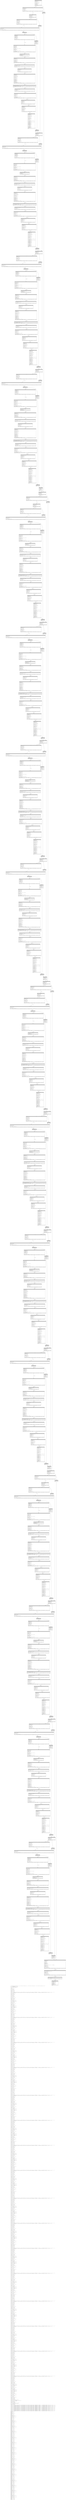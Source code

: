 digraph Mir_0_11398 {
    graph [fontname="Courier, monospace"];
    node [fontname="Courier, monospace"];
    edge [fontname="Courier, monospace"];
    label=<fn uint_types::U256::overflowing_mul(_1: utils::fraction::uint_types::U256, _2: utils::fraction::uint_types::U256) -&gt; (utils::fraction::uint_types::U256, bool)<br align="left"/>let _3: [u64; 8_usize];<br align="left"/>let _4: &amp;ReErased [u64; 4_usize];<br align="left"/>let _5: &amp;ReErased [u64; 4_usize];<br align="left"/>let mut _6: [u64; 8_usize];<br align="left"/>let _7: ();<br align="left"/>let _8: ();<br align="left"/>let mut _9: bool;<br align="left"/>let mut _10: u64;<br align="left"/>let _11: u64;<br align="left"/>let _12: usize;<br align="left"/>let mut _13: usize;<br align="left"/>let mut _14: bool;<br align="left"/>let _15: ();<br align="left"/>let mut _16: bool;<br align="left"/>let mut _17: bool;<br align="left"/>let mut _18: &amp;ReErased Closure(DefId(0:14252 ~ kamino_lending[6389]::utils::fraction::uint_types::{impl#7}::overflowing_mul::{closure#0}), [i8, Binder(extern &quot;RustCall&quot; fn((u64, u64)) -&gt; bool, []), ()]);<br align="left"/>let _19: Closure(DefId(0:14252 ~ kamino_lending[6389]::utils::fraction::uint_types::{impl#7}::overflowing_mul::{closure#0}), [i8, Binder(extern &quot;RustCall&quot; fn((u64, u64)) -&gt; bool, []), ()]);<br align="left"/>let mut _20: (u64, u64);<br align="left"/>let mut _21: u64;<br align="left"/>let _22: usize;<br align="left"/>let mut _23: usize;<br align="left"/>let mut _24: bool;<br align="left"/>let mut _25: u64;<br align="left"/>let _26: u64;<br align="left"/>let _27: usize;<br align="left"/>let mut _28: usize;<br align="left"/>let mut _29: bool;<br align="left"/>let _30: u64;<br align="left"/>let _31: u64;<br align="left"/>let mut _32: (u64, u64);<br align="left"/>let mut _33: u128;<br align="left"/>let mut _34: u128;<br align="left"/>let mut _35: u64;<br align="left"/>let mut _36: u128;<br align="left"/>let mut _37: u64;<br align="left"/>let mut _38: (u128, bool);<br align="left"/>let _39: bool;<br align="left"/>let _40: &amp;ReErased mut u64;<br align="left"/>let _41: usize;<br align="left"/>let mut _42: (usize, bool);<br align="left"/>let mut _43: usize;<br align="left"/>let mut _44: bool;<br align="left"/>let _45: u64;<br align="left"/>let _46: bool;<br align="left"/>let mut _47: (u64, bool);<br align="left"/>let mut _48: u64;<br align="left"/>let mut _49: u64;<br align="left"/>let mut _50: u64;<br align="left"/>let mut _51: u64;<br align="left"/>let _52: &amp;ReErased mut u64;<br align="left"/>let _53: usize;<br align="left"/>let mut _54: usize;<br align="left"/>let mut _55: (usize, bool);<br align="left"/>let mut _56: (usize, bool);<br align="left"/>let mut _57: usize;<br align="left"/>let mut _58: bool;<br align="left"/>let _59: u64;<br align="left"/>let mut _60: u64;<br align="left"/>let mut _61: u64;<br align="left"/>let mut _62: bool;<br align="left"/>let mut _63: (u64, bool);<br align="left"/>let _64: u64;<br align="left"/>let _65: bool;<br align="left"/>let mut _66: (u64, bool);<br align="left"/>let mut _67: u64;<br align="left"/>let mut _68: u64;<br align="left"/>let _69: u64;<br align="left"/>let _70: bool;<br align="left"/>let mut _71: (u64, bool);<br align="left"/>let mut _72: u64;<br align="left"/>let mut _73: u64;<br align="left"/>let mut _74: u64;<br align="left"/>let mut _75: bool;<br align="left"/>let mut _76: bool;<br align="left"/>let mut _77: bool;<br align="left"/>let _78: ();<br align="left"/>let mut _79: bool;<br align="left"/>let mut _80: bool;<br align="left"/>let mut _81: &amp;ReErased Closure(DefId(0:14254 ~ kamino_lending[6389]::utils::fraction::uint_types::{impl#7}::overflowing_mul::{closure#1}), [i8, Binder(extern &quot;RustCall&quot; fn((u64, u64)) -&gt; bool, []), ()]);<br align="left"/>let _82: Closure(DefId(0:14254 ~ kamino_lending[6389]::utils::fraction::uint_types::{impl#7}::overflowing_mul::{closure#1}), [i8, Binder(extern &quot;RustCall&quot; fn((u64, u64)) -&gt; bool, []), ()]);<br align="left"/>let mut _83: (u64, u64);<br align="left"/>let mut _84: u64;<br align="left"/>let _85: usize;<br align="left"/>let mut _86: usize;<br align="left"/>let mut _87: bool;<br align="left"/>let mut _88: u64;<br align="left"/>let _89: u64;<br align="left"/>let _90: usize;<br align="left"/>let mut _91: usize;<br align="left"/>let mut _92: bool;<br align="left"/>let _93: u64;<br align="left"/>let _94: u64;<br align="left"/>let mut _95: (u64, u64);<br align="left"/>let mut _96: u128;<br align="left"/>let mut _97: u128;<br align="left"/>let mut _98: u64;<br align="left"/>let mut _99: u128;<br align="left"/>let mut _100: u64;<br align="left"/>let mut _101: (u128, bool);<br align="left"/>let _102: bool;<br align="left"/>let _103: &amp;ReErased mut u64;<br align="left"/>let _104: usize;<br align="left"/>let mut _105: (usize, bool);<br align="left"/>let mut _106: usize;<br align="left"/>let mut _107: bool;<br align="left"/>let _108: u64;<br align="left"/>let _109: bool;<br align="left"/>let mut _110: (u64, bool);<br align="left"/>let mut _111: u64;<br align="left"/>let mut _112: u64;<br align="left"/>let mut _113: u64;<br align="left"/>let mut _114: u64;<br align="left"/>let _115: &amp;ReErased mut u64;<br align="left"/>let _116: usize;<br align="left"/>let mut _117: usize;<br align="left"/>let mut _118: (usize, bool);<br align="left"/>let mut _119: (usize, bool);<br align="left"/>let mut _120: usize;<br align="left"/>let mut _121: bool;<br align="left"/>let _122: u64;<br align="left"/>let mut _123: u64;<br align="left"/>let mut _124: u64;<br align="left"/>let mut _125: bool;<br align="left"/>let mut _126: (u64, bool);<br align="left"/>let _127: u64;<br align="left"/>let _128: bool;<br align="left"/>let mut _129: (u64, bool);<br align="left"/>let mut _130: u64;<br align="left"/>let mut _131: u64;<br align="left"/>let _132: u64;<br align="left"/>let _133: bool;<br align="left"/>let mut _134: (u64, bool);<br align="left"/>let mut _135: u64;<br align="left"/>let mut _136: u64;<br align="left"/>let mut _137: u64;<br align="left"/>let mut _138: bool;<br align="left"/>let mut _139: bool;<br align="left"/>let mut _140: bool;<br align="left"/>let _141: ();<br align="left"/>let mut _142: bool;<br align="left"/>let mut _143: bool;<br align="left"/>let mut _144: &amp;ReErased Closure(DefId(0:14256 ~ kamino_lending[6389]::utils::fraction::uint_types::{impl#7}::overflowing_mul::{closure#2}), [i8, Binder(extern &quot;RustCall&quot; fn((u64, u64)) -&gt; bool, []), ()]);<br align="left"/>let _145: Closure(DefId(0:14256 ~ kamino_lending[6389]::utils::fraction::uint_types::{impl#7}::overflowing_mul::{closure#2}), [i8, Binder(extern &quot;RustCall&quot; fn((u64, u64)) -&gt; bool, []), ()]);<br align="left"/>let mut _146: (u64, u64);<br align="left"/>let mut _147: u64;<br align="left"/>let _148: usize;<br align="left"/>let mut _149: usize;<br align="left"/>let mut _150: bool;<br align="left"/>let mut _151: u64;<br align="left"/>let _152: u64;<br align="left"/>let _153: usize;<br align="left"/>let mut _154: usize;<br align="left"/>let mut _155: bool;<br align="left"/>let _156: u64;<br align="left"/>let _157: u64;<br align="left"/>let mut _158: (u64, u64);<br align="left"/>let mut _159: u128;<br align="left"/>let mut _160: u128;<br align="left"/>let mut _161: u64;<br align="left"/>let mut _162: u128;<br align="left"/>let mut _163: u64;<br align="left"/>let mut _164: (u128, bool);<br align="left"/>let _165: bool;<br align="left"/>let _166: &amp;ReErased mut u64;<br align="left"/>let _167: usize;<br align="left"/>let mut _168: (usize, bool);<br align="left"/>let mut _169: usize;<br align="left"/>let mut _170: bool;<br align="left"/>let _171: u64;<br align="left"/>let _172: bool;<br align="left"/>let mut _173: (u64, bool);<br align="left"/>let mut _174: u64;<br align="left"/>let mut _175: u64;<br align="left"/>let mut _176: u64;<br align="left"/>let mut _177: u64;<br align="left"/>let _178: &amp;ReErased mut u64;<br align="left"/>let _179: usize;<br align="left"/>let mut _180: usize;<br align="left"/>let mut _181: (usize, bool);<br align="left"/>let mut _182: (usize, bool);<br align="left"/>let mut _183: usize;<br align="left"/>let mut _184: bool;<br align="left"/>let _185: u64;<br align="left"/>let mut _186: u64;<br align="left"/>let mut _187: u64;<br align="left"/>let mut _188: bool;<br align="left"/>let mut _189: (u64, bool);<br align="left"/>let _190: u64;<br align="left"/>let _191: bool;<br align="left"/>let mut _192: (u64, bool);<br align="left"/>let mut _193: u64;<br align="left"/>let mut _194: u64;<br align="left"/>let _195: u64;<br align="left"/>let _196: bool;<br align="left"/>let mut _197: (u64, bool);<br align="left"/>let mut _198: u64;<br align="left"/>let mut _199: u64;<br align="left"/>let mut _200: u64;<br align="left"/>let mut _201: bool;<br align="left"/>let mut _202: bool;<br align="left"/>let mut _203: bool;<br align="left"/>let _204: ();<br align="left"/>let mut _205: bool;<br align="left"/>let mut _206: bool;<br align="left"/>let mut _207: &amp;ReErased Closure(DefId(0:14258 ~ kamino_lending[6389]::utils::fraction::uint_types::{impl#7}::overflowing_mul::{closure#3}), [i8, Binder(extern &quot;RustCall&quot; fn((u64, u64)) -&gt; bool, []), ()]);<br align="left"/>let _208: Closure(DefId(0:14258 ~ kamino_lending[6389]::utils::fraction::uint_types::{impl#7}::overflowing_mul::{closure#3}), [i8, Binder(extern &quot;RustCall&quot; fn((u64, u64)) -&gt; bool, []), ()]);<br align="left"/>let mut _209: (u64, u64);<br align="left"/>let mut _210: u64;<br align="left"/>let _211: usize;<br align="left"/>let mut _212: usize;<br align="left"/>let mut _213: bool;<br align="left"/>let mut _214: u64;<br align="left"/>let _215: u64;<br align="left"/>let _216: usize;<br align="left"/>let mut _217: usize;<br align="left"/>let mut _218: bool;<br align="left"/>let _219: u64;<br align="left"/>let _220: u64;<br align="left"/>let mut _221: (u64, u64);<br align="left"/>let mut _222: u128;<br align="left"/>let mut _223: u128;<br align="left"/>let mut _224: u64;<br align="left"/>let mut _225: u128;<br align="left"/>let mut _226: u64;<br align="left"/>let mut _227: (u128, bool);<br align="left"/>let _228: bool;<br align="left"/>let _229: &amp;ReErased mut u64;<br align="left"/>let _230: usize;<br align="left"/>let mut _231: (usize, bool);<br align="left"/>let mut _232: usize;<br align="left"/>let mut _233: bool;<br align="left"/>let _234: u64;<br align="left"/>let _235: bool;<br align="left"/>let mut _236: (u64, bool);<br align="left"/>let mut _237: u64;<br align="left"/>let mut _238: u64;<br align="left"/>let mut _239: u64;<br align="left"/>let mut _240: u64;<br align="left"/>let _241: &amp;ReErased mut u64;<br align="left"/>let _242: usize;<br align="left"/>let mut _243: usize;<br align="left"/>let mut _244: (usize, bool);<br align="left"/>let mut _245: (usize, bool);<br align="left"/>let mut _246: usize;<br align="left"/>let mut _247: bool;<br align="left"/>let _248: u64;<br align="left"/>let mut _249: u64;<br align="left"/>let mut _250: u64;<br align="left"/>let mut _251: bool;<br align="left"/>let mut _252: (u64, bool);<br align="left"/>let _253: u64;<br align="left"/>let _254: bool;<br align="left"/>let mut _255: (u64, bool);<br align="left"/>let mut _256: u64;<br align="left"/>let mut _257: u64;<br align="left"/>let _258: u64;<br align="left"/>let _259: bool;<br align="left"/>let mut _260: (u64, bool);<br align="left"/>let mut _261: u64;<br align="left"/>let mut _262: u64;<br align="left"/>let mut _263: u64;<br align="left"/>let mut _264: bool;<br align="left"/>let mut _265: bool;<br align="left"/>let mut _266: bool;<br align="left"/>let _267: ();<br align="left"/>let mut _268: bool;<br align="left"/>let mut _269: u64;<br align="left"/>let _270: u64;<br align="left"/>let _271: usize;<br align="left"/>let mut _272: usize;<br align="left"/>let mut _273: bool;<br align="left"/>let _274: ();<br align="left"/>let mut _275: bool;<br align="left"/>let mut _276: bool;<br align="left"/>let mut _277: &amp;ReErased Closure(DefId(0:14260 ~ kamino_lending[6389]::utils::fraction::uint_types::{impl#7}::overflowing_mul::{closure#4}), [i8, Binder(extern &quot;RustCall&quot; fn((u64, u64)) -&gt; bool, []), ()]);<br align="left"/>let _278: Closure(DefId(0:14260 ~ kamino_lending[6389]::utils::fraction::uint_types::{impl#7}::overflowing_mul::{closure#4}), [i8, Binder(extern &quot;RustCall&quot; fn((u64, u64)) -&gt; bool, []), ()]);<br align="left"/>let mut _279: (u64, u64);<br align="left"/>let mut _280: u64;<br align="left"/>let _281: usize;<br align="left"/>let mut _282: usize;<br align="left"/>let mut _283: bool;<br align="left"/>let mut _284: u64;<br align="left"/>let _285: u64;<br align="left"/>let _286: usize;<br align="left"/>let mut _287: usize;<br align="left"/>let mut _288: bool;<br align="left"/>let _289: u64;<br align="left"/>let _290: u64;<br align="left"/>let mut _291: (u64, u64);<br align="left"/>let mut _292: u128;<br align="left"/>let mut _293: u128;<br align="left"/>let mut _294: u64;<br align="left"/>let mut _295: u128;<br align="left"/>let mut _296: u64;<br align="left"/>let mut _297: (u128, bool);<br align="left"/>let _298: bool;<br align="left"/>let _299: &amp;ReErased mut u64;<br align="left"/>let _300: usize;<br align="left"/>let mut _301: (usize, bool);<br align="left"/>let mut _302: usize;<br align="left"/>let mut _303: bool;<br align="left"/>let _304: u64;<br align="left"/>let _305: bool;<br align="left"/>let mut _306: (u64, bool);<br align="left"/>let mut _307: u64;<br align="left"/>let mut _308: u64;<br align="left"/>let mut _309: u64;<br align="left"/>let mut _310: u64;<br align="left"/>let _311: &amp;ReErased mut u64;<br align="left"/>let _312: usize;<br align="left"/>let mut _313: usize;<br align="left"/>let mut _314: (usize, bool);<br align="left"/>let mut _315: (usize, bool);<br align="left"/>let mut _316: usize;<br align="left"/>let mut _317: bool;<br align="left"/>let _318: u64;<br align="left"/>let mut _319: u64;<br align="left"/>let mut _320: u64;<br align="left"/>let mut _321: bool;<br align="left"/>let mut _322: (u64, bool);<br align="left"/>let _323: u64;<br align="left"/>let _324: bool;<br align="left"/>let mut _325: (u64, bool);<br align="left"/>let mut _326: u64;<br align="left"/>let mut _327: u64;<br align="left"/>let _328: u64;<br align="left"/>let _329: bool;<br align="left"/>let mut _330: (u64, bool);<br align="left"/>let mut _331: u64;<br align="left"/>let mut _332: u64;<br align="left"/>let mut _333: u64;<br align="left"/>let mut _334: bool;<br align="left"/>let mut _335: bool;<br align="left"/>let mut _336: bool;<br align="left"/>let _337: ();<br align="left"/>let mut _338: bool;<br align="left"/>let mut _339: bool;<br align="left"/>let mut _340: &amp;ReErased Closure(DefId(0:14262 ~ kamino_lending[6389]::utils::fraction::uint_types::{impl#7}::overflowing_mul::{closure#5}), [i8, Binder(extern &quot;RustCall&quot; fn((u64, u64)) -&gt; bool, []), ()]);<br align="left"/>let _341: Closure(DefId(0:14262 ~ kamino_lending[6389]::utils::fraction::uint_types::{impl#7}::overflowing_mul::{closure#5}), [i8, Binder(extern &quot;RustCall&quot; fn((u64, u64)) -&gt; bool, []), ()]);<br align="left"/>let mut _342: (u64, u64);<br align="left"/>let mut _343: u64;<br align="left"/>let _344: usize;<br align="left"/>let mut _345: usize;<br align="left"/>let mut _346: bool;<br align="left"/>let mut _347: u64;<br align="left"/>let _348: u64;<br align="left"/>let _349: usize;<br align="left"/>let mut _350: usize;<br align="left"/>let mut _351: bool;<br align="left"/>let _352: u64;<br align="left"/>let _353: u64;<br align="left"/>let mut _354: (u64, u64);<br align="left"/>let mut _355: u128;<br align="left"/>let mut _356: u128;<br align="left"/>let mut _357: u64;<br align="left"/>let mut _358: u128;<br align="left"/>let mut _359: u64;<br align="left"/>let mut _360: (u128, bool);<br align="left"/>let _361: bool;<br align="left"/>let _362: &amp;ReErased mut u64;<br align="left"/>let _363: usize;<br align="left"/>let mut _364: (usize, bool);<br align="left"/>let mut _365: usize;<br align="left"/>let mut _366: bool;<br align="left"/>let _367: u64;<br align="left"/>let _368: bool;<br align="left"/>let mut _369: (u64, bool);<br align="left"/>let mut _370: u64;<br align="left"/>let mut _371: u64;<br align="left"/>let mut _372: u64;<br align="left"/>let mut _373: u64;<br align="left"/>let _374: &amp;ReErased mut u64;<br align="left"/>let _375: usize;<br align="left"/>let mut _376: usize;<br align="left"/>let mut _377: (usize, bool);<br align="left"/>let mut _378: (usize, bool);<br align="left"/>let mut _379: usize;<br align="left"/>let mut _380: bool;<br align="left"/>let _381: u64;<br align="left"/>let mut _382: u64;<br align="left"/>let mut _383: u64;<br align="left"/>let mut _384: bool;<br align="left"/>let mut _385: (u64, bool);<br align="left"/>let _386: u64;<br align="left"/>let _387: bool;<br align="left"/>let mut _388: (u64, bool);<br align="left"/>let mut _389: u64;<br align="left"/>let mut _390: u64;<br align="left"/>let _391: u64;<br align="left"/>let _392: bool;<br align="left"/>let mut _393: (u64, bool);<br align="left"/>let mut _394: u64;<br align="left"/>let mut _395: u64;<br align="left"/>let mut _396: u64;<br align="left"/>let mut _397: bool;<br align="left"/>let mut _398: bool;<br align="left"/>let mut _399: bool;<br align="left"/>let _400: ();<br align="left"/>let mut _401: bool;<br align="left"/>let mut _402: bool;<br align="left"/>let mut _403: &amp;ReErased Closure(DefId(0:14264 ~ kamino_lending[6389]::utils::fraction::uint_types::{impl#7}::overflowing_mul::{closure#6}), [i8, Binder(extern &quot;RustCall&quot; fn((u64, u64)) -&gt; bool, []), ()]);<br align="left"/>let _404: Closure(DefId(0:14264 ~ kamino_lending[6389]::utils::fraction::uint_types::{impl#7}::overflowing_mul::{closure#6}), [i8, Binder(extern &quot;RustCall&quot; fn((u64, u64)) -&gt; bool, []), ()]);<br align="left"/>let mut _405: (u64, u64);<br align="left"/>let mut _406: u64;<br align="left"/>let _407: usize;<br align="left"/>let mut _408: usize;<br align="left"/>let mut _409: bool;<br align="left"/>let mut _410: u64;<br align="left"/>let _411: u64;<br align="left"/>let _412: usize;<br align="left"/>let mut _413: usize;<br align="left"/>let mut _414: bool;<br align="left"/>let _415: u64;<br align="left"/>let _416: u64;<br align="left"/>let mut _417: (u64, u64);<br align="left"/>let mut _418: u128;<br align="left"/>let mut _419: u128;<br align="left"/>let mut _420: u64;<br align="left"/>let mut _421: u128;<br align="left"/>let mut _422: u64;<br align="left"/>let mut _423: (u128, bool);<br align="left"/>let _424: bool;<br align="left"/>let _425: &amp;ReErased mut u64;<br align="left"/>let _426: usize;<br align="left"/>let mut _427: (usize, bool);<br align="left"/>let mut _428: usize;<br align="left"/>let mut _429: bool;<br align="left"/>let _430: u64;<br align="left"/>let _431: bool;<br align="left"/>let mut _432: (u64, bool);<br align="left"/>let mut _433: u64;<br align="left"/>let mut _434: u64;<br align="left"/>let mut _435: u64;<br align="left"/>let mut _436: u64;<br align="left"/>let _437: &amp;ReErased mut u64;<br align="left"/>let _438: usize;<br align="left"/>let mut _439: usize;<br align="left"/>let mut _440: (usize, bool);<br align="left"/>let mut _441: (usize, bool);<br align="left"/>let mut _442: usize;<br align="left"/>let mut _443: bool;<br align="left"/>let _444: u64;<br align="left"/>let mut _445: u64;<br align="left"/>let mut _446: u64;<br align="left"/>let mut _447: bool;<br align="left"/>let mut _448: (u64, bool);<br align="left"/>let _449: u64;<br align="left"/>let _450: bool;<br align="left"/>let mut _451: (u64, bool);<br align="left"/>let mut _452: u64;<br align="left"/>let mut _453: u64;<br align="left"/>let _454: u64;<br align="left"/>let _455: bool;<br align="left"/>let mut _456: (u64, bool);<br align="left"/>let mut _457: u64;<br align="left"/>let mut _458: u64;<br align="left"/>let mut _459: u64;<br align="left"/>let mut _460: bool;<br align="left"/>let mut _461: bool;<br align="left"/>let mut _462: bool;<br align="left"/>let _463: ();<br align="left"/>let mut _464: bool;<br align="left"/>let mut _465: bool;<br align="left"/>let mut _466: &amp;ReErased Closure(DefId(0:14266 ~ kamino_lending[6389]::utils::fraction::uint_types::{impl#7}::overflowing_mul::{closure#7}), [i8, Binder(extern &quot;RustCall&quot; fn((u64, u64)) -&gt; bool, []), ()]);<br align="left"/>let _467: Closure(DefId(0:14266 ~ kamino_lending[6389]::utils::fraction::uint_types::{impl#7}::overflowing_mul::{closure#7}), [i8, Binder(extern &quot;RustCall&quot; fn((u64, u64)) -&gt; bool, []), ()]);<br align="left"/>let mut _468: (u64, u64);<br align="left"/>let mut _469: u64;<br align="left"/>let _470: usize;<br align="left"/>let mut _471: usize;<br align="left"/>let mut _472: bool;<br align="left"/>let mut _473: u64;<br align="left"/>let _474: u64;<br align="left"/>let _475: usize;<br align="left"/>let mut _476: usize;<br align="left"/>let mut _477: bool;<br align="left"/>let _478: u64;<br align="left"/>let _479: u64;<br align="left"/>let mut _480: (u64, u64);<br align="left"/>let mut _481: u128;<br align="left"/>let mut _482: u128;<br align="left"/>let mut _483: u64;<br align="left"/>let mut _484: u128;<br align="left"/>let mut _485: u64;<br align="left"/>let mut _486: (u128, bool);<br align="left"/>let _487: bool;<br align="left"/>let _488: &amp;ReErased mut u64;<br align="left"/>let _489: usize;<br align="left"/>let mut _490: (usize, bool);<br align="left"/>let mut _491: usize;<br align="left"/>let mut _492: bool;<br align="left"/>let _493: u64;<br align="left"/>let _494: bool;<br align="left"/>let mut _495: (u64, bool);<br align="left"/>let mut _496: u64;<br align="left"/>let mut _497: u64;<br align="left"/>let mut _498: u64;<br align="left"/>let mut _499: u64;<br align="left"/>let _500: &amp;ReErased mut u64;<br align="left"/>let _501: usize;<br align="left"/>let mut _502: usize;<br align="left"/>let mut _503: (usize, bool);<br align="left"/>let mut _504: (usize, bool);<br align="left"/>let mut _505: usize;<br align="left"/>let mut _506: bool;<br align="left"/>let _507: u64;<br align="left"/>let mut _508: u64;<br align="left"/>let mut _509: u64;<br align="left"/>let mut _510: bool;<br align="left"/>let mut _511: (u64, bool);<br align="left"/>let _512: u64;<br align="left"/>let _513: bool;<br align="left"/>let mut _514: (u64, bool);<br align="left"/>let mut _515: u64;<br align="left"/>let mut _516: u64;<br align="left"/>let _517: u64;<br align="left"/>let _518: bool;<br align="left"/>let mut _519: (u64, bool);<br align="left"/>let mut _520: u64;<br align="left"/>let mut _521: u64;<br align="left"/>let mut _522: u64;<br align="left"/>let mut _523: bool;<br align="left"/>let mut _524: bool;<br align="left"/>let mut _525: bool;<br align="left"/>let _526: ();<br align="left"/>let mut _527: bool;<br align="left"/>let mut _528: u64;<br align="left"/>let _529: u64;<br align="left"/>let _530: usize;<br align="left"/>let mut _531: usize;<br align="left"/>let mut _532: bool;<br align="left"/>let _533: ();<br align="left"/>let mut _534: bool;<br align="left"/>let mut _535: bool;<br align="left"/>let mut _536: &amp;ReErased Closure(DefId(0:14268 ~ kamino_lending[6389]::utils::fraction::uint_types::{impl#7}::overflowing_mul::{closure#8}), [i8, Binder(extern &quot;RustCall&quot; fn((u64, u64)) -&gt; bool, []), ()]);<br align="left"/>let _537: Closure(DefId(0:14268 ~ kamino_lending[6389]::utils::fraction::uint_types::{impl#7}::overflowing_mul::{closure#8}), [i8, Binder(extern &quot;RustCall&quot; fn((u64, u64)) -&gt; bool, []), ()]);<br align="left"/>let mut _538: (u64, u64);<br align="left"/>let mut _539: u64;<br align="left"/>let _540: usize;<br align="left"/>let mut _541: usize;<br align="left"/>let mut _542: bool;<br align="left"/>let mut _543: u64;<br align="left"/>let _544: u64;<br align="left"/>let _545: usize;<br align="left"/>let mut _546: usize;<br align="left"/>let mut _547: bool;<br align="left"/>let _548: u64;<br align="left"/>let _549: u64;<br align="left"/>let mut _550: (u64, u64);<br align="left"/>let mut _551: u128;<br align="left"/>let mut _552: u128;<br align="left"/>let mut _553: u64;<br align="left"/>let mut _554: u128;<br align="left"/>let mut _555: u64;<br align="left"/>let mut _556: (u128, bool);<br align="left"/>let _557: bool;<br align="left"/>let _558: &amp;ReErased mut u64;<br align="left"/>let _559: usize;<br align="left"/>let mut _560: (usize, bool);<br align="left"/>let mut _561: usize;<br align="left"/>let mut _562: bool;<br align="left"/>let _563: u64;<br align="left"/>let _564: bool;<br align="left"/>let mut _565: (u64, bool);<br align="left"/>let mut _566: u64;<br align="left"/>let mut _567: u64;<br align="left"/>let mut _568: u64;<br align="left"/>let mut _569: u64;<br align="left"/>let _570: &amp;ReErased mut u64;<br align="left"/>let _571: usize;<br align="left"/>let mut _572: usize;<br align="left"/>let mut _573: (usize, bool);<br align="left"/>let mut _574: (usize, bool);<br align="left"/>let mut _575: usize;<br align="left"/>let mut _576: bool;<br align="left"/>let _577: u64;<br align="left"/>let mut _578: u64;<br align="left"/>let mut _579: u64;<br align="left"/>let mut _580: bool;<br align="left"/>let mut _581: (u64, bool);<br align="left"/>let _582: u64;<br align="left"/>let _583: bool;<br align="left"/>let mut _584: (u64, bool);<br align="left"/>let mut _585: u64;<br align="left"/>let mut _586: u64;<br align="left"/>let _587: u64;<br align="left"/>let _588: bool;<br align="left"/>let mut _589: (u64, bool);<br align="left"/>let mut _590: u64;<br align="left"/>let mut _591: u64;<br align="left"/>let mut _592: u64;<br align="left"/>let mut _593: bool;<br align="left"/>let mut _594: bool;<br align="left"/>let mut _595: bool;<br align="left"/>let _596: ();<br align="left"/>let mut _597: bool;<br align="left"/>let mut _598: bool;<br align="left"/>let mut _599: &amp;ReErased Closure(DefId(0:14270 ~ kamino_lending[6389]::utils::fraction::uint_types::{impl#7}::overflowing_mul::{closure#9}), [i8, Binder(extern &quot;RustCall&quot; fn((u64, u64)) -&gt; bool, []), ()]);<br align="left"/>let _600: Closure(DefId(0:14270 ~ kamino_lending[6389]::utils::fraction::uint_types::{impl#7}::overflowing_mul::{closure#9}), [i8, Binder(extern &quot;RustCall&quot; fn((u64, u64)) -&gt; bool, []), ()]);<br align="left"/>let mut _601: (u64, u64);<br align="left"/>let mut _602: u64;<br align="left"/>let _603: usize;<br align="left"/>let mut _604: usize;<br align="left"/>let mut _605: bool;<br align="left"/>let mut _606: u64;<br align="left"/>let _607: u64;<br align="left"/>let _608: usize;<br align="left"/>let mut _609: usize;<br align="left"/>let mut _610: bool;<br align="left"/>let _611: u64;<br align="left"/>let _612: u64;<br align="left"/>let mut _613: (u64, u64);<br align="left"/>let mut _614: u128;<br align="left"/>let mut _615: u128;<br align="left"/>let mut _616: u64;<br align="left"/>let mut _617: u128;<br align="left"/>let mut _618: u64;<br align="left"/>let mut _619: (u128, bool);<br align="left"/>let _620: bool;<br align="left"/>let _621: &amp;ReErased mut u64;<br align="left"/>let _622: usize;<br align="left"/>let mut _623: (usize, bool);<br align="left"/>let mut _624: usize;<br align="left"/>let mut _625: bool;<br align="left"/>let _626: u64;<br align="left"/>let _627: bool;<br align="left"/>let mut _628: (u64, bool);<br align="left"/>let mut _629: u64;<br align="left"/>let mut _630: u64;<br align="left"/>let mut _631: u64;<br align="left"/>let mut _632: u64;<br align="left"/>let _633: &amp;ReErased mut u64;<br align="left"/>let _634: usize;<br align="left"/>let mut _635: usize;<br align="left"/>let mut _636: (usize, bool);<br align="left"/>let mut _637: (usize, bool);<br align="left"/>let mut _638: usize;<br align="left"/>let mut _639: bool;<br align="left"/>let _640: u64;<br align="left"/>let mut _641: u64;<br align="left"/>let mut _642: u64;<br align="left"/>let mut _643: bool;<br align="left"/>let mut _644: (u64, bool);<br align="left"/>let _645: u64;<br align="left"/>let _646: bool;<br align="left"/>let mut _647: (u64, bool);<br align="left"/>let mut _648: u64;<br align="left"/>let mut _649: u64;<br align="left"/>let _650: u64;<br align="left"/>let _651: bool;<br align="left"/>let mut _652: (u64, bool);<br align="left"/>let mut _653: u64;<br align="left"/>let mut _654: u64;<br align="left"/>let mut _655: u64;<br align="left"/>let mut _656: bool;<br align="left"/>let mut _657: bool;<br align="left"/>let mut _658: bool;<br align="left"/>let _659: ();<br align="left"/>let mut _660: bool;<br align="left"/>let mut _661: bool;<br align="left"/>let mut _662: &amp;ReErased Closure(DefId(0:14272 ~ kamino_lending[6389]::utils::fraction::uint_types::{impl#7}::overflowing_mul::{closure#10}), [i8, Binder(extern &quot;RustCall&quot; fn((u64, u64)) -&gt; bool, []), ()]);<br align="left"/>let _663: Closure(DefId(0:14272 ~ kamino_lending[6389]::utils::fraction::uint_types::{impl#7}::overflowing_mul::{closure#10}), [i8, Binder(extern &quot;RustCall&quot; fn((u64, u64)) -&gt; bool, []), ()]);<br align="left"/>let mut _664: (u64, u64);<br align="left"/>let mut _665: u64;<br align="left"/>let _666: usize;<br align="left"/>let mut _667: usize;<br align="left"/>let mut _668: bool;<br align="left"/>let mut _669: u64;<br align="left"/>let _670: u64;<br align="left"/>let _671: usize;<br align="left"/>let mut _672: usize;<br align="left"/>let mut _673: bool;<br align="left"/>let _674: u64;<br align="left"/>let _675: u64;<br align="left"/>let mut _676: (u64, u64);<br align="left"/>let mut _677: u128;<br align="left"/>let mut _678: u128;<br align="left"/>let mut _679: u64;<br align="left"/>let mut _680: u128;<br align="left"/>let mut _681: u64;<br align="left"/>let mut _682: (u128, bool);<br align="left"/>let _683: bool;<br align="left"/>let _684: &amp;ReErased mut u64;<br align="left"/>let _685: usize;<br align="left"/>let mut _686: (usize, bool);<br align="left"/>let mut _687: usize;<br align="left"/>let mut _688: bool;<br align="left"/>let _689: u64;<br align="left"/>let _690: bool;<br align="left"/>let mut _691: (u64, bool);<br align="left"/>let mut _692: u64;<br align="left"/>let mut _693: u64;<br align="left"/>let mut _694: u64;<br align="left"/>let mut _695: u64;<br align="left"/>let _696: &amp;ReErased mut u64;<br align="left"/>let _697: usize;<br align="left"/>let mut _698: usize;<br align="left"/>let mut _699: (usize, bool);<br align="left"/>let mut _700: (usize, bool);<br align="left"/>let mut _701: usize;<br align="left"/>let mut _702: bool;<br align="left"/>let _703: u64;<br align="left"/>let mut _704: u64;<br align="left"/>let mut _705: u64;<br align="left"/>let mut _706: bool;<br align="left"/>let mut _707: (u64, bool);<br align="left"/>let _708: u64;<br align="left"/>let _709: bool;<br align="left"/>let mut _710: (u64, bool);<br align="left"/>let mut _711: u64;<br align="left"/>let mut _712: u64;<br align="left"/>let _713: u64;<br align="left"/>let _714: bool;<br align="left"/>let mut _715: (u64, bool);<br align="left"/>let mut _716: u64;<br align="left"/>let mut _717: u64;<br align="left"/>let mut _718: u64;<br align="left"/>let mut _719: bool;<br align="left"/>let mut _720: bool;<br align="left"/>let mut _721: bool;<br align="left"/>let _722: ();<br align="left"/>let mut _723: bool;<br align="left"/>let mut _724: bool;<br align="left"/>let mut _725: &amp;ReErased Closure(DefId(0:14274 ~ kamino_lending[6389]::utils::fraction::uint_types::{impl#7}::overflowing_mul::{closure#11}), [i8, Binder(extern &quot;RustCall&quot; fn((u64, u64)) -&gt; bool, []), ()]);<br align="left"/>let _726: Closure(DefId(0:14274 ~ kamino_lending[6389]::utils::fraction::uint_types::{impl#7}::overflowing_mul::{closure#11}), [i8, Binder(extern &quot;RustCall&quot; fn((u64, u64)) -&gt; bool, []), ()]);<br align="left"/>let mut _727: (u64, u64);<br align="left"/>let mut _728: u64;<br align="left"/>let _729: usize;<br align="left"/>let mut _730: usize;<br align="left"/>let mut _731: bool;<br align="left"/>let mut _732: u64;<br align="left"/>let _733: u64;<br align="left"/>let _734: usize;<br align="left"/>let mut _735: usize;<br align="left"/>let mut _736: bool;<br align="left"/>let _737: u64;<br align="left"/>let _738: u64;<br align="left"/>let mut _739: (u64, u64);<br align="left"/>let mut _740: u128;<br align="left"/>let mut _741: u128;<br align="left"/>let mut _742: u64;<br align="left"/>let mut _743: u128;<br align="left"/>let mut _744: u64;<br align="left"/>let mut _745: (u128, bool);<br align="left"/>let _746: bool;<br align="left"/>let _747: &amp;ReErased mut u64;<br align="left"/>let _748: usize;<br align="left"/>let mut _749: (usize, bool);<br align="left"/>let mut _750: usize;<br align="left"/>let mut _751: bool;<br align="left"/>let _752: u64;<br align="left"/>let _753: bool;<br align="left"/>let mut _754: (u64, bool);<br align="left"/>let mut _755: u64;<br align="left"/>let mut _756: u64;<br align="left"/>let mut _757: u64;<br align="left"/>let mut _758: u64;<br align="left"/>let _759: &amp;ReErased mut u64;<br align="left"/>let _760: usize;<br align="left"/>let mut _761: usize;<br align="left"/>let mut _762: (usize, bool);<br align="left"/>let mut _763: (usize, bool);<br align="left"/>let mut _764: usize;<br align="left"/>let mut _765: bool;<br align="left"/>let _766: u64;<br align="left"/>let mut _767: u64;<br align="left"/>let mut _768: u64;<br align="left"/>let mut _769: bool;<br align="left"/>let mut _770: (u64, bool);<br align="left"/>let _771: u64;<br align="left"/>let _772: bool;<br align="left"/>let mut _773: (u64, bool);<br align="left"/>let mut _774: u64;<br align="left"/>let mut _775: u64;<br align="left"/>let _776: u64;<br align="left"/>let _777: bool;<br align="left"/>let mut _778: (u64, bool);<br align="left"/>let mut _779: u64;<br align="left"/>let mut _780: u64;<br align="left"/>let mut _781: u64;<br align="left"/>let mut _782: bool;<br align="left"/>let mut _783: bool;<br align="left"/>let mut _784: bool;<br align="left"/>let _785: ();<br align="left"/>let mut _786: bool;<br align="left"/>let mut _787: u64;<br align="left"/>let _788: u64;<br align="left"/>let _789: usize;<br align="left"/>let mut _790: usize;<br align="left"/>let mut _791: bool;<br align="left"/>let _792: ();<br align="left"/>let mut _793: bool;<br align="left"/>let mut _794: bool;<br align="left"/>let mut _795: &amp;ReErased Closure(DefId(0:14276 ~ kamino_lending[6389]::utils::fraction::uint_types::{impl#7}::overflowing_mul::{closure#12}), [i8, Binder(extern &quot;RustCall&quot; fn((u64, u64)) -&gt; bool, []), ()]);<br align="left"/>let _796: Closure(DefId(0:14276 ~ kamino_lending[6389]::utils::fraction::uint_types::{impl#7}::overflowing_mul::{closure#12}), [i8, Binder(extern &quot;RustCall&quot; fn((u64, u64)) -&gt; bool, []), ()]);<br align="left"/>let mut _797: (u64, u64);<br align="left"/>let mut _798: u64;<br align="left"/>let _799: usize;<br align="left"/>let mut _800: usize;<br align="left"/>let mut _801: bool;<br align="left"/>let mut _802: u64;<br align="left"/>let _803: u64;<br align="left"/>let _804: usize;<br align="left"/>let mut _805: usize;<br align="left"/>let mut _806: bool;<br align="left"/>let _807: u64;<br align="left"/>let _808: u64;<br align="left"/>let mut _809: (u64, u64);<br align="left"/>let mut _810: u128;<br align="left"/>let mut _811: u128;<br align="left"/>let mut _812: u64;<br align="left"/>let mut _813: u128;<br align="left"/>let mut _814: u64;<br align="left"/>let mut _815: (u128, bool);<br align="left"/>let _816: bool;<br align="left"/>let _817: &amp;ReErased mut u64;<br align="left"/>let _818: usize;<br align="left"/>let mut _819: (usize, bool);<br align="left"/>let mut _820: usize;<br align="left"/>let mut _821: bool;<br align="left"/>let _822: u64;<br align="left"/>let _823: bool;<br align="left"/>let mut _824: (u64, bool);<br align="left"/>let mut _825: u64;<br align="left"/>let mut _826: u64;<br align="left"/>let mut _827: u64;<br align="left"/>let mut _828: u64;<br align="left"/>let _829: &amp;ReErased mut u64;<br align="left"/>let _830: usize;<br align="left"/>let mut _831: usize;<br align="left"/>let mut _832: (usize, bool);<br align="left"/>let mut _833: (usize, bool);<br align="left"/>let mut _834: usize;<br align="left"/>let mut _835: bool;<br align="left"/>let _836: u64;<br align="left"/>let mut _837: u64;<br align="left"/>let mut _838: u64;<br align="left"/>let mut _839: bool;<br align="left"/>let mut _840: (u64, bool);<br align="left"/>let _841: u64;<br align="left"/>let _842: bool;<br align="left"/>let mut _843: (u64, bool);<br align="left"/>let mut _844: u64;<br align="left"/>let mut _845: u64;<br align="left"/>let _846: u64;<br align="left"/>let _847: bool;<br align="left"/>let mut _848: (u64, bool);<br align="left"/>let mut _849: u64;<br align="left"/>let mut _850: u64;<br align="left"/>let mut _851: u64;<br align="left"/>let mut _852: bool;<br align="left"/>let mut _853: bool;<br align="left"/>let mut _854: bool;<br align="left"/>let _855: ();<br align="left"/>let mut _856: bool;<br align="left"/>let mut _857: bool;<br align="left"/>let mut _858: &amp;ReErased Closure(DefId(0:14278 ~ kamino_lending[6389]::utils::fraction::uint_types::{impl#7}::overflowing_mul::{closure#13}), [i8, Binder(extern &quot;RustCall&quot; fn((u64, u64)) -&gt; bool, []), ()]);<br align="left"/>let _859: Closure(DefId(0:14278 ~ kamino_lending[6389]::utils::fraction::uint_types::{impl#7}::overflowing_mul::{closure#13}), [i8, Binder(extern &quot;RustCall&quot; fn((u64, u64)) -&gt; bool, []), ()]);<br align="left"/>let mut _860: (u64, u64);<br align="left"/>let mut _861: u64;<br align="left"/>let _862: usize;<br align="left"/>let mut _863: usize;<br align="left"/>let mut _864: bool;<br align="left"/>let mut _865: u64;<br align="left"/>let _866: u64;<br align="left"/>let _867: usize;<br align="left"/>let mut _868: usize;<br align="left"/>let mut _869: bool;<br align="left"/>let _870: u64;<br align="left"/>let _871: u64;<br align="left"/>let mut _872: (u64, u64);<br align="left"/>let mut _873: u128;<br align="left"/>let mut _874: u128;<br align="left"/>let mut _875: u64;<br align="left"/>let mut _876: u128;<br align="left"/>let mut _877: u64;<br align="left"/>let mut _878: (u128, bool);<br align="left"/>let _879: bool;<br align="left"/>let _880: &amp;ReErased mut u64;<br align="left"/>let _881: usize;<br align="left"/>let mut _882: (usize, bool);<br align="left"/>let mut _883: usize;<br align="left"/>let mut _884: bool;<br align="left"/>let _885: u64;<br align="left"/>let _886: bool;<br align="left"/>let mut _887: (u64, bool);<br align="left"/>let mut _888: u64;<br align="left"/>let mut _889: u64;<br align="left"/>let mut _890: u64;<br align="left"/>let mut _891: u64;<br align="left"/>let _892: &amp;ReErased mut u64;<br align="left"/>let _893: usize;<br align="left"/>let mut _894: usize;<br align="left"/>let mut _895: (usize, bool);<br align="left"/>let mut _896: (usize, bool);<br align="left"/>let mut _897: usize;<br align="left"/>let mut _898: bool;<br align="left"/>let _899: u64;<br align="left"/>let mut _900: u64;<br align="left"/>let mut _901: u64;<br align="left"/>let mut _902: bool;<br align="left"/>let mut _903: (u64, bool);<br align="left"/>let _904: u64;<br align="left"/>let _905: bool;<br align="left"/>let mut _906: (u64, bool);<br align="left"/>let mut _907: u64;<br align="left"/>let mut _908: u64;<br align="left"/>let _909: u64;<br align="left"/>let _910: bool;<br align="left"/>let mut _911: (u64, bool);<br align="left"/>let mut _912: u64;<br align="left"/>let mut _913: u64;<br align="left"/>let mut _914: u64;<br align="left"/>let mut _915: bool;<br align="left"/>let mut _916: bool;<br align="left"/>let mut _917: bool;<br align="left"/>let _918: ();<br align="left"/>let mut _919: bool;<br align="left"/>let mut _920: bool;<br align="left"/>let mut _921: &amp;ReErased Closure(DefId(0:14280 ~ kamino_lending[6389]::utils::fraction::uint_types::{impl#7}::overflowing_mul::{closure#14}), [i8, Binder(extern &quot;RustCall&quot; fn((u64, u64)) -&gt; bool, []), ()]);<br align="left"/>let _922: Closure(DefId(0:14280 ~ kamino_lending[6389]::utils::fraction::uint_types::{impl#7}::overflowing_mul::{closure#14}), [i8, Binder(extern &quot;RustCall&quot; fn((u64, u64)) -&gt; bool, []), ()]);<br align="left"/>let mut _923: (u64, u64);<br align="left"/>let mut _924: u64;<br align="left"/>let _925: usize;<br align="left"/>let mut _926: usize;<br align="left"/>let mut _927: bool;<br align="left"/>let mut _928: u64;<br align="left"/>let _929: u64;<br align="left"/>let _930: usize;<br align="left"/>let mut _931: usize;<br align="left"/>let mut _932: bool;<br align="left"/>let _933: u64;<br align="left"/>let _934: u64;<br align="left"/>let mut _935: (u64, u64);<br align="left"/>let mut _936: u128;<br align="left"/>let mut _937: u128;<br align="left"/>let mut _938: u64;<br align="left"/>let mut _939: u128;<br align="left"/>let mut _940: u64;<br align="left"/>let mut _941: (u128, bool);<br align="left"/>let _942: bool;<br align="left"/>let _943: &amp;ReErased mut u64;<br align="left"/>let _944: usize;<br align="left"/>let mut _945: (usize, bool);<br align="left"/>let mut _946: usize;<br align="left"/>let mut _947: bool;<br align="left"/>let _948: u64;<br align="left"/>let _949: bool;<br align="left"/>let mut _950: (u64, bool);<br align="left"/>let mut _951: u64;<br align="left"/>let mut _952: u64;<br align="left"/>let mut _953: u64;<br align="left"/>let mut _954: u64;<br align="left"/>let _955: &amp;ReErased mut u64;<br align="left"/>let _956: usize;<br align="left"/>let mut _957: usize;<br align="left"/>let mut _958: (usize, bool);<br align="left"/>let mut _959: (usize, bool);<br align="left"/>let mut _960: usize;<br align="left"/>let mut _961: bool;<br align="left"/>let _962: u64;<br align="left"/>let mut _963: u64;<br align="left"/>let mut _964: u64;<br align="left"/>let mut _965: bool;<br align="left"/>let mut _966: (u64, bool);<br align="left"/>let _967: u64;<br align="left"/>let _968: bool;<br align="left"/>let mut _969: (u64, bool);<br align="left"/>let mut _970: u64;<br align="left"/>let mut _971: u64;<br align="left"/>let _972: u64;<br align="left"/>let _973: bool;<br align="left"/>let mut _974: (u64, bool);<br align="left"/>let mut _975: u64;<br align="left"/>let mut _976: u64;<br align="left"/>let mut _977: u64;<br align="left"/>let mut _978: bool;<br align="left"/>let mut _979: bool;<br align="left"/>let mut _980: bool;<br align="left"/>let _981: ();<br align="left"/>let mut _982: bool;<br align="left"/>let mut _983: bool;<br align="left"/>let mut _984: &amp;ReErased Closure(DefId(0:14282 ~ kamino_lending[6389]::utils::fraction::uint_types::{impl#7}::overflowing_mul::{closure#15}), [i8, Binder(extern &quot;RustCall&quot; fn((u64, u64)) -&gt; bool, []), ()]);<br align="left"/>let _985: Closure(DefId(0:14282 ~ kamino_lending[6389]::utils::fraction::uint_types::{impl#7}::overflowing_mul::{closure#15}), [i8, Binder(extern &quot;RustCall&quot; fn((u64, u64)) -&gt; bool, []), ()]);<br align="left"/>let mut _986: (u64, u64);<br align="left"/>let mut _987: u64;<br align="left"/>let _988: usize;<br align="left"/>let mut _989: usize;<br align="left"/>let mut _990: bool;<br align="left"/>let mut _991: u64;<br align="left"/>let _992: u64;<br align="left"/>let _993: usize;<br align="left"/>let mut _994: usize;<br align="left"/>let mut _995: bool;<br align="left"/>let _996: u64;<br align="left"/>let _997: u64;<br align="left"/>let mut _998: (u64, u64);<br align="left"/>let mut _999: u128;<br align="left"/>let mut _1000: u128;<br align="left"/>let mut _1001: u64;<br align="left"/>let mut _1002: u128;<br align="left"/>let mut _1003: u64;<br align="left"/>let mut _1004: (u128, bool);<br align="left"/>let _1005: bool;<br align="left"/>let _1006: &amp;ReErased mut u64;<br align="left"/>let _1007: usize;<br align="left"/>let mut _1008: (usize, bool);<br align="left"/>let mut _1009: usize;<br align="left"/>let mut _1010: bool;<br align="left"/>let _1011: u64;<br align="left"/>let _1012: bool;<br align="left"/>let mut _1013: (u64, bool);<br align="left"/>let mut _1014: u64;<br align="left"/>let mut _1015: u64;<br align="left"/>let mut _1016: u64;<br align="left"/>let mut _1017: u64;<br align="left"/>let _1018: &amp;ReErased mut u64;<br align="left"/>let _1019: usize;<br align="left"/>let mut _1020: usize;<br align="left"/>let mut _1021: (usize, bool);<br align="left"/>let mut _1022: (usize, bool);<br align="left"/>let mut _1023: usize;<br align="left"/>let mut _1024: bool;<br align="left"/>let _1025: u64;<br align="left"/>let mut _1026: u64;<br align="left"/>let mut _1027: u64;<br align="left"/>let mut _1028: bool;<br align="left"/>let mut _1029: (u64, bool);<br align="left"/>let _1030: u64;<br align="left"/>let _1031: bool;<br align="left"/>let mut _1032: (u64, bool);<br align="left"/>let mut _1033: u64;<br align="left"/>let mut _1034: u64;<br align="left"/>let _1035: u64;<br align="left"/>let _1036: bool;<br align="left"/>let mut _1037: (u64, bool);<br align="left"/>let mut _1038: u64;<br align="left"/>let mut _1039: u64;<br align="left"/>let mut _1040: u64;<br align="left"/>let mut _1041: bool;<br align="left"/>let mut _1042: bool;<br align="left"/>let mut _1043: bool;<br align="left"/>let _1044: [[u64; 4_usize]; 2_usize];<br align="left"/>let mut _1045: [u64; 8_usize];<br align="left"/>let mut _1046: utils::fraction::uint_types::U256;<br align="left"/>let mut _1047: [u64; 4_usize];<br align="left"/>let _1048: usize;<br align="left"/>let mut _1049: usize;<br align="left"/>let mut _1050: bool;<br align="left"/>let mut _1051: bool;<br align="left"/>let mut _1052: &amp;ReErased [u64; 4_usize];<br align="left"/>let _1053: &amp;ReErased [u64; 4_usize];<br align="left"/>let _1054: usize;<br align="left"/>let mut _1055: usize;<br align="left"/>let mut _1056: bool;<br align="left"/>let mut _1057: &amp;ReErased Closure(DefId(0:14282 ~ kamino_lending[6389]::utils::fraction::uint_types::{impl#7}::overflowing_mul::{closure#15}), [i8, Binder(extern &quot;RustCall&quot; fn((u64, u64)) -&gt; bool, []), ()]);<br align="left"/>let mut _1058: &amp;ReErased Closure(DefId(0:14280 ~ kamino_lending[6389]::utils::fraction::uint_types::{impl#7}::overflowing_mul::{closure#14}), [i8, Binder(extern &quot;RustCall&quot; fn((u64, u64)) -&gt; bool, []), ()]);<br align="left"/>let mut _1059: &amp;ReErased Closure(DefId(0:14278 ~ kamino_lending[6389]::utils::fraction::uint_types::{impl#7}::overflowing_mul::{closure#13}), [i8, Binder(extern &quot;RustCall&quot; fn((u64, u64)) -&gt; bool, []), ()]);<br align="left"/>let mut _1060: &amp;ReErased Closure(DefId(0:14276 ~ kamino_lending[6389]::utils::fraction::uint_types::{impl#7}::overflowing_mul::{closure#12}), [i8, Binder(extern &quot;RustCall&quot; fn((u64, u64)) -&gt; bool, []), ()]);<br align="left"/>let mut _1061: &amp;ReErased Closure(DefId(0:14274 ~ kamino_lending[6389]::utils::fraction::uint_types::{impl#7}::overflowing_mul::{closure#11}), [i8, Binder(extern &quot;RustCall&quot; fn((u64, u64)) -&gt; bool, []), ()]);<br align="left"/>let mut _1062: &amp;ReErased Closure(DefId(0:14272 ~ kamino_lending[6389]::utils::fraction::uint_types::{impl#7}::overflowing_mul::{closure#10}), [i8, Binder(extern &quot;RustCall&quot; fn((u64, u64)) -&gt; bool, []), ()]);<br align="left"/>let mut _1063: &amp;ReErased Closure(DefId(0:14270 ~ kamino_lending[6389]::utils::fraction::uint_types::{impl#7}::overflowing_mul::{closure#9}), [i8, Binder(extern &quot;RustCall&quot; fn((u64, u64)) -&gt; bool, []), ()]);<br align="left"/>let mut _1064: &amp;ReErased Closure(DefId(0:14268 ~ kamino_lending[6389]::utils::fraction::uint_types::{impl#7}::overflowing_mul::{closure#8}), [i8, Binder(extern &quot;RustCall&quot; fn((u64, u64)) -&gt; bool, []), ()]);<br align="left"/>let mut _1065: &amp;ReErased Closure(DefId(0:14266 ~ kamino_lending[6389]::utils::fraction::uint_types::{impl#7}::overflowing_mul::{closure#7}), [i8, Binder(extern &quot;RustCall&quot; fn((u64, u64)) -&gt; bool, []), ()]);<br align="left"/>let mut _1066: &amp;ReErased Closure(DefId(0:14264 ~ kamino_lending[6389]::utils::fraction::uint_types::{impl#7}::overflowing_mul::{closure#6}), [i8, Binder(extern &quot;RustCall&quot; fn((u64, u64)) -&gt; bool, []), ()]);<br align="left"/>let mut _1067: &amp;ReErased Closure(DefId(0:14262 ~ kamino_lending[6389]::utils::fraction::uint_types::{impl#7}::overflowing_mul::{closure#5}), [i8, Binder(extern &quot;RustCall&quot; fn((u64, u64)) -&gt; bool, []), ()]);<br align="left"/>let mut _1068: &amp;ReErased Closure(DefId(0:14260 ~ kamino_lending[6389]::utils::fraction::uint_types::{impl#7}::overflowing_mul::{closure#4}), [i8, Binder(extern &quot;RustCall&quot; fn((u64, u64)) -&gt; bool, []), ()]);<br align="left"/>let mut _1069: &amp;ReErased Closure(DefId(0:14258 ~ kamino_lending[6389]::utils::fraction::uint_types::{impl#7}::overflowing_mul::{closure#3}), [i8, Binder(extern &quot;RustCall&quot; fn((u64, u64)) -&gt; bool, []), ()]);<br align="left"/>let mut _1070: &amp;ReErased Closure(DefId(0:14256 ~ kamino_lending[6389]::utils::fraction::uint_types::{impl#7}::overflowing_mul::{closure#2}), [i8, Binder(extern &quot;RustCall&quot; fn((u64, u64)) -&gt; bool, []), ()]);<br align="left"/>let mut _1071: &amp;ReErased Closure(DefId(0:14254 ~ kamino_lending[6389]::utils::fraction::uint_types::{impl#7}::overflowing_mul::{closure#1}), [i8, Binder(extern &quot;RustCall&quot; fn((u64, u64)) -&gt; bool, []), ()]);<br align="left"/>let mut _1072: &amp;ReErased Closure(DefId(0:14252 ~ kamino_lending[6389]::utils::fraction::uint_types::{impl#7}::overflowing_mul::{closure#0}), [i8, Binder(extern &quot;RustCall&quot; fn((u64, u64)) -&gt; bool, []), ()]);<br align="left"/>debug self =&gt; _1;<br align="left"/>debug other =&gt; _2;<br align="left"/>debug ret =&gt; _3;<br align="left"/>debug me =&gt; _4;<br align="left"/>debug you =&gt; _5;<br align="left"/>debug ret =&gt; _6;<br align="left"/>debug carry =&gt; _10;<br align="left"/>debug b =&gt; _11;<br align="left"/>debug a =&gt; _26;<br align="left"/>debug hi =&gt; _30;<br align="left"/>debug low =&gt; _31;<br align="left"/>debug overflow =&gt; _39;<br align="left"/>debug existing_low =&gt; _40;<br align="left"/>debug low =&gt; _45;<br align="left"/>debug o =&gt; _46;<br align="left"/>debug existing_hi =&gt; _52;<br align="left"/>debug hi =&gt; _59;<br align="left"/>debug hi =&gt; _64;<br align="left"/>debug o0 =&gt; _65;<br align="left"/>debug hi =&gt; _69;<br align="left"/>debug o1 =&gt; _70;<br align="left"/>debug a =&gt; _89;<br align="left"/>debug hi =&gt; _93;<br align="left"/>debug low =&gt; _94;<br align="left"/>debug overflow =&gt; _102;<br align="left"/>debug existing_low =&gt; _103;<br align="left"/>debug low =&gt; _108;<br align="left"/>debug o =&gt; _109;<br align="left"/>debug existing_hi =&gt; _115;<br align="left"/>debug hi =&gt; _122;<br align="left"/>debug hi =&gt; _127;<br align="left"/>debug o0 =&gt; _128;<br align="left"/>debug hi =&gt; _132;<br align="left"/>debug o1 =&gt; _133;<br align="left"/>debug a =&gt; _152;<br align="left"/>debug hi =&gt; _156;<br align="left"/>debug low =&gt; _157;<br align="left"/>debug overflow =&gt; _165;<br align="left"/>debug existing_low =&gt; _166;<br align="left"/>debug low =&gt; _171;<br align="left"/>debug o =&gt; _172;<br align="left"/>debug existing_hi =&gt; _178;<br align="left"/>debug hi =&gt; _185;<br align="left"/>debug hi =&gt; _190;<br align="left"/>debug o0 =&gt; _191;<br align="left"/>debug hi =&gt; _195;<br align="left"/>debug o1 =&gt; _196;<br align="left"/>debug a =&gt; _215;<br align="left"/>debug hi =&gt; _219;<br align="left"/>debug low =&gt; _220;<br align="left"/>debug overflow =&gt; _228;<br align="left"/>debug existing_low =&gt; _229;<br align="left"/>debug low =&gt; _234;<br align="left"/>debug o =&gt; _235;<br align="left"/>debug existing_hi =&gt; _241;<br align="left"/>debug hi =&gt; _248;<br align="left"/>debug hi =&gt; _253;<br align="left"/>debug o0 =&gt; _254;<br align="left"/>debug hi =&gt; _258;<br align="left"/>debug o1 =&gt; _259;<br align="left"/>debug carry =&gt; _269;<br align="left"/>debug b =&gt; _270;<br align="left"/>debug a =&gt; _285;<br align="left"/>debug hi =&gt; _289;<br align="left"/>debug low =&gt; _290;<br align="left"/>debug overflow =&gt; _298;<br align="left"/>debug existing_low =&gt; _299;<br align="left"/>debug low =&gt; _304;<br align="left"/>debug o =&gt; _305;<br align="left"/>debug existing_hi =&gt; _311;<br align="left"/>debug hi =&gt; _318;<br align="left"/>debug hi =&gt; _323;<br align="left"/>debug o0 =&gt; _324;<br align="left"/>debug hi =&gt; _328;<br align="left"/>debug o1 =&gt; _329;<br align="left"/>debug a =&gt; _348;<br align="left"/>debug hi =&gt; _352;<br align="left"/>debug low =&gt; _353;<br align="left"/>debug overflow =&gt; _361;<br align="left"/>debug existing_low =&gt; _362;<br align="left"/>debug low =&gt; _367;<br align="left"/>debug o =&gt; _368;<br align="left"/>debug existing_hi =&gt; _374;<br align="left"/>debug hi =&gt; _381;<br align="left"/>debug hi =&gt; _386;<br align="left"/>debug o0 =&gt; _387;<br align="left"/>debug hi =&gt; _391;<br align="left"/>debug o1 =&gt; _392;<br align="left"/>debug a =&gt; _411;<br align="left"/>debug hi =&gt; _415;<br align="left"/>debug low =&gt; _416;<br align="left"/>debug overflow =&gt; _424;<br align="left"/>debug existing_low =&gt; _425;<br align="left"/>debug low =&gt; _430;<br align="left"/>debug o =&gt; _431;<br align="left"/>debug existing_hi =&gt; _437;<br align="left"/>debug hi =&gt; _444;<br align="left"/>debug hi =&gt; _449;<br align="left"/>debug o0 =&gt; _450;<br align="left"/>debug hi =&gt; _454;<br align="left"/>debug o1 =&gt; _455;<br align="left"/>debug a =&gt; _474;<br align="left"/>debug hi =&gt; _478;<br align="left"/>debug low =&gt; _479;<br align="left"/>debug overflow =&gt; _487;<br align="left"/>debug existing_low =&gt; _488;<br align="left"/>debug low =&gt; _493;<br align="left"/>debug o =&gt; _494;<br align="left"/>debug existing_hi =&gt; _500;<br align="left"/>debug hi =&gt; _507;<br align="left"/>debug hi =&gt; _512;<br align="left"/>debug o0 =&gt; _513;<br align="left"/>debug hi =&gt; _517;<br align="left"/>debug o1 =&gt; _518;<br align="left"/>debug carry =&gt; _528;<br align="left"/>debug b =&gt; _529;<br align="left"/>debug a =&gt; _544;<br align="left"/>debug hi =&gt; _548;<br align="left"/>debug low =&gt; _549;<br align="left"/>debug overflow =&gt; _557;<br align="left"/>debug existing_low =&gt; _558;<br align="left"/>debug low =&gt; _563;<br align="left"/>debug o =&gt; _564;<br align="left"/>debug existing_hi =&gt; _570;<br align="left"/>debug hi =&gt; _577;<br align="left"/>debug hi =&gt; _582;<br align="left"/>debug o0 =&gt; _583;<br align="left"/>debug hi =&gt; _587;<br align="left"/>debug o1 =&gt; _588;<br align="left"/>debug a =&gt; _607;<br align="left"/>debug hi =&gt; _611;<br align="left"/>debug low =&gt; _612;<br align="left"/>debug overflow =&gt; _620;<br align="left"/>debug existing_low =&gt; _621;<br align="left"/>debug low =&gt; _626;<br align="left"/>debug o =&gt; _627;<br align="left"/>debug existing_hi =&gt; _633;<br align="left"/>debug hi =&gt; _640;<br align="left"/>debug hi =&gt; _645;<br align="left"/>debug o0 =&gt; _646;<br align="left"/>debug hi =&gt; _650;<br align="left"/>debug o1 =&gt; _651;<br align="left"/>debug a =&gt; _670;<br align="left"/>debug hi =&gt; _674;<br align="left"/>debug low =&gt; _675;<br align="left"/>debug overflow =&gt; _683;<br align="left"/>debug existing_low =&gt; _684;<br align="left"/>debug low =&gt; _689;<br align="left"/>debug o =&gt; _690;<br align="left"/>debug existing_hi =&gt; _696;<br align="left"/>debug hi =&gt; _703;<br align="left"/>debug hi =&gt; _708;<br align="left"/>debug o0 =&gt; _709;<br align="left"/>debug hi =&gt; _713;<br align="left"/>debug o1 =&gt; _714;<br align="left"/>debug a =&gt; _733;<br align="left"/>debug hi =&gt; _737;<br align="left"/>debug low =&gt; _738;<br align="left"/>debug overflow =&gt; _746;<br align="left"/>debug existing_low =&gt; _747;<br align="left"/>debug low =&gt; _752;<br align="left"/>debug o =&gt; _753;<br align="left"/>debug existing_hi =&gt; _759;<br align="left"/>debug hi =&gt; _766;<br align="left"/>debug hi =&gt; _771;<br align="left"/>debug o0 =&gt; _772;<br align="left"/>debug hi =&gt; _776;<br align="left"/>debug o1 =&gt; _777;<br align="left"/>debug carry =&gt; _787;<br align="left"/>debug b =&gt; _788;<br align="left"/>debug a =&gt; _803;<br align="left"/>debug hi =&gt; _807;<br align="left"/>debug low =&gt; _808;<br align="left"/>debug overflow =&gt; _816;<br align="left"/>debug existing_low =&gt; _817;<br align="left"/>debug low =&gt; _822;<br align="left"/>debug o =&gt; _823;<br align="left"/>debug existing_hi =&gt; _829;<br align="left"/>debug hi =&gt; _836;<br align="left"/>debug hi =&gt; _841;<br align="left"/>debug o0 =&gt; _842;<br align="left"/>debug hi =&gt; _846;<br align="left"/>debug o1 =&gt; _847;<br align="left"/>debug a =&gt; _866;<br align="left"/>debug hi =&gt; _870;<br align="left"/>debug low =&gt; _871;<br align="left"/>debug overflow =&gt; _879;<br align="left"/>debug existing_low =&gt; _880;<br align="left"/>debug low =&gt; _885;<br align="left"/>debug o =&gt; _886;<br align="left"/>debug existing_hi =&gt; _892;<br align="left"/>debug hi =&gt; _899;<br align="left"/>debug hi =&gt; _904;<br align="left"/>debug o0 =&gt; _905;<br align="left"/>debug hi =&gt; _909;<br align="left"/>debug o1 =&gt; _910;<br align="left"/>debug a =&gt; _929;<br align="left"/>debug hi =&gt; _933;<br align="left"/>debug low =&gt; _934;<br align="left"/>debug overflow =&gt; _942;<br align="left"/>debug existing_low =&gt; _943;<br align="left"/>debug low =&gt; _948;<br align="left"/>debug o =&gt; _949;<br align="left"/>debug existing_hi =&gt; _955;<br align="left"/>debug hi =&gt; _962;<br align="left"/>debug hi =&gt; _967;<br align="left"/>debug o0 =&gt; _968;<br align="left"/>debug hi =&gt; _972;<br align="left"/>debug o1 =&gt; _973;<br align="left"/>debug a =&gt; _992;<br align="left"/>debug hi =&gt; _996;<br align="left"/>debug low =&gt; _997;<br align="left"/>debug overflow =&gt; _1005;<br align="left"/>debug existing_low =&gt; _1006;<br align="left"/>debug low =&gt; _1011;<br align="left"/>debug o =&gt; _1012;<br align="left"/>debug existing_hi =&gt; _1018;<br align="left"/>debug hi =&gt; _1025;<br align="left"/>debug hi =&gt; _1030;<br align="left"/>debug o0 =&gt; _1031;<br align="left"/>debug hi =&gt; _1035;<br align="left"/>debug o1 =&gt; _1036;<br align="left"/>debug ret =&gt; _1044;<br align="left"/>>;
    bb0__0_11398 [shape="none", label=<<table border="0" cellborder="1" cellspacing="0"><tr><td bgcolor="gray" align="center" colspan="1">0</td></tr><tr><td align="left" balign="left">StorageLive(_3)<br/>StorageLive(_4)<br/>_4 = &amp;(_1.0: [u64; 4])<br/>StorageLive(_5)<br/>_5 = &amp;(_2.0: [u64; 4])<br/>StorageLive(_6)<br/>_6 = [const 0_u64; 8]<br/>StorageLive(_7)<br/>StorageLive(_8)<br/>StorageLive(_9)<br/>_9 = Ge(const _, const 0_usize)<br/></td></tr><tr><td align="left">switchInt(move _9)</td></tr></table>>];
    bb1__0_11398 [shape="none", label=<<table border="0" cellborder="1" cellspacing="0"><tr><td bgcolor="gray" align="center" colspan="1">1</td></tr><tr><td align="left" balign="left">StorageLive(_10)<br/>_10 = const 0_u64<br/>StorageLive(_11)<br/>StorageLive(_12)<br/>_12 = const _<br/>_13 = Len((*_5))<br/>_14 = Lt(_12, _13)<br/></td></tr><tr><td align="left">assert(move _14, &quot;index out of bounds: the length is {} but the index is {}&quot;, move _13, _12)</td></tr></table>>];
    bb2__0_11398 [shape="none", label=<<table border="0" cellborder="1" cellspacing="0"><tr><td bgcolor="gray" align="center" colspan="1">2</td></tr><tr><td align="left" balign="left">_11 = (*_5)[_12]<br/>StorageDead(_12)<br/>StorageLive(_15)<br/>StorageLive(_16)<br/>_16 = Ge(const _, const 0_usize)<br/></td></tr><tr><td align="left">switchInt(move _16)</td></tr></table>>];
    bb3__0_11398 [shape="none", label=<<table border="0" cellborder="1" cellspacing="0"><tr><td bgcolor="gray" align="center" colspan="1">3</td></tr><tr><td align="left" balign="left">StorageLive(_17)<br/>StorageLive(_18)<br/>_1072 = const _<br/>_18 = &amp;(*_1072)<br/>StorageLive(_20)<br/>StorageLive(_21)<br/>StorageLive(_22)<br/>_22 = const _<br/>_23 = Len((*_4))<br/>_24 = Lt(_22, _23)<br/></td></tr><tr><td align="left">assert(move _24, &quot;index out of bounds: the length is {} but the index is {}&quot;, move _23, _22)</td></tr></table>>];
    bb4__0_11398 [shape="none", label=<<table border="0" cellborder="1" cellspacing="0"><tr><td bgcolor="gray" align="center" colspan="1">4</td></tr><tr><td align="left" balign="left">_21 = (*_4)[_22]<br/>StorageLive(_25)<br/>_25 = _10<br/>_20 = (move _21, move _25)<br/></td></tr><tr><td align="left">_17 = &lt;{closure@C:\Users\Yellow Letter HQ\.cargo\registry\src\index.crates.io-6f17d22bba15001f\uint-0.9.5\src\uint.rs:257:67: 257:73} as Fn&lt;(u64, u64)&gt;&gt;::call(move _18, move _20)</td></tr></table>>];
    bb5__0_11398 [shape="none", label=<<table border="0" cellborder="1" cellspacing="0"><tr><td bgcolor="gray" align="center" colspan="1">5</td></tr><tr><td align="left">switchInt(move _17)</td></tr></table>>];
    bb6__0_11398 [shape="none", label=<<table border="0" cellborder="1" cellspacing="0"><tr><td bgcolor="gray" align="center" colspan="1">6</td></tr><tr><td align="left" balign="left">StorageDead(_25)<br/>StorageDead(_22)<br/>StorageDead(_21)<br/>StorageDead(_20)<br/>StorageDead(_18)<br/>StorageLive(_26)<br/>StorageLive(_27)<br/>_27 = const _<br/>_28 = Len((*_4))<br/>_29 = Lt(_27, _28)<br/></td></tr><tr><td align="left">assert(move _29, &quot;index out of bounds: the length is {} but the index is {}&quot;, move _28, _27)</td></tr></table>>];
    bb7__0_11398 [shape="none", label=<<table border="0" cellborder="1" cellspacing="0"><tr><td bgcolor="gray" align="center" colspan="1">7</td></tr><tr><td align="left" balign="left">_26 = (*_4)[_27]<br/>StorageDead(_27)<br/>StorageLive(_32)<br/>StorageLive(_33)<br/>StorageLive(_34)<br/>StorageLive(_35)<br/>_35 = _26<br/>_34 = move _35 as u128 (IntToInt)<br/>StorageDead(_35)<br/>StorageLive(_36)<br/>StorageLive(_37)<br/>_37 = _11<br/>_36 = move _37 as u128 (IntToInt)<br/>StorageDead(_37)<br/>_38 = CheckedMul(_34, _36)<br/></td></tr><tr><td align="left">assert(!move (_38.1: bool), &quot;attempt to compute `{} * {}`, which would overflow&quot;, move _34, move _36)</td></tr></table>>];
    bb8__0_11398 [shape="none", label=<<table border="0" cellborder="1" cellspacing="0"><tr><td bgcolor="gray" align="center" colspan="1">8</td></tr><tr><td align="left" balign="left">_33 = move (_38.0: u128)<br/>StorageDead(_36)<br/>StorageDead(_34)<br/></td></tr><tr><td align="left">_32 = uint_types::U256::split_u128(move _33)</td></tr></table>>];
    bb9__0_11398 [shape="none", label=<<table border="0" cellborder="1" cellspacing="0"><tr><td bgcolor="gray" align="center" colspan="1">9</td></tr><tr><td align="left" balign="left">StorageDead(_33)<br/>StorageLive(_30)<br/>_30 = (_32.0: u64)<br/>StorageLive(_31)<br/>_31 = (_32.1: u64)<br/>StorageDead(_32)<br/>StorageLive(_39)<br/>StorageLive(_40)<br/>StorageLive(_41)<br/>_42 = CheckedAdd(const _, const _)<br/></td></tr><tr><td align="left">assert(!move (_42.1: bool), &quot;attempt to compute `{} + {}`, which would overflow&quot;, const _, const _)</td></tr></table>>];
    bb10__0_11398 [shape="none", label=<<table border="0" cellborder="1" cellspacing="0"><tr><td bgcolor="gray" align="center" colspan="1">10</td></tr><tr><td align="left" balign="left">_41 = move (_42.0: usize)<br/>_43 = Len(_6)<br/>_44 = Lt(_41, _43)<br/></td></tr><tr><td align="left">assert(move _44, &quot;index out of bounds: the length is {} but the index is {}&quot;, move _43, _41)</td></tr></table>>];
    bb11__0_11398 [shape="none", label=<<table border="0" cellborder="1" cellspacing="0"><tr><td bgcolor="gray" align="center" colspan="1">11</td></tr><tr><td align="left" balign="left">_40 = &amp;mut _6[_41]<br/>StorageLive(_47)<br/>StorageLive(_48)<br/>_48 = _31<br/>StorageLive(_49)<br/>_49 = (*_40)<br/></td></tr><tr><td align="left">_47 = core::num::&lt;impl u64&gt;::overflowing_add(move _48, move _49)</td></tr></table>>];
    bb12__0_11398 [shape="none", label=<<table border="0" cellborder="1" cellspacing="0"><tr><td bgcolor="gray" align="center" colspan="1">12</td></tr><tr><td align="left" balign="left">StorageDead(_49)<br/>StorageDead(_48)<br/>StorageLive(_45)<br/>_45 = (_47.0: u64)<br/>StorageLive(_46)<br/>_46 = (_47.1: bool)<br/>StorageDead(_47)<br/>StorageLive(_50)<br/>_50 = _45<br/>(*_40) = move _50<br/>StorageDead(_50)<br/>_39 = _46<br/>StorageDead(_46)<br/>StorageDead(_45)<br/>StorageDead(_41)<br/>StorageDead(_40)<br/>StorageLive(_51)<br/>StorageLive(_52)<br/>StorageLive(_53)<br/>StorageLive(_54)<br/>_55 = CheckedAdd(const _, const _)<br/></td></tr><tr><td align="left">assert(!move (_55.1: bool), &quot;attempt to compute `{} + {}`, which would overflow&quot;, const _, const _)</td></tr></table>>];
    bb13__0_11398 [shape="none", label=<<table border="0" cellborder="1" cellspacing="0"><tr><td bgcolor="gray" align="center" colspan="1">13</td></tr><tr><td align="left" balign="left">_54 = move (_55.0: usize)<br/>_56 = CheckedAdd(_54, const 1_usize)<br/></td></tr><tr><td align="left">assert(!move (_56.1: bool), &quot;attempt to compute `{} + {}`, which would overflow&quot;, move _54, const 1_usize)</td></tr></table>>];
    bb14__0_11398 [shape="none", label=<<table border="0" cellborder="1" cellspacing="0"><tr><td bgcolor="gray" align="center" colspan="1">14</td></tr><tr><td align="left" balign="left">_53 = move (_56.0: usize)<br/>StorageDead(_54)<br/>_57 = Len(_6)<br/>_58 = Lt(_53, _57)<br/></td></tr><tr><td align="left">assert(move _58, &quot;index out of bounds: the length is {} but the index is {}&quot;, move _57, _53)</td></tr></table>>];
    bb15__0_11398 [shape="none", label=<<table border="0" cellborder="1" cellspacing="0"><tr><td bgcolor="gray" align="center" colspan="1">15</td></tr><tr><td align="left" balign="left">_52 = &amp;mut _6[_53]<br/>StorageLive(_59)<br/>StorageLive(_60)<br/>_60 = _30<br/>StorageLive(_61)<br/>StorageLive(_62)<br/>_62 = _39<br/>_61 = move _62 as u64 (IntToInt)<br/>StorageDead(_62)<br/>_63 = CheckedAdd(_60, _61)<br/></td></tr><tr><td align="left">assert(!move (_63.1: bool), &quot;attempt to compute `{} + {}`, which would overflow&quot;, move _60, move _61)</td></tr></table>>];
    bb16__0_11398 [shape="none", label=<<table border="0" cellborder="1" cellspacing="0"><tr><td bgcolor="gray" align="center" colspan="1">16</td></tr><tr><td align="left" balign="left">_59 = move (_63.0: u64)<br/>StorageDead(_61)<br/>StorageDead(_60)<br/>StorageLive(_66)<br/>StorageLive(_67)<br/>_67 = _59<br/>StorageLive(_68)<br/>_68 = _10<br/></td></tr><tr><td align="left">_66 = core::num::&lt;impl u64&gt;::overflowing_add(move _67, move _68)</td></tr></table>>];
    bb17__0_11398 [shape="none", label=<<table border="0" cellborder="1" cellspacing="0"><tr><td bgcolor="gray" align="center" colspan="1">17</td></tr><tr><td align="left" balign="left">StorageDead(_68)<br/>StorageDead(_67)<br/>StorageLive(_64)<br/>_64 = (_66.0: u64)<br/>StorageLive(_65)<br/>_65 = (_66.1: bool)<br/>StorageDead(_66)<br/>StorageLive(_71)<br/>StorageLive(_72)<br/>_72 = _64<br/>StorageLive(_73)<br/>_73 = (*_52)<br/></td></tr><tr><td align="left">_71 = core::num::&lt;impl u64&gt;::overflowing_add(move _72, move _73)</td></tr></table>>];
    bb18__0_11398 [shape="none", label=<<table border="0" cellborder="1" cellspacing="0"><tr><td bgcolor="gray" align="center" colspan="1">18</td></tr><tr><td align="left" balign="left">StorageDead(_73)<br/>StorageDead(_72)<br/>StorageLive(_69)<br/>_69 = (_71.0: u64)<br/>StorageLive(_70)<br/>_70 = (_71.1: bool)<br/>StorageDead(_71)<br/>StorageLive(_74)<br/>_74 = _69<br/>(*_52) = move _74<br/>StorageDead(_74)<br/>StorageLive(_75)<br/>StorageLive(_76)<br/>_76 = _65<br/>StorageLive(_77)<br/>_77 = _70<br/>_75 = BitOr(move _76, move _77)<br/>StorageDead(_77)<br/>StorageDead(_76)<br/>_51 = move _75 as u64 (IntToInt)<br/>StorageDead(_75)<br/>StorageDead(_70)<br/>StorageDead(_69)<br/>StorageDead(_65)<br/>StorageDead(_64)<br/>StorageDead(_59)<br/>StorageDead(_53)<br/>StorageDead(_52)<br/>_10 = move _51<br/>_15 = const ()<br/>StorageDead(_51)<br/>StorageDead(_39)<br/>StorageDead(_31)<br/>StorageDead(_30)<br/>StorageDead(_26)<br/></td></tr><tr><td align="left">goto</td></tr></table>>];
    bb19__0_11398 [shape="none", label=<<table border="0" cellborder="1" cellspacing="0"><tr><td bgcolor="gray" align="center" colspan="1">19</td></tr><tr><td align="left" balign="left">StorageDead(_25)<br/>StorageDead(_22)<br/>StorageDead(_21)<br/>StorageDead(_20)<br/>StorageDead(_18)<br/>_15 = const ()<br/></td></tr><tr><td align="left">goto</td></tr></table>>];
    bb20__0_11398 [shape="none", label=<<table border="0" cellborder="1" cellspacing="0"><tr><td bgcolor="gray" align="center" colspan="1">20</td></tr><tr><td align="left" balign="left">StorageDead(_17)<br/></td></tr><tr><td align="left">goto</td></tr></table>>];
    bb21__0_11398 [shape="none", label=<<table border="0" cellborder="1" cellspacing="0"><tr><td bgcolor="gray" align="center" colspan="1">21</td></tr><tr><td align="left" balign="left">_15 = const ()<br/></td></tr><tr><td align="left">goto</td></tr></table>>];
    bb22__0_11398 [shape="none", label=<<table border="0" cellborder="1" cellspacing="0"><tr><td bgcolor="gray" align="center" colspan="1">22</td></tr><tr><td align="left" balign="left">StorageDead(_16)<br/>StorageDead(_15)<br/>StorageLive(_78)<br/>StorageLive(_79)<br/>_79 = Ge(const _, const 0_usize)<br/></td></tr><tr><td align="left">switchInt(move _79)</td></tr></table>>];
    bb23__0_11398 [shape="none", label=<<table border="0" cellborder="1" cellspacing="0"><tr><td bgcolor="gray" align="center" colspan="1">23</td></tr><tr><td align="left" balign="left">StorageLive(_80)<br/>StorageLive(_81)<br/>_1071 = const _<br/>_81 = &amp;(*_1071)<br/>StorageLive(_83)<br/>StorageLive(_84)<br/>StorageLive(_85)<br/>_85 = const _<br/>_86 = Len((*_4))<br/>_87 = Lt(_85, _86)<br/></td></tr><tr><td align="left">assert(move _87, &quot;index out of bounds: the length is {} but the index is {}&quot;, move _86, _85)</td></tr></table>>];
    bb24__0_11398 [shape="none", label=<<table border="0" cellborder="1" cellspacing="0"><tr><td bgcolor="gray" align="center" colspan="1">24</td></tr><tr><td align="left" balign="left">_84 = (*_4)[_85]<br/>StorageLive(_88)<br/>_88 = _10<br/>_83 = (move _84, move _88)<br/></td></tr><tr><td align="left">_80 = &lt;{closure@C:\Users\Yellow Letter HQ\.cargo\registry\src\index.crates.io-6f17d22bba15001f\uint-0.9.5\src\uint.rs:257:67: 257:73} as Fn&lt;(u64, u64)&gt;&gt;::call(move _81, move _83)</td></tr></table>>];
    bb25__0_11398 [shape="none", label=<<table border="0" cellborder="1" cellspacing="0"><tr><td bgcolor="gray" align="center" colspan="1">25</td></tr><tr><td align="left">switchInt(move _80)</td></tr></table>>];
    bb26__0_11398 [shape="none", label=<<table border="0" cellborder="1" cellspacing="0"><tr><td bgcolor="gray" align="center" colspan="1">26</td></tr><tr><td align="left" balign="left">StorageDead(_88)<br/>StorageDead(_85)<br/>StorageDead(_84)<br/>StorageDead(_83)<br/>StorageDead(_81)<br/>StorageLive(_89)<br/>StorageLive(_90)<br/>_90 = const _<br/>_91 = Len((*_4))<br/>_92 = Lt(_90, _91)<br/></td></tr><tr><td align="left">assert(move _92, &quot;index out of bounds: the length is {} but the index is {}&quot;, move _91, _90)</td></tr></table>>];
    bb27__0_11398 [shape="none", label=<<table border="0" cellborder="1" cellspacing="0"><tr><td bgcolor="gray" align="center" colspan="1">27</td></tr><tr><td align="left" balign="left">_89 = (*_4)[_90]<br/>StorageDead(_90)<br/>StorageLive(_95)<br/>StorageLive(_96)<br/>StorageLive(_97)<br/>StorageLive(_98)<br/>_98 = _89<br/>_97 = move _98 as u128 (IntToInt)<br/>StorageDead(_98)<br/>StorageLive(_99)<br/>StorageLive(_100)<br/>_100 = _11<br/>_99 = move _100 as u128 (IntToInt)<br/>StorageDead(_100)<br/>_101 = CheckedMul(_97, _99)<br/></td></tr><tr><td align="left">assert(!move (_101.1: bool), &quot;attempt to compute `{} * {}`, which would overflow&quot;, move _97, move _99)</td></tr></table>>];
    bb28__0_11398 [shape="none", label=<<table border="0" cellborder="1" cellspacing="0"><tr><td bgcolor="gray" align="center" colspan="1">28</td></tr><tr><td align="left" balign="left">_96 = move (_101.0: u128)<br/>StorageDead(_99)<br/>StorageDead(_97)<br/></td></tr><tr><td align="left">_95 = uint_types::U256::split_u128(move _96)</td></tr></table>>];
    bb29__0_11398 [shape="none", label=<<table border="0" cellborder="1" cellspacing="0"><tr><td bgcolor="gray" align="center" colspan="1">29</td></tr><tr><td align="left" balign="left">StorageDead(_96)<br/>StorageLive(_93)<br/>_93 = (_95.0: u64)<br/>StorageLive(_94)<br/>_94 = (_95.1: u64)<br/>StorageDead(_95)<br/>StorageLive(_102)<br/>StorageLive(_103)<br/>StorageLive(_104)<br/>_105 = CheckedAdd(const _, const _)<br/></td></tr><tr><td align="left">assert(!move (_105.1: bool), &quot;attempt to compute `{} + {}`, which would overflow&quot;, const _, const _)</td></tr></table>>];
    bb30__0_11398 [shape="none", label=<<table border="0" cellborder="1" cellspacing="0"><tr><td bgcolor="gray" align="center" colspan="1">30</td></tr><tr><td align="left" balign="left">_104 = move (_105.0: usize)<br/>_106 = Len(_6)<br/>_107 = Lt(_104, _106)<br/></td></tr><tr><td align="left">assert(move _107, &quot;index out of bounds: the length is {} but the index is {}&quot;, move _106, _104)</td></tr></table>>];
    bb31__0_11398 [shape="none", label=<<table border="0" cellborder="1" cellspacing="0"><tr><td bgcolor="gray" align="center" colspan="1">31</td></tr><tr><td align="left" balign="left">_103 = &amp;mut _6[_104]<br/>StorageLive(_110)<br/>StorageLive(_111)<br/>_111 = _94<br/>StorageLive(_112)<br/>_112 = (*_103)<br/></td></tr><tr><td align="left">_110 = core::num::&lt;impl u64&gt;::overflowing_add(move _111, move _112)</td></tr></table>>];
    bb32__0_11398 [shape="none", label=<<table border="0" cellborder="1" cellspacing="0"><tr><td bgcolor="gray" align="center" colspan="1">32</td></tr><tr><td align="left" balign="left">StorageDead(_112)<br/>StorageDead(_111)<br/>StorageLive(_108)<br/>_108 = (_110.0: u64)<br/>StorageLive(_109)<br/>_109 = (_110.1: bool)<br/>StorageDead(_110)<br/>StorageLive(_113)<br/>_113 = _108<br/>(*_103) = move _113<br/>StorageDead(_113)<br/>_102 = _109<br/>StorageDead(_109)<br/>StorageDead(_108)<br/>StorageDead(_104)<br/>StorageDead(_103)<br/>StorageLive(_114)<br/>StorageLive(_115)<br/>StorageLive(_116)<br/>StorageLive(_117)<br/>_118 = CheckedAdd(const _, const _)<br/></td></tr><tr><td align="left">assert(!move (_118.1: bool), &quot;attempt to compute `{} + {}`, which would overflow&quot;, const _, const _)</td></tr></table>>];
    bb33__0_11398 [shape="none", label=<<table border="0" cellborder="1" cellspacing="0"><tr><td bgcolor="gray" align="center" colspan="1">33</td></tr><tr><td align="left" balign="left">_117 = move (_118.0: usize)<br/>_119 = CheckedAdd(_117, const 1_usize)<br/></td></tr><tr><td align="left">assert(!move (_119.1: bool), &quot;attempt to compute `{} + {}`, which would overflow&quot;, move _117, const 1_usize)</td></tr></table>>];
    bb34__0_11398 [shape="none", label=<<table border="0" cellborder="1" cellspacing="0"><tr><td bgcolor="gray" align="center" colspan="1">34</td></tr><tr><td align="left" balign="left">_116 = move (_119.0: usize)<br/>StorageDead(_117)<br/>_120 = Len(_6)<br/>_121 = Lt(_116, _120)<br/></td></tr><tr><td align="left">assert(move _121, &quot;index out of bounds: the length is {} but the index is {}&quot;, move _120, _116)</td></tr></table>>];
    bb35__0_11398 [shape="none", label=<<table border="0" cellborder="1" cellspacing="0"><tr><td bgcolor="gray" align="center" colspan="1">35</td></tr><tr><td align="left" balign="left">_115 = &amp;mut _6[_116]<br/>StorageLive(_122)<br/>StorageLive(_123)<br/>_123 = _93<br/>StorageLive(_124)<br/>StorageLive(_125)<br/>_125 = _102<br/>_124 = move _125 as u64 (IntToInt)<br/>StorageDead(_125)<br/>_126 = CheckedAdd(_123, _124)<br/></td></tr><tr><td align="left">assert(!move (_126.1: bool), &quot;attempt to compute `{} + {}`, which would overflow&quot;, move _123, move _124)</td></tr></table>>];
    bb36__0_11398 [shape="none", label=<<table border="0" cellborder="1" cellspacing="0"><tr><td bgcolor="gray" align="center" colspan="1">36</td></tr><tr><td align="left" balign="left">_122 = move (_126.0: u64)<br/>StorageDead(_124)<br/>StorageDead(_123)<br/>StorageLive(_129)<br/>StorageLive(_130)<br/>_130 = _122<br/>StorageLive(_131)<br/>_131 = _10<br/></td></tr><tr><td align="left">_129 = core::num::&lt;impl u64&gt;::overflowing_add(move _130, move _131)</td></tr></table>>];
    bb37__0_11398 [shape="none", label=<<table border="0" cellborder="1" cellspacing="0"><tr><td bgcolor="gray" align="center" colspan="1">37</td></tr><tr><td align="left" balign="left">StorageDead(_131)<br/>StorageDead(_130)<br/>StorageLive(_127)<br/>_127 = (_129.0: u64)<br/>StorageLive(_128)<br/>_128 = (_129.1: bool)<br/>StorageDead(_129)<br/>StorageLive(_134)<br/>StorageLive(_135)<br/>_135 = _127<br/>StorageLive(_136)<br/>_136 = (*_115)<br/></td></tr><tr><td align="left">_134 = core::num::&lt;impl u64&gt;::overflowing_add(move _135, move _136)</td></tr></table>>];
    bb38__0_11398 [shape="none", label=<<table border="0" cellborder="1" cellspacing="0"><tr><td bgcolor="gray" align="center" colspan="1">38</td></tr><tr><td align="left" balign="left">StorageDead(_136)<br/>StorageDead(_135)<br/>StorageLive(_132)<br/>_132 = (_134.0: u64)<br/>StorageLive(_133)<br/>_133 = (_134.1: bool)<br/>StorageDead(_134)<br/>StorageLive(_137)<br/>_137 = _132<br/>(*_115) = move _137<br/>StorageDead(_137)<br/>StorageLive(_138)<br/>StorageLive(_139)<br/>_139 = _128<br/>StorageLive(_140)<br/>_140 = _133<br/>_138 = BitOr(move _139, move _140)<br/>StorageDead(_140)<br/>StorageDead(_139)<br/>_114 = move _138 as u64 (IntToInt)<br/>StorageDead(_138)<br/>StorageDead(_133)<br/>StorageDead(_132)<br/>StorageDead(_128)<br/>StorageDead(_127)<br/>StorageDead(_122)<br/>StorageDead(_116)<br/>StorageDead(_115)<br/>_10 = move _114<br/>_78 = const ()<br/>StorageDead(_114)<br/>StorageDead(_102)<br/>StorageDead(_94)<br/>StorageDead(_93)<br/>StorageDead(_89)<br/></td></tr><tr><td align="left">goto</td></tr></table>>];
    bb39__0_11398 [shape="none", label=<<table border="0" cellborder="1" cellspacing="0"><tr><td bgcolor="gray" align="center" colspan="1">39</td></tr><tr><td align="left" balign="left">StorageDead(_88)<br/>StorageDead(_85)<br/>StorageDead(_84)<br/>StorageDead(_83)<br/>StorageDead(_81)<br/>_78 = const ()<br/></td></tr><tr><td align="left">goto</td></tr></table>>];
    bb40__0_11398 [shape="none", label=<<table border="0" cellborder="1" cellspacing="0"><tr><td bgcolor="gray" align="center" colspan="1">40</td></tr><tr><td align="left" balign="left">StorageDead(_80)<br/></td></tr><tr><td align="left">goto</td></tr></table>>];
    bb41__0_11398 [shape="none", label=<<table border="0" cellborder="1" cellspacing="0"><tr><td bgcolor="gray" align="center" colspan="1">41</td></tr><tr><td align="left" balign="left">_78 = const ()<br/></td></tr><tr><td align="left">goto</td></tr></table>>];
    bb42__0_11398 [shape="none", label=<<table border="0" cellborder="1" cellspacing="0"><tr><td bgcolor="gray" align="center" colspan="1">42</td></tr><tr><td align="left" balign="left">StorageDead(_79)<br/>StorageDead(_78)<br/>StorageLive(_141)<br/>StorageLive(_142)<br/>_142 = Ge(const _, const 0_usize)<br/></td></tr><tr><td align="left">switchInt(move _142)</td></tr></table>>];
    bb43__0_11398 [shape="none", label=<<table border="0" cellborder="1" cellspacing="0"><tr><td bgcolor="gray" align="center" colspan="1">43</td></tr><tr><td align="left" balign="left">StorageLive(_143)<br/>StorageLive(_144)<br/>_1070 = const _<br/>_144 = &amp;(*_1070)<br/>StorageLive(_146)<br/>StorageLive(_147)<br/>StorageLive(_148)<br/>_148 = const _<br/>_149 = Len((*_4))<br/>_150 = Lt(_148, _149)<br/></td></tr><tr><td align="left">assert(move _150, &quot;index out of bounds: the length is {} but the index is {}&quot;, move _149, _148)</td></tr></table>>];
    bb44__0_11398 [shape="none", label=<<table border="0" cellborder="1" cellspacing="0"><tr><td bgcolor="gray" align="center" colspan="1">44</td></tr><tr><td align="left" balign="left">_147 = (*_4)[_148]<br/>StorageLive(_151)<br/>_151 = _10<br/>_146 = (move _147, move _151)<br/></td></tr><tr><td align="left">_143 = &lt;{closure@C:\Users\Yellow Letter HQ\.cargo\registry\src\index.crates.io-6f17d22bba15001f\uint-0.9.5\src\uint.rs:257:67: 257:73} as Fn&lt;(u64, u64)&gt;&gt;::call(move _144, move _146)</td></tr></table>>];
    bb45__0_11398 [shape="none", label=<<table border="0" cellborder="1" cellspacing="0"><tr><td bgcolor="gray" align="center" colspan="1">45</td></tr><tr><td align="left">switchInt(move _143)</td></tr></table>>];
    bb46__0_11398 [shape="none", label=<<table border="0" cellborder="1" cellspacing="0"><tr><td bgcolor="gray" align="center" colspan="1">46</td></tr><tr><td align="left" balign="left">StorageDead(_151)<br/>StorageDead(_148)<br/>StorageDead(_147)<br/>StorageDead(_146)<br/>StorageDead(_144)<br/>StorageLive(_152)<br/>StorageLive(_153)<br/>_153 = const _<br/>_154 = Len((*_4))<br/>_155 = Lt(_153, _154)<br/></td></tr><tr><td align="left">assert(move _155, &quot;index out of bounds: the length is {} but the index is {}&quot;, move _154, _153)</td></tr></table>>];
    bb47__0_11398 [shape="none", label=<<table border="0" cellborder="1" cellspacing="0"><tr><td bgcolor="gray" align="center" colspan="1">47</td></tr><tr><td align="left" balign="left">_152 = (*_4)[_153]<br/>StorageDead(_153)<br/>StorageLive(_158)<br/>StorageLive(_159)<br/>StorageLive(_160)<br/>StorageLive(_161)<br/>_161 = _152<br/>_160 = move _161 as u128 (IntToInt)<br/>StorageDead(_161)<br/>StorageLive(_162)<br/>StorageLive(_163)<br/>_163 = _11<br/>_162 = move _163 as u128 (IntToInt)<br/>StorageDead(_163)<br/>_164 = CheckedMul(_160, _162)<br/></td></tr><tr><td align="left">assert(!move (_164.1: bool), &quot;attempt to compute `{} * {}`, which would overflow&quot;, move _160, move _162)</td></tr></table>>];
    bb48__0_11398 [shape="none", label=<<table border="0" cellborder="1" cellspacing="0"><tr><td bgcolor="gray" align="center" colspan="1">48</td></tr><tr><td align="left" balign="left">_159 = move (_164.0: u128)<br/>StorageDead(_162)<br/>StorageDead(_160)<br/></td></tr><tr><td align="left">_158 = uint_types::U256::split_u128(move _159)</td></tr></table>>];
    bb49__0_11398 [shape="none", label=<<table border="0" cellborder="1" cellspacing="0"><tr><td bgcolor="gray" align="center" colspan="1">49</td></tr><tr><td align="left" balign="left">StorageDead(_159)<br/>StorageLive(_156)<br/>_156 = (_158.0: u64)<br/>StorageLive(_157)<br/>_157 = (_158.1: u64)<br/>StorageDead(_158)<br/>StorageLive(_165)<br/>StorageLive(_166)<br/>StorageLive(_167)<br/>_168 = CheckedAdd(const _, const _)<br/></td></tr><tr><td align="left">assert(!move (_168.1: bool), &quot;attempt to compute `{} + {}`, which would overflow&quot;, const _, const _)</td></tr></table>>];
    bb50__0_11398 [shape="none", label=<<table border="0" cellborder="1" cellspacing="0"><tr><td bgcolor="gray" align="center" colspan="1">50</td></tr><tr><td align="left" balign="left">_167 = move (_168.0: usize)<br/>_169 = Len(_6)<br/>_170 = Lt(_167, _169)<br/></td></tr><tr><td align="left">assert(move _170, &quot;index out of bounds: the length is {} but the index is {}&quot;, move _169, _167)</td></tr></table>>];
    bb51__0_11398 [shape="none", label=<<table border="0" cellborder="1" cellspacing="0"><tr><td bgcolor="gray" align="center" colspan="1">51</td></tr><tr><td align="left" balign="left">_166 = &amp;mut _6[_167]<br/>StorageLive(_173)<br/>StorageLive(_174)<br/>_174 = _157<br/>StorageLive(_175)<br/>_175 = (*_166)<br/></td></tr><tr><td align="left">_173 = core::num::&lt;impl u64&gt;::overflowing_add(move _174, move _175)</td></tr></table>>];
    bb52__0_11398 [shape="none", label=<<table border="0" cellborder="1" cellspacing="0"><tr><td bgcolor="gray" align="center" colspan="1">52</td></tr><tr><td align="left" balign="left">StorageDead(_175)<br/>StorageDead(_174)<br/>StorageLive(_171)<br/>_171 = (_173.0: u64)<br/>StorageLive(_172)<br/>_172 = (_173.1: bool)<br/>StorageDead(_173)<br/>StorageLive(_176)<br/>_176 = _171<br/>(*_166) = move _176<br/>StorageDead(_176)<br/>_165 = _172<br/>StorageDead(_172)<br/>StorageDead(_171)<br/>StorageDead(_167)<br/>StorageDead(_166)<br/>StorageLive(_177)<br/>StorageLive(_178)<br/>StorageLive(_179)<br/>StorageLive(_180)<br/>_181 = CheckedAdd(const _, const _)<br/></td></tr><tr><td align="left">assert(!move (_181.1: bool), &quot;attempt to compute `{} + {}`, which would overflow&quot;, const _, const _)</td></tr></table>>];
    bb53__0_11398 [shape="none", label=<<table border="0" cellborder="1" cellspacing="0"><tr><td bgcolor="gray" align="center" colspan="1">53</td></tr><tr><td align="left" balign="left">_180 = move (_181.0: usize)<br/>_182 = CheckedAdd(_180, const 1_usize)<br/></td></tr><tr><td align="left">assert(!move (_182.1: bool), &quot;attempt to compute `{} + {}`, which would overflow&quot;, move _180, const 1_usize)</td></tr></table>>];
    bb54__0_11398 [shape="none", label=<<table border="0" cellborder="1" cellspacing="0"><tr><td bgcolor="gray" align="center" colspan="1">54</td></tr><tr><td align="left" balign="left">_179 = move (_182.0: usize)<br/>StorageDead(_180)<br/>_183 = Len(_6)<br/>_184 = Lt(_179, _183)<br/></td></tr><tr><td align="left">assert(move _184, &quot;index out of bounds: the length is {} but the index is {}&quot;, move _183, _179)</td></tr></table>>];
    bb55__0_11398 [shape="none", label=<<table border="0" cellborder="1" cellspacing="0"><tr><td bgcolor="gray" align="center" colspan="1">55</td></tr><tr><td align="left" balign="left">_178 = &amp;mut _6[_179]<br/>StorageLive(_185)<br/>StorageLive(_186)<br/>_186 = _156<br/>StorageLive(_187)<br/>StorageLive(_188)<br/>_188 = _165<br/>_187 = move _188 as u64 (IntToInt)<br/>StorageDead(_188)<br/>_189 = CheckedAdd(_186, _187)<br/></td></tr><tr><td align="left">assert(!move (_189.1: bool), &quot;attempt to compute `{} + {}`, which would overflow&quot;, move _186, move _187)</td></tr></table>>];
    bb56__0_11398 [shape="none", label=<<table border="0" cellborder="1" cellspacing="0"><tr><td bgcolor="gray" align="center" colspan="1">56</td></tr><tr><td align="left" balign="left">_185 = move (_189.0: u64)<br/>StorageDead(_187)<br/>StorageDead(_186)<br/>StorageLive(_192)<br/>StorageLive(_193)<br/>_193 = _185<br/>StorageLive(_194)<br/>_194 = _10<br/></td></tr><tr><td align="left">_192 = core::num::&lt;impl u64&gt;::overflowing_add(move _193, move _194)</td></tr></table>>];
    bb57__0_11398 [shape="none", label=<<table border="0" cellborder="1" cellspacing="0"><tr><td bgcolor="gray" align="center" colspan="1">57</td></tr><tr><td align="left" balign="left">StorageDead(_194)<br/>StorageDead(_193)<br/>StorageLive(_190)<br/>_190 = (_192.0: u64)<br/>StorageLive(_191)<br/>_191 = (_192.1: bool)<br/>StorageDead(_192)<br/>StorageLive(_197)<br/>StorageLive(_198)<br/>_198 = _190<br/>StorageLive(_199)<br/>_199 = (*_178)<br/></td></tr><tr><td align="left">_197 = core::num::&lt;impl u64&gt;::overflowing_add(move _198, move _199)</td></tr></table>>];
    bb58__0_11398 [shape="none", label=<<table border="0" cellborder="1" cellspacing="0"><tr><td bgcolor="gray" align="center" colspan="1">58</td></tr><tr><td align="left" balign="left">StorageDead(_199)<br/>StorageDead(_198)<br/>StorageLive(_195)<br/>_195 = (_197.0: u64)<br/>StorageLive(_196)<br/>_196 = (_197.1: bool)<br/>StorageDead(_197)<br/>StorageLive(_200)<br/>_200 = _195<br/>(*_178) = move _200<br/>StorageDead(_200)<br/>StorageLive(_201)<br/>StorageLive(_202)<br/>_202 = _191<br/>StorageLive(_203)<br/>_203 = _196<br/>_201 = BitOr(move _202, move _203)<br/>StorageDead(_203)<br/>StorageDead(_202)<br/>_177 = move _201 as u64 (IntToInt)<br/>StorageDead(_201)<br/>StorageDead(_196)<br/>StorageDead(_195)<br/>StorageDead(_191)<br/>StorageDead(_190)<br/>StorageDead(_185)<br/>StorageDead(_179)<br/>StorageDead(_178)<br/>_10 = move _177<br/>_141 = const ()<br/>StorageDead(_177)<br/>StorageDead(_165)<br/>StorageDead(_157)<br/>StorageDead(_156)<br/>StorageDead(_152)<br/></td></tr><tr><td align="left">goto</td></tr></table>>];
    bb59__0_11398 [shape="none", label=<<table border="0" cellborder="1" cellspacing="0"><tr><td bgcolor="gray" align="center" colspan="1">59</td></tr><tr><td align="left" balign="left">StorageDead(_151)<br/>StorageDead(_148)<br/>StorageDead(_147)<br/>StorageDead(_146)<br/>StorageDead(_144)<br/>_141 = const ()<br/></td></tr><tr><td align="left">goto</td></tr></table>>];
    bb60__0_11398 [shape="none", label=<<table border="0" cellborder="1" cellspacing="0"><tr><td bgcolor="gray" align="center" colspan="1">60</td></tr><tr><td align="left" balign="left">StorageDead(_143)<br/></td></tr><tr><td align="left">goto</td></tr></table>>];
    bb61__0_11398 [shape="none", label=<<table border="0" cellborder="1" cellspacing="0"><tr><td bgcolor="gray" align="center" colspan="1">61</td></tr><tr><td align="left" balign="left">_141 = const ()<br/></td></tr><tr><td align="left">goto</td></tr></table>>];
    bb62__0_11398 [shape="none", label=<<table border="0" cellborder="1" cellspacing="0"><tr><td bgcolor="gray" align="center" colspan="1">62</td></tr><tr><td align="left" balign="left">StorageDead(_142)<br/>StorageDead(_141)<br/>StorageLive(_204)<br/>StorageLive(_205)<br/>_205 = Ge(const _, const 0_usize)<br/></td></tr><tr><td align="left">switchInt(move _205)</td></tr></table>>];
    bb63__0_11398 [shape="none", label=<<table border="0" cellborder="1" cellspacing="0"><tr><td bgcolor="gray" align="center" colspan="1">63</td></tr><tr><td align="left" balign="left">StorageLive(_206)<br/>StorageLive(_207)<br/>_1069 = const _<br/>_207 = &amp;(*_1069)<br/>StorageLive(_209)<br/>StorageLive(_210)<br/>StorageLive(_211)<br/>_211 = const _<br/>_212 = Len((*_4))<br/>_213 = Lt(_211, _212)<br/></td></tr><tr><td align="left">assert(move _213, &quot;index out of bounds: the length is {} but the index is {}&quot;, move _212, _211)</td></tr></table>>];
    bb64__0_11398 [shape="none", label=<<table border="0" cellborder="1" cellspacing="0"><tr><td bgcolor="gray" align="center" colspan="1">64</td></tr><tr><td align="left" balign="left">_210 = (*_4)[_211]<br/>StorageLive(_214)<br/>_214 = _10<br/>_209 = (move _210, move _214)<br/></td></tr><tr><td align="left">_206 = &lt;{closure@C:\Users\Yellow Letter HQ\.cargo\registry\src\index.crates.io-6f17d22bba15001f\uint-0.9.5\src\uint.rs:257:67: 257:73} as Fn&lt;(u64, u64)&gt;&gt;::call(move _207, move _209)</td></tr></table>>];
    bb65__0_11398 [shape="none", label=<<table border="0" cellborder="1" cellspacing="0"><tr><td bgcolor="gray" align="center" colspan="1">65</td></tr><tr><td align="left">switchInt(move _206)</td></tr></table>>];
    bb66__0_11398 [shape="none", label=<<table border="0" cellborder="1" cellspacing="0"><tr><td bgcolor="gray" align="center" colspan="1">66</td></tr><tr><td align="left" balign="left">StorageDead(_214)<br/>StorageDead(_211)<br/>StorageDead(_210)<br/>StorageDead(_209)<br/>StorageDead(_207)<br/>StorageLive(_215)<br/>StorageLive(_216)<br/>_216 = const _<br/>_217 = Len((*_4))<br/>_218 = Lt(_216, _217)<br/></td></tr><tr><td align="left">assert(move _218, &quot;index out of bounds: the length is {} but the index is {}&quot;, move _217, _216)</td></tr></table>>];
    bb67__0_11398 [shape="none", label=<<table border="0" cellborder="1" cellspacing="0"><tr><td bgcolor="gray" align="center" colspan="1">67</td></tr><tr><td align="left" balign="left">_215 = (*_4)[_216]<br/>StorageDead(_216)<br/>StorageLive(_221)<br/>StorageLive(_222)<br/>StorageLive(_223)<br/>StorageLive(_224)<br/>_224 = _215<br/>_223 = move _224 as u128 (IntToInt)<br/>StorageDead(_224)<br/>StorageLive(_225)<br/>StorageLive(_226)<br/>_226 = _11<br/>_225 = move _226 as u128 (IntToInt)<br/>StorageDead(_226)<br/>_227 = CheckedMul(_223, _225)<br/></td></tr><tr><td align="left">assert(!move (_227.1: bool), &quot;attempt to compute `{} * {}`, which would overflow&quot;, move _223, move _225)</td></tr></table>>];
    bb68__0_11398 [shape="none", label=<<table border="0" cellborder="1" cellspacing="0"><tr><td bgcolor="gray" align="center" colspan="1">68</td></tr><tr><td align="left" balign="left">_222 = move (_227.0: u128)<br/>StorageDead(_225)<br/>StorageDead(_223)<br/></td></tr><tr><td align="left">_221 = uint_types::U256::split_u128(move _222)</td></tr></table>>];
    bb69__0_11398 [shape="none", label=<<table border="0" cellborder="1" cellspacing="0"><tr><td bgcolor="gray" align="center" colspan="1">69</td></tr><tr><td align="left" balign="left">StorageDead(_222)<br/>StorageLive(_219)<br/>_219 = (_221.0: u64)<br/>StorageLive(_220)<br/>_220 = (_221.1: u64)<br/>StorageDead(_221)<br/>StorageLive(_228)<br/>StorageLive(_229)<br/>StorageLive(_230)<br/>_231 = CheckedAdd(const _, const _)<br/></td></tr><tr><td align="left">assert(!move (_231.1: bool), &quot;attempt to compute `{} + {}`, which would overflow&quot;, const _, const _)</td></tr></table>>];
    bb70__0_11398 [shape="none", label=<<table border="0" cellborder="1" cellspacing="0"><tr><td bgcolor="gray" align="center" colspan="1">70</td></tr><tr><td align="left" balign="left">_230 = move (_231.0: usize)<br/>_232 = Len(_6)<br/>_233 = Lt(_230, _232)<br/></td></tr><tr><td align="left">assert(move _233, &quot;index out of bounds: the length is {} but the index is {}&quot;, move _232, _230)</td></tr></table>>];
    bb71__0_11398 [shape="none", label=<<table border="0" cellborder="1" cellspacing="0"><tr><td bgcolor="gray" align="center" colspan="1">71</td></tr><tr><td align="left" balign="left">_229 = &amp;mut _6[_230]<br/>StorageLive(_236)<br/>StorageLive(_237)<br/>_237 = _220<br/>StorageLive(_238)<br/>_238 = (*_229)<br/></td></tr><tr><td align="left">_236 = core::num::&lt;impl u64&gt;::overflowing_add(move _237, move _238)</td></tr></table>>];
    bb72__0_11398 [shape="none", label=<<table border="0" cellborder="1" cellspacing="0"><tr><td bgcolor="gray" align="center" colspan="1">72</td></tr><tr><td align="left" balign="left">StorageDead(_238)<br/>StorageDead(_237)<br/>StorageLive(_234)<br/>_234 = (_236.0: u64)<br/>StorageLive(_235)<br/>_235 = (_236.1: bool)<br/>StorageDead(_236)<br/>StorageLive(_239)<br/>_239 = _234<br/>(*_229) = move _239<br/>StorageDead(_239)<br/>_228 = _235<br/>StorageDead(_235)<br/>StorageDead(_234)<br/>StorageDead(_230)<br/>StorageDead(_229)<br/>StorageLive(_240)<br/>StorageLive(_241)<br/>StorageLive(_242)<br/>StorageLive(_243)<br/>_244 = CheckedAdd(const _, const _)<br/></td></tr><tr><td align="left">assert(!move (_244.1: bool), &quot;attempt to compute `{} + {}`, which would overflow&quot;, const _, const _)</td></tr></table>>];
    bb73__0_11398 [shape="none", label=<<table border="0" cellborder="1" cellspacing="0"><tr><td bgcolor="gray" align="center" colspan="1">73</td></tr><tr><td align="left" balign="left">_243 = move (_244.0: usize)<br/>_245 = CheckedAdd(_243, const 1_usize)<br/></td></tr><tr><td align="left">assert(!move (_245.1: bool), &quot;attempt to compute `{} + {}`, which would overflow&quot;, move _243, const 1_usize)</td></tr></table>>];
    bb74__0_11398 [shape="none", label=<<table border="0" cellborder="1" cellspacing="0"><tr><td bgcolor="gray" align="center" colspan="1">74</td></tr><tr><td align="left" balign="left">_242 = move (_245.0: usize)<br/>StorageDead(_243)<br/>_246 = Len(_6)<br/>_247 = Lt(_242, _246)<br/></td></tr><tr><td align="left">assert(move _247, &quot;index out of bounds: the length is {} but the index is {}&quot;, move _246, _242)</td></tr></table>>];
    bb75__0_11398 [shape="none", label=<<table border="0" cellborder="1" cellspacing="0"><tr><td bgcolor="gray" align="center" colspan="1">75</td></tr><tr><td align="left" balign="left">_241 = &amp;mut _6[_242]<br/>StorageLive(_248)<br/>StorageLive(_249)<br/>_249 = _219<br/>StorageLive(_250)<br/>StorageLive(_251)<br/>_251 = _228<br/>_250 = move _251 as u64 (IntToInt)<br/>StorageDead(_251)<br/>_252 = CheckedAdd(_249, _250)<br/></td></tr><tr><td align="left">assert(!move (_252.1: bool), &quot;attempt to compute `{} + {}`, which would overflow&quot;, move _249, move _250)</td></tr></table>>];
    bb76__0_11398 [shape="none", label=<<table border="0" cellborder="1" cellspacing="0"><tr><td bgcolor="gray" align="center" colspan="1">76</td></tr><tr><td align="left" balign="left">_248 = move (_252.0: u64)<br/>StorageDead(_250)<br/>StorageDead(_249)<br/>StorageLive(_255)<br/>StorageLive(_256)<br/>_256 = _248<br/>StorageLive(_257)<br/>_257 = _10<br/></td></tr><tr><td align="left">_255 = core::num::&lt;impl u64&gt;::overflowing_add(move _256, move _257)</td></tr></table>>];
    bb77__0_11398 [shape="none", label=<<table border="0" cellborder="1" cellspacing="0"><tr><td bgcolor="gray" align="center" colspan="1">77</td></tr><tr><td align="left" balign="left">StorageDead(_257)<br/>StorageDead(_256)<br/>StorageLive(_253)<br/>_253 = (_255.0: u64)<br/>StorageLive(_254)<br/>_254 = (_255.1: bool)<br/>StorageDead(_255)<br/>StorageLive(_260)<br/>StorageLive(_261)<br/>_261 = _253<br/>StorageLive(_262)<br/>_262 = (*_241)<br/></td></tr><tr><td align="left">_260 = core::num::&lt;impl u64&gt;::overflowing_add(move _261, move _262)</td></tr></table>>];
    bb78__0_11398 [shape="none", label=<<table border="0" cellborder="1" cellspacing="0"><tr><td bgcolor="gray" align="center" colspan="1">78</td></tr><tr><td align="left" balign="left">StorageDead(_262)<br/>StorageDead(_261)<br/>StorageLive(_258)<br/>_258 = (_260.0: u64)<br/>StorageLive(_259)<br/>_259 = (_260.1: bool)<br/>StorageDead(_260)<br/>StorageLive(_263)<br/>_263 = _258<br/>(*_241) = move _263<br/>StorageDead(_263)<br/>StorageLive(_264)<br/>StorageLive(_265)<br/>_265 = _254<br/>StorageLive(_266)<br/>_266 = _259<br/>_264 = BitOr(move _265, move _266)<br/>StorageDead(_266)<br/>StorageDead(_265)<br/>_240 = move _264 as u64 (IntToInt)<br/>StorageDead(_264)<br/>StorageDead(_259)<br/>StorageDead(_258)<br/>StorageDead(_254)<br/>StorageDead(_253)<br/>StorageDead(_248)<br/>StorageDead(_242)<br/>StorageDead(_241)<br/>_10 = move _240<br/>_204 = const ()<br/>StorageDead(_240)<br/>StorageDead(_228)<br/>StorageDead(_220)<br/>StorageDead(_219)<br/>StorageDead(_215)<br/></td></tr><tr><td align="left">goto</td></tr></table>>];
    bb79__0_11398 [shape="none", label=<<table border="0" cellborder="1" cellspacing="0"><tr><td bgcolor="gray" align="center" colspan="1">79</td></tr><tr><td align="left" balign="left">StorageDead(_214)<br/>StorageDead(_211)<br/>StorageDead(_210)<br/>StorageDead(_209)<br/>StorageDead(_207)<br/>_204 = const ()<br/></td></tr><tr><td align="left">goto</td></tr></table>>];
    bb80__0_11398 [shape="none", label=<<table border="0" cellborder="1" cellspacing="0"><tr><td bgcolor="gray" align="center" colspan="1">80</td></tr><tr><td align="left" balign="left">StorageDead(_206)<br/></td></tr><tr><td align="left">goto</td></tr></table>>];
    bb81__0_11398 [shape="none", label=<<table border="0" cellborder="1" cellspacing="0"><tr><td bgcolor="gray" align="center" colspan="1">81</td></tr><tr><td align="left" balign="left">_204 = const ()<br/></td></tr><tr><td align="left">goto</td></tr></table>>];
    bb82__0_11398 [shape="none", label=<<table border="0" cellborder="1" cellspacing="0"><tr><td bgcolor="gray" align="center" colspan="1">82</td></tr><tr><td align="left" balign="left">StorageDead(_205)<br/>StorageDead(_204)<br/>_8 = const ()<br/>StorageDead(_11)<br/>StorageDead(_10)<br/></td></tr><tr><td align="left">goto</td></tr></table>>];
    bb83__0_11398 [shape="none", label=<<table border="0" cellborder="1" cellspacing="0"><tr><td bgcolor="gray" align="center" colspan="1">83</td></tr><tr><td align="left" balign="left">_8 = const ()<br/></td></tr><tr><td align="left">goto</td></tr></table>>];
    bb84__0_11398 [shape="none", label=<<table border="0" cellborder="1" cellspacing="0"><tr><td bgcolor="gray" align="center" colspan="1">84</td></tr><tr><td align="left" balign="left">StorageDead(_9)<br/>StorageDead(_8)<br/>StorageLive(_267)<br/>StorageLive(_268)<br/>_268 = Ge(const _, const 0_usize)<br/></td></tr><tr><td align="left">switchInt(move _268)</td></tr></table>>];
    bb85__0_11398 [shape="none", label=<<table border="0" cellborder="1" cellspacing="0"><tr><td bgcolor="gray" align="center" colspan="1">85</td></tr><tr><td align="left" balign="left">StorageLive(_269)<br/>_269 = const 0_u64<br/>StorageLive(_270)<br/>StorageLive(_271)<br/>_271 = const _<br/>_272 = Len((*_5))<br/>_273 = Lt(_271, _272)<br/></td></tr><tr><td align="left">assert(move _273, &quot;index out of bounds: the length is {} but the index is {}&quot;, move _272, _271)</td></tr></table>>];
    bb86__0_11398 [shape="none", label=<<table border="0" cellborder="1" cellspacing="0"><tr><td bgcolor="gray" align="center" colspan="1">86</td></tr><tr><td align="left" balign="left">_270 = (*_5)[_271]<br/>StorageDead(_271)<br/>StorageLive(_274)<br/>StorageLive(_275)<br/>_275 = Ge(const _, const 0_usize)<br/></td></tr><tr><td align="left">switchInt(move _275)</td></tr></table>>];
    bb87__0_11398 [shape="none", label=<<table border="0" cellborder="1" cellspacing="0"><tr><td bgcolor="gray" align="center" colspan="1">87</td></tr><tr><td align="left" balign="left">StorageLive(_276)<br/>StorageLive(_277)<br/>_1068 = const _<br/>_277 = &amp;(*_1068)<br/>StorageLive(_279)<br/>StorageLive(_280)<br/>StorageLive(_281)<br/>_281 = const _<br/>_282 = Len((*_4))<br/>_283 = Lt(_281, _282)<br/></td></tr><tr><td align="left">assert(move _283, &quot;index out of bounds: the length is {} but the index is {}&quot;, move _282, _281)</td></tr></table>>];
    bb88__0_11398 [shape="none", label=<<table border="0" cellborder="1" cellspacing="0"><tr><td bgcolor="gray" align="center" colspan="1">88</td></tr><tr><td align="left" balign="left">_280 = (*_4)[_281]<br/>StorageLive(_284)<br/>_284 = _269<br/>_279 = (move _280, move _284)<br/></td></tr><tr><td align="left">_276 = &lt;{closure@C:\Users\Yellow Letter HQ\.cargo\registry\src\index.crates.io-6f17d22bba15001f\uint-0.9.5\src\uint.rs:257:67: 257:73} as Fn&lt;(u64, u64)&gt;&gt;::call(move _277, move _279)</td></tr></table>>];
    bb89__0_11398 [shape="none", label=<<table border="0" cellborder="1" cellspacing="0"><tr><td bgcolor="gray" align="center" colspan="1">89</td></tr><tr><td align="left">switchInt(move _276)</td></tr></table>>];
    bb90__0_11398 [shape="none", label=<<table border="0" cellborder="1" cellspacing="0"><tr><td bgcolor="gray" align="center" colspan="1">90</td></tr><tr><td align="left" balign="left">StorageDead(_284)<br/>StorageDead(_281)<br/>StorageDead(_280)<br/>StorageDead(_279)<br/>StorageDead(_277)<br/>StorageLive(_285)<br/>StorageLive(_286)<br/>_286 = const _<br/>_287 = Len((*_4))<br/>_288 = Lt(_286, _287)<br/></td></tr><tr><td align="left">assert(move _288, &quot;index out of bounds: the length is {} but the index is {}&quot;, move _287, _286)</td></tr></table>>];
    bb91__0_11398 [shape="none", label=<<table border="0" cellborder="1" cellspacing="0"><tr><td bgcolor="gray" align="center" colspan="1">91</td></tr><tr><td align="left" balign="left">_285 = (*_4)[_286]<br/>StorageDead(_286)<br/>StorageLive(_291)<br/>StorageLive(_292)<br/>StorageLive(_293)<br/>StorageLive(_294)<br/>_294 = _285<br/>_293 = move _294 as u128 (IntToInt)<br/>StorageDead(_294)<br/>StorageLive(_295)<br/>StorageLive(_296)<br/>_296 = _270<br/>_295 = move _296 as u128 (IntToInt)<br/>StorageDead(_296)<br/>_297 = CheckedMul(_293, _295)<br/></td></tr><tr><td align="left">assert(!move (_297.1: bool), &quot;attempt to compute `{} * {}`, which would overflow&quot;, move _293, move _295)</td></tr></table>>];
    bb92__0_11398 [shape="none", label=<<table border="0" cellborder="1" cellspacing="0"><tr><td bgcolor="gray" align="center" colspan="1">92</td></tr><tr><td align="left" balign="left">_292 = move (_297.0: u128)<br/>StorageDead(_295)<br/>StorageDead(_293)<br/></td></tr><tr><td align="left">_291 = uint_types::U256::split_u128(move _292)</td></tr></table>>];
    bb93__0_11398 [shape="none", label=<<table border="0" cellborder="1" cellspacing="0"><tr><td bgcolor="gray" align="center" colspan="1">93</td></tr><tr><td align="left" balign="left">StorageDead(_292)<br/>StorageLive(_289)<br/>_289 = (_291.0: u64)<br/>StorageLive(_290)<br/>_290 = (_291.1: u64)<br/>StorageDead(_291)<br/>StorageLive(_298)<br/>StorageLive(_299)<br/>StorageLive(_300)<br/>_301 = CheckedAdd(const _, const _)<br/></td></tr><tr><td align="left">assert(!move (_301.1: bool), &quot;attempt to compute `{} + {}`, which would overflow&quot;, const _, const _)</td></tr></table>>];
    bb94__0_11398 [shape="none", label=<<table border="0" cellborder="1" cellspacing="0"><tr><td bgcolor="gray" align="center" colspan="1">94</td></tr><tr><td align="left" balign="left">_300 = move (_301.0: usize)<br/>_302 = Len(_6)<br/>_303 = Lt(_300, _302)<br/></td></tr><tr><td align="left">assert(move _303, &quot;index out of bounds: the length is {} but the index is {}&quot;, move _302, _300)</td></tr></table>>];
    bb95__0_11398 [shape="none", label=<<table border="0" cellborder="1" cellspacing="0"><tr><td bgcolor="gray" align="center" colspan="1">95</td></tr><tr><td align="left" balign="left">_299 = &amp;mut _6[_300]<br/>StorageLive(_306)<br/>StorageLive(_307)<br/>_307 = _290<br/>StorageLive(_308)<br/>_308 = (*_299)<br/></td></tr><tr><td align="left">_306 = core::num::&lt;impl u64&gt;::overflowing_add(move _307, move _308)</td></tr></table>>];
    bb96__0_11398 [shape="none", label=<<table border="0" cellborder="1" cellspacing="0"><tr><td bgcolor="gray" align="center" colspan="1">96</td></tr><tr><td align="left" balign="left">StorageDead(_308)<br/>StorageDead(_307)<br/>StorageLive(_304)<br/>_304 = (_306.0: u64)<br/>StorageLive(_305)<br/>_305 = (_306.1: bool)<br/>StorageDead(_306)<br/>StorageLive(_309)<br/>_309 = _304<br/>(*_299) = move _309<br/>StorageDead(_309)<br/>_298 = _305<br/>StorageDead(_305)<br/>StorageDead(_304)<br/>StorageDead(_300)<br/>StorageDead(_299)<br/>StorageLive(_310)<br/>StorageLive(_311)<br/>StorageLive(_312)<br/>StorageLive(_313)<br/>_314 = CheckedAdd(const _, const _)<br/></td></tr><tr><td align="left">assert(!move (_314.1: bool), &quot;attempt to compute `{} + {}`, which would overflow&quot;, const _, const _)</td></tr></table>>];
    bb97__0_11398 [shape="none", label=<<table border="0" cellborder="1" cellspacing="0"><tr><td bgcolor="gray" align="center" colspan="1">97</td></tr><tr><td align="left" balign="left">_313 = move (_314.0: usize)<br/>_315 = CheckedAdd(_313, const 1_usize)<br/></td></tr><tr><td align="left">assert(!move (_315.1: bool), &quot;attempt to compute `{} + {}`, which would overflow&quot;, move _313, const 1_usize)</td></tr></table>>];
    bb98__0_11398 [shape="none", label=<<table border="0" cellborder="1" cellspacing="0"><tr><td bgcolor="gray" align="center" colspan="1">98</td></tr><tr><td align="left" balign="left">_312 = move (_315.0: usize)<br/>StorageDead(_313)<br/>_316 = Len(_6)<br/>_317 = Lt(_312, _316)<br/></td></tr><tr><td align="left">assert(move _317, &quot;index out of bounds: the length is {} but the index is {}&quot;, move _316, _312)</td></tr></table>>];
    bb99__0_11398 [shape="none", label=<<table border="0" cellborder="1" cellspacing="0"><tr><td bgcolor="gray" align="center" colspan="1">99</td></tr><tr><td align="left" balign="left">_311 = &amp;mut _6[_312]<br/>StorageLive(_318)<br/>StorageLive(_319)<br/>_319 = _289<br/>StorageLive(_320)<br/>StorageLive(_321)<br/>_321 = _298<br/>_320 = move _321 as u64 (IntToInt)<br/>StorageDead(_321)<br/>_322 = CheckedAdd(_319, _320)<br/></td></tr><tr><td align="left">assert(!move (_322.1: bool), &quot;attempt to compute `{} + {}`, which would overflow&quot;, move _319, move _320)</td></tr></table>>];
    bb100__0_11398 [shape="none", label=<<table border="0" cellborder="1" cellspacing="0"><tr><td bgcolor="gray" align="center" colspan="1">100</td></tr><tr><td align="left" balign="left">_318 = move (_322.0: u64)<br/>StorageDead(_320)<br/>StorageDead(_319)<br/>StorageLive(_325)<br/>StorageLive(_326)<br/>_326 = _318<br/>StorageLive(_327)<br/>_327 = _269<br/></td></tr><tr><td align="left">_325 = core::num::&lt;impl u64&gt;::overflowing_add(move _326, move _327)</td></tr></table>>];
    bb101__0_11398 [shape="none", label=<<table border="0" cellborder="1" cellspacing="0"><tr><td bgcolor="gray" align="center" colspan="1">101</td></tr><tr><td align="left" balign="left">StorageDead(_327)<br/>StorageDead(_326)<br/>StorageLive(_323)<br/>_323 = (_325.0: u64)<br/>StorageLive(_324)<br/>_324 = (_325.1: bool)<br/>StorageDead(_325)<br/>StorageLive(_330)<br/>StorageLive(_331)<br/>_331 = _323<br/>StorageLive(_332)<br/>_332 = (*_311)<br/></td></tr><tr><td align="left">_330 = core::num::&lt;impl u64&gt;::overflowing_add(move _331, move _332)</td></tr></table>>];
    bb102__0_11398 [shape="none", label=<<table border="0" cellborder="1" cellspacing="0"><tr><td bgcolor="gray" align="center" colspan="1">102</td></tr><tr><td align="left" balign="left">StorageDead(_332)<br/>StorageDead(_331)<br/>StorageLive(_328)<br/>_328 = (_330.0: u64)<br/>StorageLive(_329)<br/>_329 = (_330.1: bool)<br/>StorageDead(_330)<br/>StorageLive(_333)<br/>_333 = _328<br/>(*_311) = move _333<br/>StorageDead(_333)<br/>StorageLive(_334)<br/>StorageLive(_335)<br/>_335 = _324<br/>StorageLive(_336)<br/>_336 = _329<br/>_334 = BitOr(move _335, move _336)<br/>StorageDead(_336)<br/>StorageDead(_335)<br/>_310 = move _334 as u64 (IntToInt)<br/>StorageDead(_334)<br/>StorageDead(_329)<br/>StorageDead(_328)<br/>StorageDead(_324)<br/>StorageDead(_323)<br/>StorageDead(_318)<br/>StorageDead(_312)<br/>StorageDead(_311)<br/>_269 = move _310<br/>_274 = const ()<br/>StorageDead(_310)<br/>StorageDead(_298)<br/>StorageDead(_290)<br/>StorageDead(_289)<br/>StorageDead(_285)<br/></td></tr><tr><td align="left">goto</td></tr></table>>];
    bb103__0_11398 [shape="none", label=<<table border="0" cellborder="1" cellspacing="0"><tr><td bgcolor="gray" align="center" colspan="1">103</td></tr><tr><td align="left" balign="left">StorageDead(_284)<br/>StorageDead(_281)<br/>StorageDead(_280)<br/>StorageDead(_279)<br/>StorageDead(_277)<br/>_274 = const ()<br/></td></tr><tr><td align="left">goto</td></tr></table>>];
    bb104__0_11398 [shape="none", label=<<table border="0" cellborder="1" cellspacing="0"><tr><td bgcolor="gray" align="center" colspan="1">104</td></tr><tr><td align="left" balign="left">StorageDead(_276)<br/></td></tr><tr><td align="left">goto</td></tr></table>>];
    bb105__0_11398 [shape="none", label=<<table border="0" cellborder="1" cellspacing="0"><tr><td bgcolor="gray" align="center" colspan="1">105</td></tr><tr><td align="left" balign="left">_274 = const ()<br/></td></tr><tr><td align="left">goto</td></tr></table>>];
    bb106__0_11398 [shape="none", label=<<table border="0" cellborder="1" cellspacing="0"><tr><td bgcolor="gray" align="center" colspan="1">106</td></tr><tr><td align="left" balign="left">StorageDead(_275)<br/>StorageDead(_274)<br/>StorageLive(_337)<br/>StorageLive(_338)<br/>_338 = Ge(const _, const 0_usize)<br/></td></tr><tr><td align="left">switchInt(move _338)</td></tr></table>>];
    bb107__0_11398 [shape="none", label=<<table border="0" cellborder="1" cellspacing="0"><tr><td bgcolor="gray" align="center" colspan="1">107</td></tr><tr><td align="left" balign="left">StorageLive(_339)<br/>StorageLive(_340)<br/>_1067 = const _<br/>_340 = &amp;(*_1067)<br/>StorageLive(_342)<br/>StorageLive(_343)<br/>StorageLive(_344)<br/>_344 = const _<br/>_345 = Len((*_4))<br/>_346 = Lt(_344, _345)<br/></td></tr><tr><td align="left">assert(move _346, &quot;index out of bounds: the length is {} but the index is {}&quot;, move _345, _344)</td></tr></table>>];
    bb108__0_11398 [shape="none", label=<<table border="0" cellborder="1" cellspacing="0"><tr><td bgcolor="gray" align="center" colspan="1">108</td></tr><tr><td align="left" balign="left">_343 = (*_4)[_344]<br/>StorageLive(_347)<br/>_347 = _269<br/>_342 = (move _343, move _347)<br/></td></tr><tr><td align="left">_339 = &lt;{closure@C:\Users\Yellow Letter HQ\.cargo\registry\src\index.crates.io-6f17d22bba15001f\uint-0.9.5\src\uint.rs:257:67: 257:73} as Fn&lt;(u64, u64)&gt;&gt;::call(move _340, move _342)</td></tr></table>>];
    bb109__0_11398 [shape="none", label=<<table border="0" cellborder="1" cellspacing="0"><tr><td bgcolor="gray" align="center" colspan="1">109</td></tr><tr><td align="left">switchInt(move _339)</td></tr></table>>];
    bb110__0_11398 [shape="none", label=<<table border="0" cellborder="1" cellspacing="0"><tr><td bgcolor="gray" align="center" colspan="1">110</td></tr><tr><td align="left" balign="left">StorageDead(_347)<br/>StorageDead(_344)<br/>StorageDead(_343)<br/>StorageDead(_342)<br/>StorageDead(_340)<br/>StorageLive(_348)<br/>StorageLive(_349)<br/>_349 = const _<br/>_350 = Len((*_4))<br/>_351 = Lt(_349, _350)<br/></td></tr><tr><td align="left">assert(move _351, &quot;index out of bounds: the length is {} but the index is {}&quot;, move _350, _349)</td></tr></table>>];
    bb111__0_11398 [shape="none", label=<<table border="0" cellborder="1" cellspacing="0"><tr><td bgcolor="gray" align="center" colspan="1">111</td></tr><tr><td align="left" balign="left">_348 = (*_4)[_349]<br/>StorageDead(_349)<br/>StorageLive(_354)<br/>StorageLive(_355)<br/>StorageLive(_356)<br/>StorageLive(_357)<br/>_357 = _348<br/>_356 = move _357 as u128 (IntToInt)<br/>StorageDead(_357)<br/>StorageLive(_358)<br/>StorageLive(_359)<br/>_359 = _270<br/>_358 = move _359 as u128 (IntToInt)<br/>StorageDead(_359)<br/>_360 = CheckedMul(_356, _358)<br/></td></tr><tr><td align="left">assert(!move (_360.1: bool), &quot;attempt to compute `{} * {}`, which would overflow&quot;, move _356, move _358)</td></tr></table>>];
    bb112__0_11398 [shape="none", label=<<table border="0" cellborder="1" cellspacing="0"><tr><td bgcolor="gray" align="center" colspan="1">112</td></tr><tr><td align="left" balign="left">_355 = move (_360.0: u128)<br/>StorageDead(_358)<br/>StorageDead(_356)<br/></td></tr><tr><td align="left">_354 = uint_types::U256::split_u128(move _355)</td></tr></table>>];
    bb113__0_11398 [shape="none", label=<<table border="0" cellborder="1" cellspacing="0"><tr><td bgcolor="gray" align="center" colspan="1">113</td></tr><tr><td align="left" balign="left">StorageDead(_355)<br/>StorageLive(_352)<br/>_352 = (_354.0: u64)<br/>StorageLive(_353)<br/>_353 = (_354.1: u64)<br/>StorageDead(_354)<br/>StorageLive(_361)<br/>StorageLive(_362)<br/>StorageLive(_363)<br/>_364 = CheckedAdd(const _, const _)<br/></td></tr><tr><td align="left">assert(!move (_364.1: bool), &quot;attempt to compute `{} + {}`, which would overflow&quot;, const _, const _)</td></tr></table>>];
    bb114__0_11398 [shape="none", label=<<table border="0" cellborder="1" cellspacing="0"><tr><td bgcolor="gray" align="center" colspan="1">114</td></tr><tr><td align="left" balign="left">_363 = move (_364.0: usize)<br/>_365 = Len(_6)<br/>_366 = Lt(_363, _365)<br/></td></tr><tr><td align="left">assert(move _366, &quot;index out of bounds: the length is {} but the index is {}&quot;, move _365, _363)</td></tr></table>>];
    bb115__0_11398 [shape="none", label=<<table border="0" cellborder="1" cellspacing="0"><tr><td bgcolor="gray" align="center" colspan="1">115</td></tr><tr><td align="left" balign="left">_362 = &amp;mut _6[_363]<br/>StorageLive(_369)<br/>StorageLive(_370)<br/>_370 = _353<br/>StorageLive(_371)<br/>_371 = (*_362)<br/></td></tr><tr><td align="left">_369 = core::num::&lt;impl u64&gt;::overflowing_add(move _370, move _371)</td></tr></table>>];
    bb116__0_11398 [shape="none", label=<<table border="0" cellborder="1" cellspacing="0"><tr><td bgcolor="gray" align="center" colspan="1">116</td></tr><tr><td align="left" balign="left">StorageDead(_371)<br/>StorageDead(_370)<br/>StorageLive(_367)<br/>_367 = (_369.0: u64)<br/>StorageLive(_368)<br/>_368 = (_369.1: bool)<br/>StorageDead(_369)<br/>StorageLive(_372)<br/>_372 = _367<br/>(*_362) = move _372<br/>StorageDead(_372)<br/>_361 = _368<br/>StorageDead(_368)<br/>StorageDead(_367)<br/>StorageDead(_363)<br/>StorageDead(_362)<br/>StorageLive(_373)<br/>StorageLive(_374)<br/>StorageLive(_375)<br/>StorageLive(_376)<br/>_377 = CheckedAdd(const _, const _)<br/></td></tr><tr><td align="left">assert(!move (_377.1: bool), &quot;attempt to compute `{} + {}`, which would overflow&quot;, const _, const _)</td></tr></table>>];
    bb117__0_11398 [shape="none", label=<<table border="0" cellborder="1" cellspacing="0"><tr><td bgcolor="gray" align="center" colspan="1">117</td></tr><tr><td align="left" balign="left">_376 = move (_377.0: usize)<br/>_378 = CheckedAdd(_376, const 1_usize)<br/></td></tr><tr><td align="left">assert(!move (_378.1: bool), &quot;attempt to compute `{} + {}`, which would overflow&quot;, move _376, const 1_usize)</td></tr></table>>];
    bb118__0_11398 [shape="none", label=<<table border="0" cellborder="1" cellspacing="0"><tr><td bgcolor="gray" align="center" colspan="1">118</td></tr><tr><td align="left" balign="left">_375 = move (_378.0: usize)<br/>StorageDead(_376)<br/>_379 = Len(_6)<br/>_380 = Lt(_375, _379)<br/></td></tr><tr><td align="left">assert(move _380, &quot;index out of bounds: the length is {} but the index is {}&quot;, move _379, _375)</td></tr></table>>];
    bb119__0_11398 [shape="none", label=<<table border="0" cellborder="1" cellspacing="0"><tr><td bgcolor="gray" align="center" colspan="1">119</td></tr><tr><td align="left" balign="left">_374 = &amp;mut _6[_375]<br/>StorageLive(_381)<br/>StorageLive(_382)<br/>_382 = _352<br/>StorageLive(_383)<br/>StorageLive(_384)<br/>_384 = _361<br/>_383 = move _384 as u64 (IntToInt)<br/>StorageDead(_384)<br/>_385 = CheckedAdd(_382, _383)<br/></td></tr><tr><td align="left">assert(!move (_385.1: bool), &quot;attempt to compute `{} + {}`, which would overflow&quot;, move _382, move _383)</td></tr></table>>];
    bb120__0_11398 [shape="none", label=<<table border="0" cellborder="1" cellspacing="0"><tr><td bgcolor="gray" align="center" colspan="1">120</td></tr><tr><td align="left" balign="left">_381 = move (_385.0: u64)<br/>StorageDead(_383)<br/>StorageDead(_382)<br/>StorageLive(_388)<br/>StorageLive(_389)<br/>_389 = _381<br/>StorageLive(_390)<br/>_390 = _269<br/></td></tr><tr><td align="left">_388 = core::num::&lt;impl u64&gt;::overflowing_add(move _389, move _390)</td></tr></table>>];
    bb121__0_11398 [shape="none", label=<<table border="0" cellborder="1" cellspacing="0"><tr><td bgcolor="gray" align="center" colspan="1">121</td></tr><tr><td align="left" balign="left">StorageDead(_390)<br/>StorageDead(_389)<br/>StorageLive(_386)<br/>_386 = (_388.0: u64)<br/>StorageLive(_387)<br/>_387 = (_388.1: bool)<br/>StorageDead(_388)<br/>StorageLive(_393)<br/>StorageLive(_394)<br/>_394 = _386<br/>StorageLive(_395)<br/>_395 = (*_374)<br/></td></tr><tr><td align="left">_393 = core::num::&lt;impl u64&gt;::overflowing_add(move _394, move _395)</td></tr></table>>];
    bb122__0_11398 [shape="none", label=<<table border="0" cellborder="1" cellspacing="0"><tr><td bgcolor="gray" align="center" colspan="1">122</td></tr><tr><td align="left" balign="left">StorageDead(_395)<br/>StorageDead(_394)<br/>StorageLive(_391)<br/>_391 = (_393.0: u64)<br/>StorageLive(_392)<br/>_392 = (_393.1: bool)<br/>StorageDead(_393)<br/>StorageLive(_396)<br/>_396 = _391<br/>(*_374) = move _396<br/>StorageDead(_396)<br/>StorageLive(_397)<br/>StorageLive(_398)<br/>_398 = _387<br/>StorageLive(_399)<br/>_399 = _392<br/>_397 = BitOr(move _398, move _399)<br/>StorageDead(_399)<br/>StorageDead(_398)<br/>_373 = move _397 as u64 (IntToInt)<br/>StorageDead(_397)<br/>StorageDead(_392)<br/>StorageDead(_391)<br/>StorageDead(_387)<br/>StorageDead(_386)<br/>StorageDead(_381)<br/>StorageDead(_375)<br/>StorageDead(_374)<br/>_269 = move _373<br/>_337 = const ()<br/>StorageDead(_373)<br/>StorageDead(_361)<br/>StorageDead(_353)<br/>StorageDead(_352)<br/>StorageDead(_348)<br/></td></tr><tr><td align="left">goto</td></tr></table>>];
    bb123__0_11398 [shape="none", label=<<table border="0" cellborder="1" cellspacing="0"><tr><td bgcolor="gray" align="center" colspan="1">123</td></tr><tr><td align="left" balign="left">StorageDead(_347)<br/>StorageDead(_344)<br/>StorageDead(_343)<br/>StorageDead(_342)<br/>StorageDead(_340)<br/>_337 = const ()<br/></td></tr><tr><td align="left">goto</td></tr></table>>];
    bb124__0_11398 [shape="none", label=<<table border="0" cellborder="1" cellspacing="0"><tr><td bgcolor="gray" align="center" colspan="1">124</td></tr><tr><td align="left" balign="left">StorageDead(_339)<br/></td></tr><tr><td align="left">goto</td></tr></table>>];
    bb125__0_11398 [shape="none", label=<<table border="0" cellborder="1" cellspacing="0"><tr><td bgcolor="gray" align="center" colspan="1">125</td></tr><tr><td align="left" balign="left">_337 = const ()<br/></td></tr><tr><td align="left">goto</td></tr></table>>];
    bb126__0_11398 [shape="none", label=<<table border="0" cellborder="1" cellspacing="0"><tr><td bgcolor="gray" align="center" colspan="1">126</td></tr><tr><td align="left" balign="left">StorageDead(_338)<br/>StorageDead(_337)<br/>StorageLive(_400)<br/>StorageLive(_401)<br/>_401 = Ge(const _, const 0_usize)<br/></td></tr><tr><td align="left">switchInt(move _401)</td></tr></table>>];
    bb127__0_11398 [shape="none", label=<<table border="0" cellborder="1" cellspacing="0"><tr><td bgcolor="gray" align="center" colspan="1">127</td></tr><tr><td align="left" balign="left">StorageLive(_402)<br/>StorageLive(_403)<br/>_1066 = const _<br/>_403 = &amp;(*_1066)<br/>StorageLive(_405)<br/>StorageLive(_406)<br/>StorageLive(_407)<br/>_407 = const _<br/>_408 = Len((*_4))<br/>_409 = Lt(_407, _408)<br/></td></tr><tr><td align="left">assert(move _409, &quot;index out of bounds: the length is {} but the index is {}&quot;, move _408, _407)</td></tr></table>>];
    bb128__0_11398 [shape="none", label=<<table border="0" cellborder="1" cellspacing="0"><tr><td bgcolor="gray" align="center" colspan="1">128</td></tr><tr><td align="left" balign="left">_406 = (*_4)[_407]<br/>StorageLive(_410)<br/>_410 = _269<br/>_405 = (move _406, move _410)<br/></td></tr><tr><td align="left">_402 = &lt;{closure@C:\Users\Yellow Letter HQ\.cargo\registry\src\index.crates.io-6f17d22bba15001f\uint-0.9.5\src\uint.rs:257:67: 257:73} as Fn&lt;(u64, u64)&gt;&gt;::call(move _403, move _405)</td></tr></table>>];
    bb129__0_11398 [shape="none", label=<<table border="0" cellborder="1" cellspacing="0"><tr><td bgcolor="gray" align="center" colspan="1">129</td></tr><tr><td align="left">switchInt(move _402)</td></tr></table>>];
    bb130__0_11398 [shape="none", label=<<table border="0" cellborder="1" cellspacing="0"><tr><td bgcolor="gray" align="center" colspan="1">130</td></tr><tr><td align="left" balign="left">StorageDead(_410)<br/>StorageDead(_407)<br/>StorageDead(_406)<br/>StorageDead(_405)<br/>StorageDead(_403)<br/>StorageLive(_411)<br/>StorageLive(_412)<br/>_412 = const _<br/>_413 = Len((*_4))<br/>_414 = Lt(_412, _413)<br/></td></tr><tr><td align="left">assert(move _414, &quot;index out of bounds: the length is {} but the index is {}&quot;, move _413, _412)</td></tr></table>>];
    bb131__0_11398 [shape="none", label=<<table border="0" cellborder="1" cellspacing="0"><tr><td bgcolor="gray" align="center" colspan="1">131</td></tr><tr><td align="left" balign="left">_411 = (*_4)[_412]<br/>StorageDead(_412)<br/>StorageLive(_417)<br/>StorageLive(_418)<br/>StorageLive(_419)<br/>StorageLive(_420)<br/>_420 = _411<br/>_419 = move _420 as u128 (IntToInt)<br/>StorageDead(_420)<br/>StorageLive(_421)<br/>StorageLive(_422)<br/>_422 = _270<br/>_421 = move _422 as u128 (IntToInt)<br/>StorageDead(_422)<br/>_423 = CheckedMul(_419, _421)<br/></td></tr><tr><td align="left">assert(!move (_423.1: bool), &quot;attempt to compute `{} * {}`, which would overflow&quot;, move _419, move _421)</td></tr></table>>];
    bb132__0_11398 [shape="none", label=<<table border="0" cellborder="1" cellspacing="0"><tr><td bgcolor="gray" align="center" colspan="1">132</td></tr><tr><td align="left" balign="left">_418 = move (_423.0: u128)<br/>StorageDead(_421)<br/>StorageDead(_419)<br/></td></tr><tr><td align="left">_417 = uint_types::U256::split_u128(move _418)</td></tr></table>>];
    bb133__0_11398 [shape="none", label=<<table border="0" cellborder="1" cellspacing="0"><tr><td bgcolor="gray" align="center" colspan="1">133</td></tr><tr><td align="left" balign="left">StorageDead(_418)<br/>StorageLive(_415)<br/>_415 = (_417.0: u64)<br/>StorageLive(_416)<br/>_416 = (_417.1: u64)<br/>StorageDead(_417)<br/>StorageLive(_424)<br/>StorageLive(_425)<br/>StorageLive(_426)<br/>_427 = CheckedAdd(const _, const _)<br/></td></tr><tr><td align="left">assert(!move (_427.1: bool), &quot;attempt to compute `{} + {}`, which would overflow&quot;, const _, const _)</td></tr></table>>];
    bb134__0_11398 [shape="none", label=<<table border="0" cellborder="1" cellspacing="0"><tr><td bgcolor="gray" align="center" colspan="1">134</td></tr><tr><td align="left" balign="left">_426 = move (_427.0: usize)<br/>_428 = Len(_6)<br/>_429 = Lt(_426, _428)<br/></td></tr><tr><td align="left">assert(move _429, &quot;index out of bounds: the length is {} but the index is {}&quot;, move _428, _426)</td></tr></table>>];
    bb135__0_11398 [shape="none", label=<<table border="0" cellborder="1" cellspacing="0"><tr><td bgcolor="gray" align="center" colspan="1">135</td></tr><tr><td align="left" balign="left">_425 = &amp;mut _6[_426]<br/>StorageLive(_432)<br/>StorageLive(_433)<br/>_433 = _416<br/>StorageLive(_434)<br/>_434 = (*_425)<br/></td></tr><tr><td align="left">_432 = core::num::&lt;impl u64&gt;::overflowing_add(move _433, move _434)</td></tr></table>>];
    bb136__0_11398 [shape="none", label=<<table border="0" cellborder="1" cellspacing="0"><tr><td bgcolor="gray" align="center" colspan="1">136</td></tr><tr><td align="left" balign="left">StorageDead(_434)<br/>StorageDead(_433)<br/>StorageLive(_430)<br/>_430 = (_432.0: u64)<br/>StorageLive(_431)<br/>_431 = (_432.1: bool)<br/>StorageDead(_432)<br/>StorageLive(_435)<br/>_435 = _430<br/>(*_425) = move _435<br/>StorageDead(_435)<br/>_424 = _431<br/>StorageDead(_431)<br/>StorageDead(_430)<br/>StorageDead(_426)<br/>StorageDead(_425)<br/>StorageLive(_436)<br/>StorageLive(_437)<br/>StorageLive(_438)<br/>StorageLive(_439)<br/>_440 = CheckedAdd(const _, const _)<br/></td></tr><tr><td align="left">assert(!move (_440.1: bool), &quot;attempt to compute `{} + {}`, which would overflow&quot;, const _, const _)</td></tr></table>>];
    bb137__0_11398 [shape="none", label=<<table border="0" cellborder="1" cellspacing="0"><tr><td bgcolor="gray" align="center" colspan="1">137</td></tr><tr><td align="left" balign="left">_439 = move (_440.0: usize)<br/>_441 = CheckedAdd(_439, const 1_usize)<br/></td></tr><tr><td align="left">assert(!move (_441.1: bool), &quot;attempt to compute `{} + {}`, which would overflow&quot;, move _439, const 1_usize)</td></tr></table>>];
    bb138__0_11398 [shape="none", label=<<table border="0" cellborder="1" cellspacing="0"><tr><td bgcolor="gray" align="center" colspan="1">138</td></tr><tr><td align="left" balign="left">_438 = move (_441.0: usize)<br/>StorageDead(_439)<br/>_442 = Len(_6)<br/>_443 = Lt(_438, _442)<br/></td></tr><tr><td align="left">assert(move _443, &quot;index out of bounds: the length is {} but the index is {}&quot;, move _442, _438)</td></tr></table>>];
    bb139__0_11398 [shape="none", label=<<table border="0" cellborder="1" cellspacing="0"><tr><td bgcolor="gray" align="center" colspan="1">139</td></tr><tr><td align="left" balign="left">_437 = &amp;mut _6[_438]<br/>StorageLive(_444)<br/>StorageLive(_445)<br/>_445 = _415<br/>StorageLive(_446)<br/>StorageLive(_447)<br/>_447 = _424<br/>_446 = move _447 as u64 (IntToInt)<br/>StorageDead(_447)<br/>_448 = CheckedAdd(_445, _446)<br/></td></tr><tr><td align="left">assert(!move (_448.1: bool), &quot;attempt to compute `{} + {}`, which would overflow&quot;, move _445, move _446)</td></tr></table>>];
    bb140__0_11398 [shape="none", label=<<table border="0" cellborder="1" cellspacing="0"><tr><td bgcolor="gray" align="center" colspan="1">140</td></tr><tr><td align="left" balign="left">_444 = move (_448.0: u64)<br/>StorageDead(_446)<br/>StorageDead(_445)<br/>StorageLive(_451)<br/>StorageLive(_452)<br/>_452 = _444<br/>StorageLive(_453)<br/>_453 = _269<br/></td></tr><tr><td align="left">_451 = core::num::&lt;impl u64&gt;::overflowing_add(move _452, move _453)</td></tr></table>>];
    bb141__0_11398 [shape="none", label=<<table border="0" cellborder="1" cellspacing="0"><tr><td bgcolor="gray" align="center" colspan="1">141</td></tr><tr><td align="left" balign="left">StorageDead(_453)<br/>StorageDead(_452)<br/>StorageLive(_449)<br/>_449 = (_451.0: u64)<br/>StorageLive(_450)<br/>_450 = (_451.1: bool)<br/>StorageDead(_451)<br/>StorageLive(_456)<br/>StorageLive(_457)<br/>_457 = _449<br/>StorageLive(_458)<br/>_458 = (*_437)<br/></td></tr><tr><td align="left">_456 = core::num::&lt;impl u64&gt;::overflowing_add(move _457, move _458)</td></tr></table>>];
    bb142__0_11398 [shape="none", label=<<table border="0" cellborder="1" cellspacing="0"><tr><td bgcolor="gray" align="center" colspan="1">142</td></tr><tr><td align="left" balign="left">StorageDead(_458)<br/>StorageDead(_457)<br/>StorageLive(_454)<br/>_454 = (_456.0: u64)<br/>StorageLive(_455)<br/>_455 = (_456.1: bool)<br/>StorageDead(_456)<br/>StorageLive(_459)<br/>_459 = _454<br/>(*_437) = move _459<br/>StorageDead(_459)<br/>StorageLive(_460)<br/>StorageLive(_461)<br/>_461 = _450<br/>StorageLive(_462)<br/>_462 = _455<br/>_460 = BitOr(move _461, move _462)<br/>StorageDead(_462)<br/>StorageDead(_461)<br/>_436 = move _460 as u64 (IntToInt)<br/>StorageDead(_460)<br/>StorageDead(_455)<br/>StorageDead(_454)<br/>StorageDead(_450)<br/>StorageDead(_449)<br/>StorageDead(_444)<br/>StorageDead(_438)<br/>StorageDead(_437)<br/>_269 = move _436<br/>_400 = const ()<br/>StorageDead(_436)<br/>StorageDead(_424)<br/>StorageDead(_416)<br/>StorageDead(_415)<br/>StorageDead(_411)<br/></td></tr><tr><td align="left">goto</td></tr></table>>];
    bb143__0_11398 [shape="none", label=<<table border="0" cellborder="1" cellspacing="0"><tr><td bgcolor="gray" align="center" colspan="1">143</td></tr><tr><td align="left" balign="left">StorageDead(_410)<br/>StorageDead(_407)<br/>StorageDead(_406)<br/>StorageDead(_405)<br/>StorageDead(_403)<br/>_400 = const ()<br/></td></tr><tr><td align="left">goto</td></tr></table>>];
    bb144__0_11398 [shape="none", label=<<table border="0" cellborder="1" cellspacing="0"><tr><td bgcolor="gray" align="center" colspan="1">144</td></tr><tr><td align="left" balign="left">StorageDead(_402)<br/></td></tr><tr><td align="left">goto</td></tr></table>>];
    bb145__0_11398 [shape="none", label=<<table border="0" cellborder="1" cellspacing="0"><tr><td bgcolor="gray" align="center" colspan="1">145</td></tr><tr><td align="left" balign="left">_400 = const ()<br/></td></tr><tr><td align="left">goto</td></tr></table>>];
    bb146__0_11398 [shape="none", label=<<table border="0" cellborder="1" cellspacing="0"><tr><td bgcolor="gray" align="center" colspan="1">146</td></tr><tr><td align="left" balign="left">StorageDead(_401)<br/>StorageDead(_400)<br/>StorageLive(_463)<br/>StorageLive(_464)<br/>_464 = Ge(const _, const 0_usize)<br/></td></tr><tr><td align="left">switchInt(move _464)</td></tr></table>>];
    bb147__0_11398 [shape="none", label=<<table border="0" cellborder="1" cellspacing="0"><tr><td bgcolor="gray" align="center" colspan="1">147</td></tr><tr><td align="left" balign="left">StorageLive(_465)<br/>StorageLive(_466)<br/>_1065 = const _<br/>_466 = &amp;(*_1065)<br/>StorageLive(_468)<br/>StorageLive(_469)<br/>StorageLive(_470)<br/>_470 = const _<br/>_471 = Len((*_4))<br/>_472 = Lt(_470, _471)<br/></td></tr><tr><td align="left">assert(move _472, &quot;index out of bounds: the length is {} but the index is {}&quot;, move _471, _470)</td></tr></table>>];
    bb148__0_11398 [shape="none", label=<<table border="0" cellborder="1" cellspacing="0"><tr><td bgcolor="gray" align="center" colspan="1">148</td></tr><tr><td align="left" balign="left">_469 = (*_4)[_470]<br/>StorageLive(_473)<br/>_473 = _269<br/>_468 = (move _469, move _473)<br/></td></tr><tr><td align="left">_465 = &lt;{closure@C:\Users\Yellow Letter HQ\.cargo\registry\src\index.crates.io-6f17d22bba15001f\uint-0.9.5\src\uint.rs:257:67: 257:73} as Fn&lt;(u64, u64)&gt;&gt;::call(move _466, move _468)</td></tr></table>>];
    bb149__0_11398 [shape="none", label=<<table border="0" cellborder="1" cellspacing="0"><tr><td bgcolor="gray" align="center" colspan="1">149</td></tr><tr><td align="left">switchInt(move _465)</td></tr></table>>];
    bb150__0_11398 [shape="none", label=<<table border="0" cellborder="1" cellspacing="0"><tr><td bgcolor="gray" align="center" colspan="1">150</td></tr><tr><td align="left" balign="left">StorageDead(_473)<br/>StorageDead(_470)<br/>StorageDead(_469)<br/>StorageDead(_468)<br/>StorageDead(_466)<br/>StorageLive(_474)<br/>StorageLive(_475)<br/>_475 = const _<br/>_476 = Len((*_4))<br/>_477 = Lt(_475, _476)<br/></td></tr><tr><td align="left">assert(move _477, &quot;index out of bounds: the length is {} but the index is {}&quot;, move _476, _475)</td></tr></table>>];
    bb151__0_11398 [shape="none", label=<<table border="0" cellborder="1" cellspacing="0"><tr><td bgcolor="gray" align="center" colspan="1">151</td></tr><tr><td align="left" balign="left">_474 = (*_4)[_475]<br/>StorageDead(_475)<br/>StorageLive(_480)<br/>StorageLive(_481)<br/>StorageLive(_482)<br/>StorageLive(_483)<br/>_483 = _474<br/>_482 = move _483 as u128 (IntToInt)<br/>StorageDead(_483)<br/>StorageLive(_484)<br/>StorageLive(_485)<br/>_485 = _270<br/>_484 = move _485 as u128 (IntToInt)<br/>StorageDead(_485)<br/>_486 = CheckedMul(_482, _484)<br/></td></tr><tr><td align="left">assert(!move (_486.1: bool), &quot;attempt to compute `{} * {}`, which would overflow&quot;, move _482, move _484)</td></tr></table>>];
    bb152__0_11398 [shape="none", label=<<table border="0" cellborder="1" cellspacing="0"><tr><td bgcolor="gray" align="center" colspan="1">152</td></tr><tr><td align="left" balign="left">_481 = move (_486.0: u128)<br/>StorageDead(_484)<br/>StorageDead(_482)<br/></td></tr><tr><td align="left">_480 = uint_types::U256::split_u128(move _481)</td></tr></table>>];
    bb153__0_11398 [shape="none", label=<<table border="0" cellborder="1" cellspacing="0"><tr><td bgcolor="gray" align="center" colspan="1">153</td></tr><tr><td align="left" balign="left">StorageDead(_481)<br/>StorageLive(_478)<br/>_478 = (_480.0: u64)<br/>StorageLive(_479)<br/>_479 = (_480.1: u64)<br/>StorageDead(_480)<br/>StorageLive(_487)<br/>StorageLive(_488)<br/>StorageLive(_489)<br/>_490 = CheckedAdd(const _, const _)<br/></td></tr><tr><td align="left">assert(!move (_490.1: bool), &quot;attempt to compute `{} + {}`, which would overflow&quot;, const _, const _)</td></tr></table>>];
    bb154__0_11398 [shape="none", label=<<table border="0" cellborder="1" cellspacing="0"><tr><td bgcolor="gray" align="center" colspan="1">154</td></tr><tr><td align="left" balign="left">_489 = move (_490.0: usize)<br/>_491 = Len(_6)<br/>_492 = Lt(_489, _491)<br/></td></tr><tr><td align="left">assert(move _492, &quot;index out of bounds: the length is {} but the index is {}&quot;, move _491, _489)</td></tr></table>>];
    bb155__0_11398 [shape="none", label=<<table border="0" cellborder="1" cellspacing="0"><tr><td bgcolor="gray" align="center" colspan="1">155</td></tr><tr><td align="left" balign="left">_488 = &amp;mut _6[_489]<br/>StorageLive(_495)<br/>StorageLive(_496)<br/>_496 = _479<br/>StorageLive(_497)<br/>_497 = (*_488)<br/></td></tr><tr><td align="left">_495 = core::num::&lt;impl u64&gt;::overflowing_add(move _496, move _497)</td></tr></table>>];
    bb156__0_11398 [shape="none", label=<<table border="0" cellborder="1" cellspacing="0"><tr><td bgcolor="gray" align="center" colspan="1">156</td></tr><tr><td align="left" balign="left">StorageDead(_497)<br/>StorageDead(_496)<br/>StorageLive(_493)<br/>_493 = (_495.0: u64)<br/>StorageLive(_494)<br/>_494 = (_495.1: bool)<br/>StorageDead(_495)<br/>StorageLive(_498)<br/>_498 = _493<br/>(*_488) = move _498<br/>StorageDead(_498)<br/>_487 = _494<br/>StorageDead(_494)<br/>StorageDead(_493)<br/>StorageDead(_489)<br/>StorageDead(_488)<br/>StorageLive(_499)<br/>StorageLive(_500)<br/>StorageLive(_501)<br/>StorageLive(_502)<br/>_503 = CheckedAdd(const _, const _)<br/></td></tr><tr><td align="left">assert(!move (_503.1: bool), &quot;attempt to compute `{} + {}`, which would overflow&quot;, const _, const _)</td></tr></table>>];
    bb157__0_11398 [shape="none", label=<<table border="0" cellborder="1" cellspacing="0"><tr><td bgcolor="gray" align="center" colspan="1">157</td></tr><tr><td align="left" balign="left">_502 = move (_503.0: usize)<br/>_504 = CheckedAdd(_502, const 1_usize)<br/></td></tr><tr><td align="left">assert(!move (_504.1: bool), &quot;attempt to compute `{} + {}`, which would overflow&quot;, move _502, const 1_usize)</td></tr></table>>];
    bb158__0_11398 [shape="none", label=<<table border="0" cellborder="1" cellspacing="0"><tr><td bgcolor="gray" align="center" colspan="1">158</td></tr><tr><td align="left" balign="left">_501 = move (_504.0: usize)<br/>StorageDead(_502)<br/>_505 = Len(_6)<br/>_506 = Lt(_501, _505)<br/></td></tr><tr><td align="left">assert(move _506, &quot;index out of bounds: the length is {} but the index is {}&quot;, move _505, _501)</td></tr></table>>];
    bb159__0_11398 [shape="none", label=<<table border="0" cellborder="1" cellspacing="0"><tr><td bgcolor="gray" align="center" colspan="1">159</td></tr><tr><td align="left" balign="left">_500 = &amp;mut _6[_501]<br/>StorageLive(_507)<br/>StorageLive(_508)<br/>_508 = _478<br/>StorageLive(_509)<br/>StorageLive(_510)<br/>_510 = _487<br/>_509 = move _510 as u64 (IntToInt)<br/>StorageDead(_510)<br/>_511 = CheckedAdd(_508, _509)<br/></td></tr><tr><td align="left">assert(!move (_511.1: bool), &quot;attempt to compute `{} + {}`, which would overflow&quot;, move _508, move _509)</td></tr></table>>];
    bb160__0_11398 [shape="none", label=<<table border="0" cellborder="1" cellspacing="0"><tr><td bgcolor="gray" align="center" colspan="1">160</td></tr><tr><td align="left" balign="left">_507 = move (_511.0: u64)<br/>StorageDead(_509)<br/>StorageDead(_508)<br/>StorageLive(_514)<br/>StorageLive(_515)<br/>_515 = _507<br/>StorageLive(_516)<br/>_516 = _269<br/></td></tr><tr><td align="left">_514 = core::num::&lt;impl u64&gt;::overflowing_add(move _515, move _516)</td></tr></table>>];
    bb161__0_11398 [shape="none", label=<<table border="0" cellborder="1" cellspacing="0"><tr><td bgcolor="gray" align="center" colspan="1">161</td></tr><tr><td align="left" balign="left">StorageDead(_516)<br/>StorageDead(_515)<br/>StorageLive(_512)<br/>_512 = (_514.0: u64)<br/>StorageLive(_513)<br/>_513 = (_514.1: bool)<br/>StorageDead(_514)<br/>StorageLive(_519)<br/>StorageLive(_520)<br/>_520 = _512<br/>StorageLive(_521)<br/>_521 = (*_500)<br/></td></tr><tr><td align="left">_519 = core::num::&lt;impl u64&gt;::overflowing_add(move _520, move _521)</td></tr></table>>];
    bb162__0_11398 [shape="none", label=<<table border="0" cellborder="1" cellspacing="0"><tr><td bgcolor="gray" align="center" colspan="1">162</td></tr><tr><td align="left" balign="left">StorageDead(_521)<br/>StorageDead(_520)<br/>StorageLive(_517)<br/>_517 = (_519.0: u64)<br/>StorageLive(_518)<br/>_518 = (_519.1: bool)<br/>StorageDead(_519)<br/>StorageLive(_522)<br/>_522 = _517<br/>(*_500) = move _522<br/>StorageDead(_522)<br/>StorageLive(_523)<br/>StorageLive(_524)<br/>_524 = _513<br/>StorageLive(_525)<br/>_525 = _518<br/>_523 = BitOr(move _524, move _525)<br/>StorageDead(_525)<br/>StorageDead(_524)<br/>_499 = move _523 as u64 (IntToInt)<br/>StorageDead(_523)<br/>StorageDead(_518)<br/>StorageDead(_517)<br/>StorageDead(_513)<br/>StorageDead(_512)<br/>StorageDead(_507)<br/>StorageDead(_501)<br/>StorageDead(_500)<br/>_269 = move _499<br/>_463 = const ()<br/>StorageDead(_499)<br/>StorageDead(_487)<br/>StorageDead(_479)<br/>StorageDead(_478)<br/>StorageDead(_474)<br/></td></tr><tr><td align="left">goto</td></tr></table>>];
    bb163__0_11398 [shape="none", label=<<table border="0" cellborder="1" cellspacing="0"><tr><td bgcolor="gray" align="center" colspan="1">163</td></tr><tr><td align="left" balign="left">StorageDead(_473)<br/>StorageDead(_470)<br/>StorageDead(_469)<br/>StorageDead(_468)<br/>StorageDead(_466)<br/>_463 = const ()<br/></td></tr><tr><td align="left">goto</td></tr></table>>];
    bb164__0_11398 [shape="none", label=<<table border="0" cellborder="1" cellspacing="0"><tr><td bgcolor="gray" align="center" colspan="1">164</td></tr><tr><td align="left" balign="left">StorageDead(_465)<br/></td></tr><tr><td align="left">goto</td></tr></table>>];
    bb165__0_11398 [shape="none", label=<<table border="0" cellborder="1" cellspacing="0"><tr><td bgcolor="gray" align="center" colspan="1">165</td></tr><tr><td align="left" balign="left">_463 = const ()<br/></td></tr><tr><td align="left">goto</td></tr></table>>];
    bb166__0_11398 [shape="none", label=<<table border="0" cellborder="1" cellspacing="0"><tr><td bgcolor="gray" align="center" colspan="1">166</td></tr><tr><td align="left" balign="left">StorageDead(_464)<br/>StorageDead(_463)<br/>_267 = const ()<br/>StorageDead(_270)<br/>StorageDead(_269)<br/></td></tr><tr><td align="left">goto</td></tr></table>>];
    bb167__0_11398 [shape="none", label=<<table border="0" cellborder="1" cellspacing="0"><tr><td bgcolor="gray" align="center" colspan="1">167</td></tr><tr><td align="left" balign="left">_267 = const ()<br/></td></tr><tr><td align="left">goto</td></tr></table>>];
    bb168__0_11398 [shape="none", label=<<table border="0" cellborder="1" cellspacing="0"><tr><td bgcolor="gray" align="center" colspan="1">168</td></tr><tr><td align="left" balign="left">StorageDead(_268)<br/>StorageDead(_267)<br/>StorageLive(_526)<br/>StorageLive(_527)<br/>_527 = Ge(const _, const 0_usize)<br/></td></tr><tr><td align="left">switchInt(move _527)</td></tr></table>>];
    bb169__0_11398 [shape="none", label=<<table border="0" cellborder="1" cellspacing="0"><tr><td bgcolor="gray" align="center" colspan="1">169</td></tr><tr><td align="left" balign="left">StorageLive(_528)<br/>_528 = const 0_u64<br/>StorageLive(_529)<br/>StorageLive(_530)<br/>_530 = const _<br/>_531 = Len((*_5))<br/>_532 = Lt(_530, _531)<br/></td></tr><tr><td align="left">assert(move _532, &quot;index out of bounds: the length is {} but the index is {}&quot;, move _531, _530)</td></tr></table>>];
    bb170__0_11398 [shape="none", label=<<table border="0" cellborder="1" cellspacing="0"><tr><td bgcolor="gray" align="center" colspan="1">170</td></tr><tr><td align="left" balign="left">_529 = (*_5)[_530]<br/>StorageDead(_530)<br/>StorageLive(_533)<br/>StorageLive(_534)<br/>_534 = Ge(const _, const 0_usize)<br/></td></tr><tr><td align="left">switchInt(move _534)</td></tr></table>>];
    bb171__0_11398 [shape="none", label=<<table border="0" cellborder="1" cellspacing="0"><tr><td bgcolor="gray" align="center" colspan="1">171</td></tr><tr><td align="left" balign="left">StorageLive(_535)<br/>StorageLive(_536)<br/>_1064 = const _<br/>_536 = &amp;(*_1064)<br/>StorageLive(_538)<br/>StorageLive(_539)<br/>StorageLive(_540)<br/>_540 = const _<br/>_541 = Len((*_4))<br/>_542 = Lt(_540, _541)<br/></td></tr><tr><td align="left">assert(move _542, &quot;index out of bounds: the length is {} but the index is {}&quot;, move _541, _540)</td></tr></table>>];
    bb172__0_11398 [shape="none", label=<<table border="0" cellborder="1" cellspacing="0"><tr><td bgcolor="gray" align="center" colspan="1">172</td></tr><tr><td align="left" balign="left">_539 = (*_4)[_540]<br/>StorageLive(_543)<br/>_543 = _528<br/>_538 = (move _539, move _543)<br/></td></tr><tr><td align="left">_535 = &lt;{closure@C:\Users\Yellow Letter HQ\.cargo\registry\src\index.crates.io-6f17d22bba15001f\uint-0.9.5\src\uint.rs:257:67: 257:73} as Fn&lt;(u64, u64)&gt;&gt;::call(move _536, move _538)</td></tr></table>>];
    bb173__0_11398 [shape="none", label=<<table border="0" cellborder="1" cellspacing="0"><tr><td bgcolor="gray" align="center" colspan="1">173</td></tr><tr><td align="left">switchInt(move _535)</td></tr></table>>];
    bb174__0_11398 [shape="none", label=<<table border="0" cellborder="1" cellspacing="0"><tr><td bgcolor="gray" align="center" colspan="1">174</td></tr><tr><td align="left" balign="left">StorageDead(_543)<br/>StorageDead(_540)<br/>StorageDead(_539)<br/>StorageDead(_538)<br/>StorageDead(_536)<br/>StorageLive(_544)<br/>StorageLive(_545)<br/>_545 = const _<br/>_546 = Len((*_4))<br/>_547 = Lt(_545, _546)<br/></td></tr><tr><td align="left">assert(move _547, &quot;index out of bounds: the length is {} but the index is {}&quot;, move _546, _545)</td></tr></table>>];
    bb175__0_11398 [shape="none", label=<<table border="0" cellborder="1" cellspacing="0"><tr><td bgcolor="gray" align="center" colspan="1">175</td></tr><tr><td align="left" balign="left">_544 = (*_4)[_545]<br/>StorageDead(_545)<br/>StorageLive(_550)<br/>StorageLive(_551)<br/>StorageLive(_552)<br/>StorageLive(_553)<br/>_553 = _544<br/>_552 = move _553 as u128 (IntToInt)<br/>StorageDead(_553)<br/>StorageLive(_554)<br/>StorageLive(_555)<br/>_555 = _529<br/>_554 = move _555 as u128 (IntToInt)<br/>StorageDead(_555)<br/>_556 = CheckedMul(_552, _554)<br/></td></tr><tr><td align="left">assert(!move (_556.1: bool), &quot;attempt to compute `{} * {}`, which would overflow&quot;, move _552, move _554)</td></tr></table>>];
    bb176__0_11398 [shape="none", label=<<table border="0" cellborder="1" cellspacing="0"><tr><td bgcolor="gray" align="center" colspan="1">176</td></tr><tr><td align="left" balign="left">_551 = move (_556.0: u128)<br/>StorageDead(_554)<br/>StorageDead(_552)<br/></td></tr><tr><td align="left">_550 = uint_types::U256::split_u128(move _551)</td></tr></table>>];
    bb177__0_11398 [shape="none", label=<<table border="0" cellborder="1" cellspacing="0"><tr><td bgcolor="gray" align="center" colspan="1">177</td></tr><tr><td align="left" balign="left">StorageDead(_551)<br/>StorageLive(_548)<br/>_548 = (_550.0: u64)<br/>StorageLive(_549)<br/>_549 = (_550.1: u64)<br/>StorageDead(_550)<br/>StorageLive(_557)<br/>StorageLive(_558)<br/>StorageLive(_559)<br/>_560 = CheckedAdd(const _, const _)<br/></td></tr><tr><td align="left">assert(!move (_560.1: bool), &quot;attempt to compute `{} + {}`, which would overflow&quot;, const _, const _)</td></tr></table>>];
    bb178__0_11398 [shape="none", label=<<table border="0" cellborder="1" cellspacing="0"><tr><td bgcolor="gray" align="center" colspan="1">178</td></tr><tr><td align="left" balign="left">_559 = move (_560.0: usize)<br/>_561 = Len(_6)<br/>_562 = Lt(_559, _561)<br/></td></tr><tr><td align="left">assert(move _562, &quot;index out of bounds: the length is {} but the index is {}&quot;, move _561, _559)</td></tr></table>>];
    bb179__0_11398 [shape="none", label=<<table border="0" cellborder="1" cellspacing="0"><tr><td bgcolor="gray" align="center" colspan="1">179</td></tr><tr><td align="left" balign="left">_558 = &amp;mut _6[_559]<br/>StorageLive(_565)<br/>StorageLive(_566)<br/>_566 = _549<br/>StorageLive(_567)<br/>_567 = (*_558)<br/></td></tr><tr><td align="left">_565 = core::num::&lt;impl u64&gt;::overflowing_add(move _566, move _567)</td></tr></table>>];
    bb180__0_11398 [shape="none", label=<<table border="0" cellborder="1" cellspacing="0"><tr><td bgcolor="gray" align="center" colspan="1">180</td></tr><tr><td align="left" balign="left">StorageDead(_567)<br/>StorageDead(_566)<br/>StorageLive(_563)<br/>_563 = (_565.0: u64)<br/>StorageLive(_564)<br/>_564 = (_565.1: bool)<br/>StorageDead(_565)<br/>StorageLive(_568)<br/>_568 = _563<br/>(*_558) = move _568<br/>StorageDead(_568)<br/>_557 = _564<br/>StorageDead(_564)<br/>StorageDead(_563)<br/>StorageDead(_559)<br/>StorageDead(_558)<br/>StorageLive(_569)<br/>StorageLive(_570)<br/>StorageLive(_571)<br/>StorageLive(_572)<br/>_573 = CheckedAdd(const _, const _)<br/></td></tr><tr><td align="left">assert(!move (_573.1: bool), &quot;attempt to compute `{} + {}`, which would overflow&quot;, const _, const _)</td></tr></table>>];
    bb181__0_11398 [shape="none", label=<<table border="0" cellborder="1" cellspacing="0"><tr><td bgcolor="gray" align="center" colspan="1">181</td></tr><tr><td align="left" balign="left">_572 = move (_573.0: usize)<br/>_574 = CheckedAdd(_572, const 1_usize)<br/></td></tr><tr><td align="left">assert(!move (_574.1: bool), &quot;attempt to compute `{} + {}`, which would overflow&quot;, move _572, const 1_usize)</td></tr></table>>];
    bb182__0_11398 [shape="none", label=<<table border="0" cellborder="1" cellspacing="0"><tr><td bgcolor="gray" align="center" colspan="1">182</td></tr><tr><td align="left" balign="left">_571 = move (_574.0: usize)<br/>StorageDead(_572)<br/>_575 = Len(_6)<br/>_576 = Lt(_571, _575)<br/></td></tr><tr><td align="left">assert(move _576, &quot;index out of bounds: the length is {} but the index is {}&quot;, move _575, _571)</td></tr></table>>];
    bb183__0_11398 [shape="none", label=<<table border="0" cellborder="1" cellspacing="0"><tr><td bgcolor="gray" align="center" colspan="1">183</td></tr><tr><td align="left" balign="left">_570 = &amp;mut _6[_571]<br/>StorageLive(_577)<br/>StorageLive(_578)<br/>_578 = _548<br/>StorageLive(_579)<br/>StorageLive(_580)<br/>_580 = _557<br/>_579 = move _580 as u64 (IntToInt)<br/>StorageDead(_580)<br/>_581 = CheckedAdd(_578, _579)<br/></td></tr><tr><td align="left">assert(!move (_581.1: bool), &quot;attempt to compute `{} + {}`, which would overflow&quot;, move _578, move _579)</td></tr></table>>];
    bb184__0_11398 [shape="none", label=<<table border="0" cellborder="1" cellspacing="0"><tr><td bgcolor="gray" align="center" colspan="1">184</td></tr><tr><td align="left" balign="left">_577 = move (_581.0: u64)<br/>StorageDead(_579)<br/>StorageDead(_578)<br/>StorageLive(_584)<br/>StorageLive(_585)<br/>_585 = _577<br/>StorageLive(_586)<br/>_586 = _528<br/></td></tr><tr><td align="left">_584 = core::num::&lt;impl u64&gt;::overflowing_add(move _585, move _586)</td></tr></table>>];
    bb185__0_11398 [shape="none", label=<<table border="0" cellborder="1" cellspacing="0"><tr><td bgcolor="gray" align="center" colspan="1">185</td></tr><tr><td align="left" balign="left">StorageDead(_586)<br/>StorageDead(_585)<br/>StorageLive(_582)<br/>_582 = (_584.0: u64)<br/>StorageLive(_583)<br/>_583 = (_584.1: bool)<br/>StorageDead(_584)<br/>StorageLive(_589)<br/>StorageLive(_590)<br/>_590 = _582<br/>StorageLive(_591)<br/>_591 = (*_570)<br/></td></tr><tr><td align="left">_589 = core::num::&lt;impl u64&gt;::overflowing_add(move _590, move _591)</td></tr></table>>];
    bb186__0_11398 [shape="none", label=<<table border="0" cellborder="1" cellspacing="0"><tr><td bgcolor="gray" align="center" colspan="1">186</td></tr><tr><td align="left" balign="left">StorageDead(_591)<br/>StorageDead(_590)<br/>StorageLive(_587)<br/>_587 = (_589.0: u64)<br/>StorageLive(_588)<br/>_588 = (_589.1: bool)<br/>StorageDead(_589)<br/>StorageLive(_592)<br/>_592 = _587<br/>(*_570) = move _592<br/>StorageDead(_592)<br/>StorageLive(_593)<br/>StorageLive(_594)<br/>_594 = _583<br/>StorageLive(_595)<br/>_595 = _588<br/>_593 = BitOr(move _594, move _595)<br/>StorageDead(_595)<br/>StorageDead(_594)<br/>_569 = move _593 as u64 (IntToInt)<br/>StorageDead(_593)<br/>StorageDead(_588)<br/>StorageDead(_587)<br/>StorageDead(_583)<br/>StorageDead(_582)<br/>StorageDead(_577)<br/>StorageDead(_571)<br/>StorageDead(_570)<br/>_528 = move _569<br/>_533 = const ()<br/>StorageDead(_569)<br/>StorageDead(_557)<br/>StorageDead(_549)<br/>StorageDead(_548)<br/>StorageDead(_544)<br/></td></tr><tr><td align="left">goto</td></tr></table>>];
    bb187__0_11398 [shape="none", label=<<table border="0" cellborder="1" cellspacing="0"><tr><td bgcolor="gray" align="center" colspan="1">187</td></tr><tr><td align="left" balign="left">StorageDead(_543)<br/>StorageDead(_540)<br/>StorageDead(_539)<br/>StorageDead(_538)<br/>StorageDead(_536)<br/>_533 = const ()<br/></td></tr><tr><td align="left">goto</td></tr></table>>];
    bb188__0_11398 [shape="none", label=<<table border="0" cellborder="1" cellspacing="0"><tr><td bgcolor="gray" align="center" colspan="1">188</td></tr><tr><td align="left" balign="left">StorageDead(_535)<br/></td></tr><tr><td align="left">goto</td></tr></table>>];
    bb189__0_11398 [shape="none", label=<<table border="0" cellborder="1" cellspacing="0"><tr><td bgcolor="gray" align="center" colspan="1">189</td></tr><tr><td align="left" balign="left">_533 = const ()<br/></td></tr><tr><td align="left">goto</td></tr></table>>];
    bb190__0_11398 [shape="none", label=<<table border="0" cellborder="1" cellspacing="0"><tr><td bgcolor="gray" align="center" colspan="1">190</td></tr><tr><td align="left" balign="left">StorageDead(_534)<br/>StorageDead(_533)<br/>StorageLive(_596)<br/>StorageLive(_597)<br/>_597 = Ge(const _, const 0_usize)<br/></td></tr><tr><td align="left">switchInt(move _597)</td></tr></table>>];
    bb191__0_11398 [shape="none", label=<<table border="0" cellborder="1" cellspacing="0"><tr><td bgcolor="gray" align="center" colspan="1">191</td></tr><tr><td align="left" balign="left">StorageLive(_598)<br/>StorageLive(_599)<br/>_1063 = const _<br/>_599 = &amp;(*_1063)<br/>StorageLive(_601)<br/>StorageLive(_602)<br/>StorageLive(_603)<br/>_603 = const _<br/>_604 = Len((*_4))<br/>_605 = Lt(_603, _604)<br/></td></tr><tr><td align="left">assert(move _605, &quot;index out of bounds: the length is {} but the index is {}&quot;, move _604, _603)</td></tr></table>>];
    bb192__0_11398 [shape="none", label=<<table border="0" cellborder="1" cellspacing="0"><tr><td bgcolor="gray" align="center" colspan="1">192</td></tr><tr><td align="left" balign="left">_602 = (*_4)[_603]<br/>StorageLive(_606)<br/>_606 = _528<br/>_601 = (move _602, move _606)<br/></td></tr><tr><td align="left">_598 = &lt;{closure@C:\Users\Yellow Letter HQ\.cargo\registry\src\index.crates.io-6f17d22bba15001f\uint-0.9.5\src\uint.rs:257:67: 257:73} as Fn&lt;(u64, u64)&gt;&gt;::call(move _599, move _601)</td></tr></table>>];
    bb193__0_11398 [shape="none", label=<<table border="0" cellborder="1" cellspacing="0"><tr><td bgcolor="gray" align="center" colspan="1">193</td></tr><tr><td align="left">switchInt(move _598)</td></tr></table>>];
    bb194__0_11398 [shape="none", label=<<table border="0" cellborder="1" cellspacing="0"><tr><td bgcolor="gray" align="center" colspan="1">194</td></tr><tr><td align="left" balign="left">StorageDead(_606)<br/>StorageDead(_603)<br/>StorageDead(_602)<br/>StorageDead(_601)<br/>StorageDead(_599)<br/>StorageLive(_607)<br/>StorageLive(_608)<br/>_608 = const _<br/>_609 = Len((*_4))<br/>_610 = Lt(_608, _609)<br/></td></tr><tr><td align="left">assert(move _610, &quot;index out of bounds: the length is {} but the index is {}&quot;, move _609, _608)</td></tr></table>>];
    bb195__0_11398 [shape="none", label=<<table border="0" cellborder="1" cellspacing="0"><tr><td bgcolor="gray" align="center" colspan="1">195</td></tr><tr><td align="left" balign="left">_607 = (*_4)[_608]<br/>StorageDead(_608)<br/>StorageLive(_613)<br/>StorageLive(_614)<br/>StorageLive(_615)<br/>StorageLive(_616)<br/>_616 = _607<br/>_615 = move _616 as u128 (IntToInt)<br/>StorageDead(_616)<br/>StorageLive(_617)<br/>StorageLive(_618)<br/>_618 = _529<br/>_617 = move _618 as u128 (IntToInt)<br/>StorageDead(_618)<br/>_619 = CheckedMul(_615, _617)<br/></td></tr><tr><td align="left">assert(!move (_619.1: bool), &quot;attempt to compute `{} * {}`, which would overflow&quot;, move _615, move _617)</td></tr></table>>];
    bb196__0_11398 [shape="none", label=<<table border="0" cellborder="1" cellspacing="0"><tr><td bgcolor="gray" align="center" colspan="1">196</td></tr><tr><td align="left" balign="left">_614 = move (_619.0: u128)<br/>StorageDead(_617)<br/>StorageDead(_615)<br/></td></tr><tr><td align="left">_613 = uint_types::U256::split_u128(move _614)</td></tr></table>>];
    bb197__0_11398 [shape="none", label=<<table border="0" cellborder="1" cellspacing="0"><tr><td bgcolor="gray" align="center" colspan="1">197</td></tr><tr><td align="left" balign="left">StorageDead(_614)<br/>StorageLive(_611)<br/>_611 = (_613.0: u64)<br/>StorageLive(_612)<br/>_612 = (_613.1: u64)<br/>StorageDead(_613)<br/>StorageLive(_620)<br/>StorageLive(_621)<br/>StorageLive(_622)<br/>_623 = CheckedAdd(const _, const _)<br/></td></tr><tr><td align="left">assert(!move (_623.1: bool), &quot;attempt to compute `{} + {}`, which would overflow&quot;, const _, const _)</td></tr></table>>];
    bb198__0_11398 [shape="none", label=<<table border="0" cellborder="1" cellspacing="0"><tr><td bgcolor="gray" align="center" colspan="1">198</td></tr><tr><td align="left" balign="left">_622 = move (_623.0: usize)<br/>_624 = Len(_6)<br/>_625 = Lt(_622, _624)<br/></td></tr><tr><td align="left">assert(move _625, &quot;index out of bounds: the length is {} but the index is {}&quot;, move _624, _622)</td></tr></table>>];
    bb199__0_11398 [shape="none", label=<<table border="0" cellborder="1" cellspacing="0"><tr><td bgcolor="gray" align="center" colspan="1">199</td></tr><tr><td align="left" balign="left">_621 = &amp;mut _6[_622]<br/>StorageLive(_628)<br/>StorageLive(_629)<br/>_629 = _612<br/>StorageLive(_630)<br/>_630 = (*_621)<br/></td></tr><tr><td align="left">_628 = core::num::&lt;impl u64&gt;::overflowing_add(move _629, move _630)</td></tr></table>>];
    bb200__0_11398 [shape="none", label=<<table border="0" cellborder="1" cellspacing="0"><tr><td bgcolor="gray" align="center" colspan="1">200</td></tr><tr><td align="left" balign="left">StorageDead(_630)<br/>StorageDead(_629)<br/>StorageLive(_626)<br/>_626 = (_628.0: u64)<br/>StorageLive(_627)<br/>_627 = (_628.1: bool)<br/>StorageDead(_628)<br/>StorageLive(_631)<br/>_631 = _626<br/>(*_621) = move _631<br/>StorageDead(_631)<br/>_620 = _627<br/>StorageDead(_627)<br/>StorageDead(_626)<br/>StorageDead(_622)<br/>StorageDead(_621)<br/>StorageLive(_632)<br/>StorageLive(_633)<br/>StorageLive(_634)<br/>StorageLive(_635)<br/>_636 = CheckedAdd(const _, const _)<br/></td></tr><tr><td align="left">assert(!move (_636.1: bool), &quot;attempt to compute `{} + {}`, which would overflow&quot;, const _, const _)</td></tr></table>>];
    bb201__0_11398 [shape="none", label=<<table border="0" cellborder="1" cellspacing="0"><tr><td bgcolor="gray" align="center" colspan="1">201</td></tr><tr><td align="left" balign="left">_635 = move (_636.0: usize)<br/>_637 = CheckedAdd(_635, const 1_usize)<br/></td></tr><tr><td align="left">assert(!move (_637.1: bool), &quot;attempt to compute `{} + {}`, which would overflow&quot;, move _635, const 1_usize)</td></tr></table>>];
    bb202__0_11398 [shape="none", label=<<table border="0" cellborder="1" cellspacing="0"><tr><td bgcolor="gray" align="center" colspan="1">202</td></tr><tr><td align="left" balign="left">_634 = move (_637.0: usize)<br/>StorageDead(_635)<br/>_638 = Len(_6)<br/>_639 = Lt(_634, _638)<br/></td></tr><tr><td align="left">assert(move _639, &quot;index out of bounds: the length is {} but the index is {}&quot;, move _638, _634)</td></tr></table>>];
    bb203__0_11398 [shape="none", label=<<table border="0" cellborder="1" cellspacing="0"><tr><td bgcolor="gray" align="center" colspan="1">203</td></tr><tr><td align="left" balign="left">_633 = &amp;mut _6[_634]<br/>StorageLive(_640)<br/>StorageLive(_641)<br/>_641 = _611<br/>StorageLive(_642)<br/>StorageLive(_643)<br/>_643 = _620<br/>_642 = move _643 as u64 (IntToInt)<br/>StorageDead(_643)<br/>_644 = CheckedAdd(_641, _642)<br/></td></tr><tr><td align="left">assert(!move (_644.1: bool), &quot;attempt to compute `{} + {}`, which would overflow&quot;, move _641, move _642)</td></tr></table>>];
    bb204__0_11398 [shape="none", label=<<table border="0" cellborder="1" cellspacing="0"><tr><td bgcolor="gray" align="center" colspan="1">204</td></tr><tr><td align="left" balign="left">_640 = move (_644.0: u64)<br/>StorageDead(_642)<br/>StorageDead(_641)<br/>StorageLive(_647)<br/>StorageLive(_648)<br/>_648 = _640<br/>StorageLive(_649)<br/>_649 = _528<br/></td></tr><tr><td align="left">_647 = core::num::&lt;impl u64&gt;::overflowing_add(move _648, move _649)</td></tr></table>>];
    bb205__0_11398 [shape="none", label=<<table border="0" cellborder="1" cellspacing="0"><tr><td bgcolor="gray" align="center" colspan="1">205</td></tr><tr><td align="left" balign="left">StorageDead(_649)<br/>StorageDead(_648)<br/>StorageLive(_645)<br/>_645 = (_647.0: u64)<br/>StorageLive(_646)<br/>_646 = (_647.1: bool)<br/>StorageDead(_647)<br/>StorageLive(_652)<br/>StorageLive(_653)<br/>_653 = _645<br/>StorageLive(_654)<br/>_654 = (*_633)<br/></td></tr><tr><td align="left">_652 = core::num::&lt;impl u64&gt;::overflowing_add(move _653, move _654)</td></tr></table>>];
    bb206__0_11398 [shape="none", label=<<table border="0" cellborder="1" cellspacing="0"><tr><td bgcolor="gray" align="center" colspan="1">206</td></tr><tr><td align="left" balign="left">StorageDead(_654)<br/>StorageDead(_653)<br/>StorageLive(_650)<br/>_650 = (_652.0: u64)<br/>StorageLive(_651)<br/>_651 = (_652.1: bool)<br/>StorageDead(_652)<br/>StorageLive(_655)<br/>_655 = _650<br/>(*_633) = move _655<br/>StorageDead(_655)<br/>StorageLive(_656)<br/>StorageLive(_657)<br/>_657 = _646<br/>StorageLive(_658)<br/>_658 = _651<br/>_656 = BitOr(move _657, move _658)<br/>StorageDead(_658)<br/>StorageDead(_657)<br/>_632 = move _656 as u64 (IntToInt)<br/>StorageDead(_656)<br/>StorageDead(_651)<br/>StorageDead(_650)<br/>StorageDead(_646)<br/>StorageDead(_645)<br/>StorageDead(_640)<br/>StorageDead(_634)<br/>StorageDead(_633)<br/>_528 = move _632<br/>_596 = const ()<br/>StorageDead(_632)<br/>StorageDead(_620)<br/>StorageDead(_612)<br/>StorageDead(_611)<br/>StorageDead(_607)<br/></td></tr><tr><td align="left">goto</td></tr></table>>];
    bb207__0_11398 [shape="none", label=<<table border="0" cellborder="1" cellspacing="0"><tr><td bgcolor="gray" align="center" colspan="1">207</td></tr><tr><td align="left" balign="left">StorageDead(_606)<br/>StorageDead(_603)<br/>StorageDead(_602)<br/>StorageDead(_601)<br/>StorageDead(_599)<br/>_596 = const ()<br/></td></tr><tr><td align="left">goto</td></tr></table>>];
    bb208__0_11398 [shape="none", label=<<table border="0" cellborder="1" cellspacing="0"><tr><td bgcolor="gray" align="center" colspan="1">208</td></tr><tr><td align="left" balign="left">StorageDead(_598)<br/></td></tr><tr><td align="left">goto</td></tr></table>>];
    bb209__0_11398 [shape="none", label=<<table border="0" cellborder="1" cellspacing="0"><tr><td bgcolor="gray" align="center" colspan="1">209</td></tr><tr><td align="left" balign="left">_596 = const ()<br/></td></tr><tr><td align="left">goto</td></tr></table>>];
    bb210__0_11398 [shape="none", label=<<table border="0" cellborder="1" cellspacing="0"><tr><td bgcolor="gray" align="center" colspan="1">210</td></tr><tr><td align="left" balign="left">StorageDead(_597)<br/>StorageDead(_596)<br/>StorageLive(_659)<br/>StorageLive(_660)<br/>_660 = Ge(const _, const 0_usize)<br/></td></tr><tr><td align="left">switchInt(move _660)</td></tr></table>>];
    bb211__0_11398 [shape="none", label=<<table border="0" cellborder="1" cellspacing="0"><tr><td bgcolor="gray" align="center" colspan="1">211</td></tr><tr><td align="left" balign="left">StorageLive(_661)<br/>StorageLive(_662)<br/>_1062 = const _<br/>_662 = &amp;(*_1062)<br/>StorageLive(_664)<br/>StorageLive(_665)<br/>StorageLive(_666)<br/>_666 = const _<br/>_667 = Len((*_4))<br/>_668 = Lt(_666, _667)<br/></td></tr><tr><td align="left">assert(move _668, &quot;index out of bounds: the length is {} but the index is {}&quot;, move _667, _666)</td></tr></table>>];
    bb212__0_11398 [shape="none", label=<<table border="0" cellborder="1" cellspacing="0"><tr><td bgcolor="gray" align="center" colspan="1">212</td></tr><tr><td align="left" balign="left">_665 = (*_4)[_666]<br/>StorageLive(_669)<br/>_669 = _528<br/>_664 = (move _665, move _669)<br/></td></tr><tr><td align="left">_661 = &lt;{closure@C:\Users\Yellow Letter HQ\.cargo\registry\src\index.crates.io-6f17d22bba15001f\uint-0.9.5\src\uint.rs:257:67: 257:73} as Fn&lt;(u64, u64)&gt;&gt;::call(move _662, move _664)</td></tr></table>>];
    bb213__0_11398 [shape="none", label=<<table border="0" cellborder="1" cellspacing="0"><tr><td bgcolor="gray" align="center" colspan="1">213</td></tr><tr><td align="left">switchInt(move _661)</td></tr></table>>];
    bb214__0_11398 [shape="none", label=<<table border="0" cellborder="1" cellspacing="0"><tr><td bgcolor="gray" align="center" colspan="1">214</td></tr><tr><td align="left" balign="left">StorageDead(_669)<br/>StorageDead(_666)<br/>StorageDead(_665)<br/>StorageDead(_664)<br/>StorageDead(_662)<br/>StorageLive(_670)<br/>StorageLive(_671)<br/>_671 = const _<br/>_672 = Len((*_4))<br/>_673 = Lt(_671, _672)<br/></td></tr><tr><td align="left">assert(move _673, &quot;index out of bounds: the length is {} but the index is {}&quot;, move _672, _671)</td></tr></table>>];
    bb215__0_11398 [shape="none", label=<<table border="0" cellborder="1" cellspacing="0"><tr><td bgcolor="gray" align="center" colspan="1">215</td></tr><tr><td align="left" balign="left">_670 = (*_4)[_671]<br/>StorageDead(_671)<br/>StorageLive(_676)<br/>StorageLive(_677)<br/>StorageLive(_678)<br/>StorageLive(_679)<br/>_679 = _670<br/>_678 = move _679 as u128 (IntToInt)<br/>StorageDead(_679)<br/>StorageLive(_680)<br/>StorageLive(_681)<br/>_681 = _529<br/>_680 = move _681 as u128 (IntToInt)<br/>StorageDead(_681)<br/>_682 = CheckedMul(_678, _680)<br/></td></tr><tr><td align="left">assert(!move (_682.1: bool), &quot;attempt to compute `{} * {}`, which would overflow&quot;, move _678, move _680)</td></tr></table>>];
    bb216__0_11398 [shape="none", label=<<table border="0" cellborder="1" cellspacing="0"><tr><td bgcolor="gray" align="center" colspan="1">216</td></tr><tr><td align="left" balign="left">_677 = move (_682.0: u128)<br/>StorageDead(_680)<br/>StorageDead(_678)<br/></td></tr><tr><td align="left">_676 = uint_types::U256::split_u128(move _677)</td></tr></table>>];
    bb217__0_11398 [shape="none", label=<<table border="0" cellborder="1" cellspacing="0"><tr><td bgcolor="gray" align="center" colspan="1">217</td></tr><tr><td align="left" balign="left">StorageDead(_677)<br/>StorageLive(_674)<br/>_674 = (_676.0: u64)<br/>StorageLive(_675)<br/>_675 = (_676.1: u64)<br/>StorageDead(_676)<br/>StorageLive(_683)<br/>StorageLive(_684)<br/>StorageLive(_685)<br/>_686 = CheckedAdd(const _, const _)<br/></td></tr><tr><td align="left">assert(!move (_686.1: bool), &quot;attempt to compute `{} + {}`, which would overflow&quot;, const _, const _)</td></tr></table>>];
    bb218__0_11398 [shape="none", label=<<table border="0" cellborder="1" cellspacing="0"><tr><td bgcolor="gray" align="center" colspan="1">218</td></tr><tr><td align="left" balign="left">_685 = move (_686.0: usize)<br/>_687 = Len(_6)<br/>_688 = Lt(_685, _687)<br/></td></tr><tr><td align="left">assert(move _688, &quot;index out of bounds: the length is {} but the index is {}&quot;, move _687, _685)</td></tr></table>>];
    bb219__0_11398 [shape="none", label=<<table border="0" cellborder="1" cellspacing="0"><tr><td bgcolor="gray" align="center" colspan="1">219</td></tr><tr><td align="left" balign="left">_684 = &amp;mut _6[_685]<br/>StorageLive(_691)<br/>StorageLive(_692)<br/>_692 = _675<br/>StorageLive(_693)<br/>_693 = (*_684)<br/></td></tr><tr><td align="left">_691 = core::num::&lt;impl u64&gt;::overflowing_add(move _692, move _693)</td></tr></table>>];
    bb220__0_11398 [shape="none", label=<<table border="0" cellborder="1" cellspacing="0"><tr><td bgcolor="gray" align="center" colspan="1">220</td></tr><tr><td align="left" balign="left">StorageDead(_693)<br/>StorageDead(_692)<br/>StorageLive(_689)<br/>_689 = (_691.0: u64)<br/>StorageLive(_690)<br/>_690 = (_691.1: bool)<br/>StorageDead(_691)<br/>StorageLive(_694)<br/>_694 = _689<br/>(*_684) = move _694<br/>StorageDead(_694)<br/>_683 = _690<br/>StorageDead(_690)<br/>StorageDead(_689)<br/>StorageDead(_685)<br/>StorageDead(_684)<br/>StorageLive(_695)<br/>StorageLive(_696)<br/>StorageLive(_697)<br/>StorageLive(_698)<br/>_699 = CheckedAdd(const _, const _)<br/></td></tr><tr><td align="left">assert(!move (_699.1: bool), &quot;attempt to compute `{} + {}`, which would overflow&quot;, const _, const _)</td></tr></table>>];
    bb221__0_11398 [shape="none", label=<<table border="0" cellborder="1" cellspacing="0"><tr><td bgcolor="gray" align="center" colspan="1">221</td></tr><tr><td align="left" balign="left">_698 = move (_699.0: usize)<br/>_700 = CheckedAdd(_698, const 1_usize)<br/></td></tr><tr><td align="left">assert(!move (_700.1: bool), &quot;attempt to compute `{} + {}`, which would overflow&quot;, move _698, const 1_usize)</td></tr></table>>];
    bb222__0_11398 [shape="none", label=<<table border="0" cellborder="1" cellspacing="0"><tr><td bgcolor="gray" align="center" colspan="1">222</td></tr><tr><td align="left" balign="left">_697 = move (_700.0: usize)<br/>StorageDead(_698)<br/>_701 = Len(_6)<br/>_702 = Lt(_697, _701)<br/></td></tr><tr><td align="left">assert(move _702, &quot;index out of bounds: the length is {} but the index is {}&quot;, move _701, _697)</td></tr></table>>];
    bb223__0_11398 [shape="none", label=<<table border="0" cellborder="1" cellspacing="0"><tr><td bgcolor="gray" align="center" colspan="1">223</td></tr><tr><td align="left" balign="left">_696 = &amp;mut _6[_697]<br/>StorageLive(_703)<br/>StorageLive(_704)<br/>_704 = _674<br/>StorageLive(_705)<br/>StorageLive(_706)<br/>_706 = _683<br/>_705 = move _706 as u64 (IntToInt)<br/>StorageDead(_706)<br/>_707 = CheckedAdd(_704, _705)<br/></td></tr><tr><td align="left">assert(!move (_707.1: bool), &quot;attempt to compute `{} + {}`, which would overflow&quot;, move _704, move _705)</td></tr></table>>];
    bb224__0_11398 [shape="none", label=<<table border="0" cellborder="1" cellspacing="0"><tr><td bgcolor="gray" align="center" colspan="1">224</td></tr><tr><td align="left" balign="left">_703 = move (_707.0: u64)<br/>StorageDead(_705)<br/>StorageDead(_704)<br/>StorageLive(_710)<br/>StorageLive(_711)<br/>_711 = _703<br/>StorageLive(_712)<br/>_712 = _528<br/></td></tr><tr><td align="left">_710 = core::num::&lt;impl u64&gt;::overflowing_add(move _711, move _712)</td></tr></table>>];
    bb225__0_11398 [shape="none", label=<<table border="0" cellborder="1" cellspacing="0"><tr><td bgcolor="gray" align="center" colspan="1">225</td></tr><tr><td align="left" balign="left">StorageDead(_712)<br/>StorageDead(_711)<br/>StorageLive(_708)<br/>_708 = (_710.0: u64)<br/>StorageLive(_709)<br/>_709 = (_710.1: bool)<br/>StorageDead(_710)<br/>StorageLive(_715)<br/>StorageLive(_716)<br/>_716 = _708<br/>StorageLive(_717)<br/>_717 = (*_696)<br/></td></tr><tr><td align="left">_715 = core::num::&lt;impl u64&gt;::overflowing_add(move _716, move _717)</td></tr></table>>];
    bb226__0_11398 [shape="none", label=<<table border="0" cellborder="1" cellspacing="0"><tr><td bgcolor="gray" align="center" colspan="1">226</td></tr><tr><td align="left" balign="left">StorageDead(_717)<br/>StorageDead(_716)<br/>StorageLive(_713)<br/>_713 = (_715.0: u64)<br/>StorageLive(_714)<br/>_714 = (_715.1: bool)<br/>StorageDead(_715)<br/>StorageLive(_718)<br/>_718 = _713<br/>(*_696) = move _718<br/>StorageDead(_718)<br/>StorageLive(_719)<br/>StorageLive(_720)<br/>_720 = _709<br/>StorageLive(_721)<br/>_721 = _714<br/>_719 = BitOr(move _720, move _721)<br/>StorageDead(_721)<br/>StorageDead(_720)<br/>_695 = move _719 as u64 (IntToInt)<br/>StorageDead(_719)<br/>StorageDead(_714)<br/>StorageDead(_713)<br/>StorageDead(_709)<br/>StorageDead(_708)<br/>StorageDead(_703)<br/>StorageDead(_697)<br/>StorageDead(_696)<br/>_528 = move _695<br/>_659 = const ()<br/>StorageDead(_695)<br/>StorageDead(_683)<br/>StorageDead(_675)<br/>StorageDead(_674)<br/>StorageDead(_670)<br/></td></tr><tr><td align="left">goto</td></tr></table>>];
    bb227__0_11398 [shape="none", label=<<table border="0" cellborder="1" cellspacing="0"><tr><td bgcolor="gray" align="center" colspan="1">227</td></tr><tr><td align="left" balign="left">StorageDead(_669)<br/>StorageDead(_666)<br/>StorageDead(_665)<br/>StorageDead(_664)<br/>StorageDead(_662)<br/>_659 = const ()<br/></td></tr><tr><td align="left">goto</td></tr></table>>];
    bb228__0_11398 [shape="none", label=<<table border="0" cellborder="1" cellspacing="0"><tr><td bgcolor="gray" align="center" colspan="1">228</td></tr><tr><td align="left" balign="left">StorageDead(_661)<br/></td></tr><tr><td align="left">goto</td></tr></table>>];
    bb229__0_11398 [shape="none", label=<<table border="0" cellborder="1" cellspacing="0"><tr><td bgcolor="gray" align="center" colspan="1">229</td></tr><tr><td align="left" balign="left">_659 = const ()<br/></td></tr><tr><td align="left">goto</td></tr></table>>];
    bb230__0_11398 [shape="none", label=<<table border="0" cellborder="1" cellspacing="0"><tr><td bgcolor="gray" align="center" colspan="1">230</td></tr><tr><td align="left" balign="left">StorageDead(_660)<br/>StorageDead(_659)<br/>StorageLive(_722)<br/>StorageLive(_723)<br/>_723 = Ge(const _, const 0_usize)<br/></td></tr><tr><td align="left">switchInt(move _723)</td></tr></table>>];
    bb231__0_11398 [shape="none", label=<<table border="0" cellborder="1" cellspacing="0"><tr><td bgcolor="gray" align="center" colspan="1">231</td></tr><tr><td align="left" balign="left">StorageLive(_724)<br/>StorageLive(_725)<br/>_1061 = const _<br/>_725 = &amp;(*_1061)<br/>StorageLive(_727)<br/>StorageLive(_728)<br/>StorageLive(_729)<br/>_729 = const _<br/>_730 = Len((*_4))<br/>_731 = Lt(_729, _730)<br/></td></tr><tr><td align="left">assert(move _731, &quot;index out of bounds: the length is {} but the index is {}&quot;, move _730, _729)</td></tr></table>>];
    bb232__0_11398 [shape="none", label=<<table border="0" cellborder="1" cellspacing="0"><tr><td bgcolor="gray" align="center" colspan="1">232</td></tr><tr><td align="left" balign="left">_728 = (*_4)[_729]<br/>StorageLive(_732)<br/>_732 = _528<br/>_727 = (move _728, move _732)<br/></td></tr><tr><td align="left">_724 = &lt;{closure@C:\Users\Yellow Letter HQ\.cargo\registry\src\index.crates.io-6f17d22bba15001f\uint-0.9.5\src\uint.rs:257:67: 257:73} as Fn&lt;(u64, u64)&gt;&gt;::call(move _725, move _727)</td></tr></table>>];
    bb233__0_11398 [shape="none", label=<<table border="0" cellborder="1" cellspacing="0"><tr><td bgcolor="gray" align="center" colspan="1">233</td></tr><tr><td align="left">switchInt(move _724)</td></tr></table>>];
    bb234__0_11398 [shape="none", label=<<table border="0" cellborder="1" cellspacing="0"><tr><td bgcolor="gray" align="center" colspan="1">234</td></tr><tr><td align="left" balign="left">StorageDead(_732)<br/>StorageDead(_729)<br/>StorageDead(_728)<br/>StorageDead(_727)<br/>StorageDead(_725)<br/>StorageLive(_733)<br/>StorageLive(_734)<br/>_734 = const _<br/>_735 = Len((*_4))<br/>_736 = Lt(_734, _735)<br/></td></tr><tr><td align="left">assert(move _736, &quot;index out of bounds: the length is {} but the index is {}&quot;, move _735, _734)</td></tr></table>>];
    bb235__0_11398 [shape="none", label=<<table border="0" cellborder="1" cellspacing="0"><tr><td bgcolor="gray" align="center" colspan="1">235</td></tr><tr><td align="left" balign="left">_733 = (*_4)[_734]<br/>StorageDead(_734)<br/>StorageLive(_739)<br/>StorageLive(_740)<br/>StorageLive(_741)<br/>StorageLive(_742)<br/>_742 = _733<br/>_741 = move _742 as u128 (IntToInt)<br/>StorageDead(_742)<br/>StorageLive(_743)<br/>StorageLive(_744)<br/>_744 = _529<br/>_743 = move _744 as u128 (IntToInt)<br/>StorageDead(_744)<br/>_745 = CheckedMul(_741, _743)<br/></td></tr><tr><td align="left">assert(!move (_745.1: bool), &quot;attempt to compute `{} * {}`, which would overflow&quot;, move _741, move _743)</td></tr></table>>];
    bb236__0_11398 [shape="none", label=<<table border="0" cellborder="1" cellspacing="0"><tr><td bgcolor="gray" align="center" colspan="1">236</td></tr><tr><td align="left" balign="left">_740 = move (_745.0: u128)<br/>StorageDead(_743)<br/>StorageDead(_741)<br/></td></tr><tr><td align="left">_739 = uint_types::U256::split_u128(move _740)</td></tr></table>>];
    bb237__0_11398 [shape="none", label=<<table border="0" cellborder="1" cellspacing="0"><tr><td bgcolor="gray" align="center" colspan="1">237</td></tr><tr><td align="left" balign="left">StorageDead(_740)<br/>StorageLive(_737)<br/>_737 = (_739.0: u64)<br/>StorageLive(_738)<br/>_738 = (_739.1: u64)<br/>StorageDead(_739)<br/>StorageLive(_746)<br/>StorageLive(_747)<br/>StorageLive(_748)<br/>_749 = CheckedAdd(const _, const _)<br/></td></tr><tr><td align="left">assert(!move (_749.1: bool), &quot;attempt to compute `{} + {}`, which would overflow&quot;, const _, const _)</td></tr></table>>];
    bb238__0_11398 [shape="none", label=<<table border="0" cellborder="1" cellspacing="0"><tr><td bgcolor="gray" align="center" colspan="1">238</td></tr><tr><td align="left" balign="left">_748 = move (_749.0: usize)<br/>_750 = Len(_6)<br/>_751 = Lt(_748, _750)<br/></td></tr><tr><td align="left">assert(move _751, &quot;index out of bounds: the length is {} but the index is {}&quot;, move _750, _748)</td></tr></table>>];
    bb239__0_11398 [shape="none", label=<<table border="0" cellborder="1" cellspacing="0"><tr><td bgcolor="gray" align="center" colspan="1">239</td></tr><tr><td align="left" balign="left">_747 = &amp;mut _6[_748]<br/>StorageLive(_754)<br/>StorageLive(_755)<br/>_755 = _738<br/>StorageLive(_756)<br/>_756 = (*_747)<br/></td></tr><tr><td align="left">_754 = core::num::&lt;impl u64&gt;::overflowing_add(move _755, move _756)</td></tr></table>>];
    bb240__0_11398 [shape="none", label=<<table border="0" cellborder="1" cellspacing="0"><tr><td bgcolor="gray" align="center" colspan="1">240</td></tr><tr><td align="left" balign="left">StorageDead(_756)<br/>StorageDead(_755)<br/>StorageLive(_752)<br/>_752 = (_754.0: u64)<br/>StorageLive(_753)<br/>_753 = (_754.1: bool)<br/>StorageDead(_754)<br/>StorageLive(_757)<br/>_757 = _752<br/>(*_747) = move _757<br/>StorageDead(_757)<br/>_746 = _753<br/>StorageDead(_753)<br/>StorageDead(_752)<br/>StorageDead(_748)<br/>StorageDead(_747)<br/>StorageLive(_758)<br/>StorageLive(_759)<br/>StorageLive(_760)<br/>StorageLive(_761)<br/>_762 = CheckedAdd(const _, const _)<br/></td></tr><tr><td align="left">assert(!move (_762.1: bool), &quot;attempt to compute `{} + {}`, which would overflow&quot;, const _, const _)</td></tr></table>>];
    bb241__0_11398 [shape="none", label=<<table border="0" cellborder="1" cellspacing="0"><tr><td bgcolor="gray" align="center" colspan="1">241</td></tr><tr><td align="left" balign="left">_761 = move (_762.0: usize)<br/>_763 = CheckedAdd(_761, const 1_usize)<br/></td></tr><tr><td align="left">assert(!move (_763.1: bool), &quot;attempt to compute `{} + {}`, which would overflow&quot;, move _761, const 1_usize)</td></tr></table>>];
    bb242__0_11398 [shape="none", label=<<table border="0" cellborder="1" cellspacing="0"><tr><td bgcolor="gray" align="center" colspan="1">242</td></tr><tr><td align="left" balign="left">_760 = move (_763.0: usize)<br/>StorageDead(_761)<br/>_764 = Len(_6)<br/>_765 = Lt(_760, _764)<br/></td></tr><tr><td align="left">assert(move _765, &quot;index out of bounds: the length is {} but the index is {}&quot;, move _764, _760)</td></tr></table>>];
    bb243__0_11398 [shape="none", label=<<table border="0" cellborder="1" cellspacing="0"><tr><td bgcolor="gray" align="center" colspan="1">243</td></tr><tr><td align="left" balign="left">_759 = &amp;mut _6[_760]<br/>StorageLive(_766)<br/>StorageLive(_767)<br/>_767 = _737<br/>StorageLive(_768)<br/>StorageLive(_769)<br/>_769 = _746<br/>_768 = move _769 as u64 (IntToInt)<br/>StorageDead(_769)<br/>_770 = CheckedAdd(_767, _768)<br/></td></tr><tr><td align="left">assert(!move (_770.1: bool), &quot;attempt to compute `{} + {}`, which would overflow&quot;, move _767, move _768)</td></tr></table>>];
    bb244__0_11398 [shape="none", label=<<table border="0" cellborder="1" cellspacing="0"><tr><td bgcolor="gray" align="center" colspan="1">244</td></tr><tr><td align="left" balign="left">_766 = move (_770.0: u64)<br/>StorageDead(_768)<br/>StorageDead(_767)<br/>StorageLive(_773)<br/>StorageLive(_774)<br/>_774 = _766<br/>StorageLive(_775)<br/>_775 = _528<br/></td></tr><tr><td align="left">_773 = core::num::&lt;impl u64&gt;::overflowing_add(move _774, move _775)</td></tr></table>>];
    bb245__0_11398 [shape="none", label=<<table border="0" cellborder="1" cellspacing="0"><tr><td bgcolor="gray" align="center" colspan="1">245</td></tr><tr><td align="left" balign="left">StorageDead(_775)<br/>StorageDead(_774)<br/>StorageLive(_771)<br/>_771 = (_773.0: u64)<br/>StorageLive(_772)<br/>_772 = (_773.1: bool)<br/>StorageDead(_773)<br/>StorageLive(_778)<br/>StorageLive(_779)<br/>_779 = _771<br/>StorageLive(_780)<br/>_780 = (*_759)<br/></td></tr><tr><td align="left">_778 = core::num::&lt;impl u64&gt;::overflowing_add(move _779, move _780)</td></tr></table>>];
    bb246__0_11398 [shape="none", label=<<table border="0" cellborder="1" cellspacing="0"><tr><td bgcolor="gray" align="center" colspan="1">246</td></tr><tr><td align="left" balign="left">StorageDead(_780)<br/>StorageDead(_779)<br/>StorageLive(_776)<br/>_776 = (_778.0: u64)<br/>StorageLive(_777)<br/>_777 = (_778.1: bool)<br/>StorageDead(_778)<br/>StorageLive(_781)<br/>_781 = _776<br/>(*_759) = move _781<br/>StorageDead(_781)<br/>StorageLive(_782)<br/>StorageLive(_783)<br/>_783 = _772<br/>StorageLive(_784)<br/>_784 = _777<br/>_782 = BitOr(move _783, move _784)<br/>StorageDead(_784)<br/>StorageDead(_783)<br/>_758 = move _782 as u64 (IntToInt)<br/>StorageDead(_782)<br/>StorageDead(_777)<br/>StorageDead(_776)<br/>StorageDead(_772)<br/>StorageDead(_771)<br/>StorageDead(_766)<br/>StorageDead(_760)<br/>StorageDead(_759)<br/>_528 = move _758<br/>_722 = const ()<br/>StorageDead(_758)<br/>StorageDead(_746)<br/>StorageDead(_738)<br/>StorageDead(_737)<br/>StorageDead(_733)<br/></td></tr><tr><td align="left">goto</td></tr></table>>];
    bb247__0_11398 [shape="none", label=<<table border="0" cellborder="1" cellspacing="0"><tr><td bgcolor="gray" align="center" colspan="1">247</td></tr><tr><td align="left" balign="left">StorageDead(_732)<br/>StorageDead(_729)<br/>StorageDead(_728)<br/>StorageDead(_727)<br/>StorageDead(_725)<br/>_722 = const ()<br/></td></tr><tr><td align="left">goto</td></tr></table>>];
    bb248__0_11398 [shape="none", label=<<table border="0" cellborder="1" cellspacing="0"><tr><td bgcolor="gray" align="center" colspan="1">248</td></tr><tr><td align="left" balign="left">StorageDead(_724)<br/></td></tr><tr><td align="left">goto</td></tr></table>>];
    bb249__0_11398 [shape="none", label=<<table border="0" cellborder="1" cellspacing="0"><tr><td bgcolor="gray" align="center" colspan="1">249</td></tr><tr><td align="left" balign="left">_722 = const ()<br/></td></tr><tr><td align="left">goto</td></tr></table>>];
    bb250__0_11398 [shape="none", label=<<table border="0" cellborder="1" cellspacing="0"><tr><td bgcolor="gray" align="center" colspan="1">250</td></tr><tr><td align="left" balign="left">StorageDead(_723)<br/>StorageDead(_722)<br/>_526 = const ()<br/>StorageDead(_529)<br/>StorageDead(_528)<br/></td></tr><tr><td align="left">goto</td></tr></table>>];
    bb251__0_11398 [shape="none", label=<<table border="0" cellborder="1" cellspacing="0"><tr><td bgcolor="gray" align="center" colspan="1">251</td></tr><tr><td align="left" balign="left">_526 = const ()<br/></td></tr><tr><td align="left">goto</td></tr></table>>];
    bb252__0_11398 [shape="none", label=<<table border="0" cellborder="1" cellspacing="0"><tr><td bgcolor="gray" align="center" colspan="1">252</td></tr><tr><td align="left" balign="left">StorageDead(_527)<br/>StorageDead(_526)<br/>StorageLive(_785)<br/>StorageLive(_786)<br/>_786 = Ge(const _, const 0_usize)<br/></td></tr><tr><td align="left">switchInt(move _786)</td></tr></table>>];
    bb253__0_11398 [shape="none", label=<<table border="0" cellborder="1" cellspacing="0"><tr><td bgcolor="gray" align="center" colspan="1">253</td></tr><tr><td align="left" balign="left">StorageLive(_787)<br/>_787 = const 0_u64<br/>StorageLive(_788)<br/>StorageLive(_789)<br/>_789 = const _<br/>_790 = Len((*_5))<br/>_791 = Lt(_789, _790)<br/></td></tr><tr><td align="left">assert(move _791, &quot;index out of bounds: the length is {} but the index is {}&quot;, move _790, _789)</td></tr></table>>];
    bb254__0_11398 [shape="none", label=<<table border="0" cellborder="1" cellspacing="0"><tr><td bgcolor="gray" align="center" colspan="1">254</td></tr><tr><td align="left" balign="left">_788 = (*_5)[_789]<br/>StorageDead(_789)<br/>StorageLive(_792)<br/>StorageLive(_793)<br/>_793 = Ge(const _, const 0_usize)<br/></td></tr><tr><td align="left">switchInt(move _793)</td></tr></table>>];
    bb255__0_11398 [shape="none", label=<<table border="0" cellborder="1" cellspacing="0"><tr><td bgcolor="gray" align="center" colspan="1">255</td></tr><tr><td align="left" balign="left">StorageLive(_794)<br/>StorageLive(_795)<br/>_1060 = const _<br/>_795 = &amp;(*_1060)<br/>StorageLive(_797)<br/>StorageLive(_798)<br/>StorageLive(_799)<br/>_799 = const _<br/>_800 = Len((*_4))<br/>_801 = Lt(_799, _800)<br/></td></tr><tr><td align="left">assert(move _801, &quot;index out of bounds: the length is {} but the index is {}&quot;, move _800, _799)</td></tr></table>>];
    bb256__0_11398 [shape="none", label=<<table border="0" cellborder="1" cellspacing="0"><tr><td bgcolor="gray" align="center" colspan="1">256</td></tr><tr><td align="left" balign="left">_798 = (*_4)[_799]<br/>StorageLive(_802)<br/>_802 = _787<br/>_797 = (move _798, move _802)<br/></td></tr><tr><td align="left">_794 = &lt;{closure@C:\Users\Yellow Letter HQ\.cargo\registry\src\index.crates.io-6f17d22bba15001f\uint-0.9.5\src\uint.rs:257:67: 257:73} as Fn&lt;(u64, u64)&gt;&gt;::call(move _795, move _797)</td></tr></table>>];
    bb257__0_11398 [shape="none", label=<<table border="0" cellborder="1" cellspacing="0"><tr><td bgcolor="gray" align="center" colspan="1">257</td></tr><tr><td align="left">switchInt(move _794)</td></tr></table>>];
    bb258__0_11398 [shape="none", label=<<table border="0" cellborder="1" cellspacing="0"><tr><td bgcolor="gray" align="center" colspan="1">258</td></tr><tr><td align="left" balign="left">StorageDead(_802)<br/>StorageDead(_799)<br/>StorageDead(_798)<br/>StorageDead(_797)<br/>StorageDead(_795)<br/>StorageLive(_803)<br/>StorageLive(_804)<br/>_804 = const _<br/>_805 = Len((*_4))<br/>_806 = Lt(_804, _805)<br/></td></tr><tr><td align="left">assert(move _806, &quot;index out of bounds: the length is {} but the index is {}&quot;, move _805, _804)</td></tr></table>>];
    bb259__0_11398 [shape="none", label=<<table border="0" cellborder="1" cellspacing="0"><tr><td bgcolor="gray" align="center" colspan="1">259</td></tr><tr><td align="left" balign="left">_803 = (*_4)[_804]<br/>StorageDead(_804)<br/>StorageLive(_809)<br/>StorageLive(_810)<br/>StorageLive(_811)<br/>StorageLive(_812)<br/>_812 = _803<br/>_811 = move _812 as u128 (IntToInt)<br/>StorageDead(_812)<br/>StorageLive(_813)<br/>StorageLive(_814)<br/>_814 = _788<br/>_813 = move _814 as u128 (IntToInt)<br/>StorageDead(_814)<br/>_815 = CheckedMul(_811, _813)<br/></td></tr><tr><td align="left">assert(!move (_815.1: bool), &quot;attempt to compute `{} * {}`, which would overflow&quot;, move _811, move _813)</td></tr></table>>];
    bb260__0_11398 [shape="none", label=<<table border="0" cellborder="1" cellspacing="0"><tr><td bgcolor="gray" align="center" colspan="1">260</td></tr><tr><td align="left" balign="left">_810 = move (_815.0: u128)<br/>StorageDead(_813)<br/>StorageDead(_811)<br/></td></tr><tr><td align="left">_809 = uint_types::U256::split_u128(move _810)</td></tr></table>>];
    bb261__0_11398 [shape="none", label=<<table border="0" cellborder="1" cellspacing="0"><tr><td bgcolor="gray" align="center" colspan="1">261</td></tr><tr><td align="left" balign="left">StorageDead(_810)<br/>StorageLive(_807)<br/>_807 = (_809.0: u64)<br/>StorageLive(_808)<br/>_808 = (_809.1: u64)<br/>StorageDead(_809)<br/>StorageLive(_816)<br/>StorageLive(_817)<br/>StorageLive(_818)<br/>_819 = CheckedAdd(const _, const _)<br/></td></tr><tr><td align="left">assert(!move (_819.1: bool), &quot;attempt to compute `{} + {}`, which would overflow&quot;, const _, const _)</td></tr></table>>];
    bb262__0_11398 [shape="none", label=<<table border="0" cellborder="1" cellspacing="0"><tr><td bgcolor="gray" align="center" colspan="1">262</td></tr><tr><td align="left" balign="left">_818 = move (_819.0: usize)<br/>_820 = Len(_6)<br/>_821 = Lt(_818, _820)<br/></td></tr><tr><td align="left">assert(move _821, &quot;index out of bounds: the length is {} but the index is {}&quot;, move _820, _818)</td></tr></table>>];
    bb263__0_11398 [shape="none", label=<<table border="0" cellborder="1" cellspacing="0"><tr><td bgcolor="gray" align="center" colspan="1">263</td></tr><tr><td align="left" balign="left">_817 = &amp;mut _6[_818]<br/>StorageLive(_824)<br/>StorageLive(_825)<br/>_825 = _808<br/>StorageLive(_826)<br/>_826 = (*_817)<br/></td></tr><tr><td align="left">_824 = core::num::&lt;impl u64&gt;::overflowing_add(move _825, move _826)</td></tr></table>>];
    bb264__0_11398 [shape="none", label=<<table border="0" cellborder="1" cellspacing="0"><tr><td bgcolor="gray" align="center" colspan="1">264</td></tr><tr><td align="left" balign="left">StorageDead(_826)<br/>StorageDead(_825)<br/>StorageLive(_822)<br/>_822 = (_824.0: u64)<br/>StorageLive(_823)<br/>_823 = (_824.1: bool)<br/>StorageDead(_824)<br/>StorageLive(_827)<br/>_827 = _822<br/>(*_817) = move _827<br/>StorageDead(_827)<br/>_816 = _823<br/>StorageDead(_823)<br/>StorageDead(_822)<br/>StorageDead(_818)<br/>StorageDead(_817)<br/>StorageLive(_828)<br/>StorageLive(_829)<br/>StorageLive(_830)<br/>StorageLive(_831)<br/>_832 = CheckedAdd(const _, const _)<br/></td></tr><tr><td align="left">assert(!move (_832.1: bool), &quot;attempt to compute `{} + {}`, which would overflow&quot;, const _, const _)</td></tr></table>>];
    bb265__0_11398 [shape="none", label=<<table border="0" cellborder="1" cellspacing="0"><tr><td bgcolor="gray" align="center" colspan="1">265</td></tr><tr><td align="left" balign="left">_831 = move (_832.0: usize)<br/>_833 = CheckedAdd(_831, const 1_usize)<br/></td></tr><tr><td align="left">assert(!move (_833.1: bool), &quot;attempt to compute `{} + {}`, which would overflow&quot;, move _831, const 1_usize)</td></tr></table>>];
    bb266__0_11398 [shape="none", label=<<table border="0" cellborder="1" cellspacing="0"><tr><td bgcolor="gray" align="center" colspan="1">266</td></tr><tr><td align="left" balign="left">_830 = move (_833.0: usize)<br/>StorageDead(_831)<br/>_834 = Len(_6)<br/>_835 = Lt(_830, _834)<br/></td></tr><tr><td align="left">assert(move _835, &quot;index out of bounds: the length is {} but the index is {}&quot;, move _834, _830)</td></tr></table>>];
    bb267__0_11398 [shape="none", label=<<table border="0" cellborder="1" cellspacing="0"><tr><td bgcolor="gray" align="center" colspan="1">267</td></tr><tr><td align="left" balign="left">_829 = &amp;mut _6[_830]<br/>StorageLive(_836)<br/>StorageLive(_837)<br/>_837 = _807<br/>StorageLive(_838)<br/>StorageLive(_839)<br/>_839 = _816<br/>_838 = move _839 as u64 (IntToInt)<br/>StorageDead(_839)<br/>_840 = CheckedAdd(_837, _838)<br/></td></tr><tr><td align="left">assert(!move (_840.1: bool), &quot;attempt to compute `{} + {}`, which would overflow&quot;, move _837, move _838)</td></tr></table>>];
    bb268__0_11398 [shape="none", label=<<table border="0" cellborder="1" cellspacing="0"><tr><td bgcolor="gray" align="center" colspan="1">268</td></tr><tr><td align="left" balign="left">_836 = move (_840.0: u64)<br/>StorageDead(_838)<br/>StorageDead(_837)<br/>StorageLive(_843)<br/>StorageLive(_844)<br/>_844 = _836<br/>StorageLive(_845)<br/>_845 = _787<br/></td></tr><tr><td align="left">_843 = core::num::&lt;impl u64&gt;::overflowing_add(move _844, move _845)</td></tr></table>>];
    bb269__0_11398 [shape="none", label=<<table border="0" cellborder="1" cellspacing="0"><tr><td bgcolor="gray" align="center" colspan="1">269</td></tr><tr><td align="left" balign="left">StorageDead(_845)<br/>StorageDead(_844)<br/>StorageLive(_841)<br/>_841 = (_843.0: u64)<br/>StorageLive(_842)<br/>_842 = (_843.1: bool)<br/>StorageDead(_843)<br/>StorageLive(_848)<br/>StorageLive(_849)<br/>_849 = _841<br/>StorageLive(_850)<br/>_850 = (*_829)<br/></td></tr><tr><td align="left">_848 = core::num::&lt;impl u64&gt;::overflowing_add(move _849, move _850)</td></tr></table>>];
    bb270__0_11398 [shape="none", label=<<table border="0" cellborder="1" cellspacing="0"><tr><td bgcolor="gray" align="center" colspan="1">270</td></tr><tr><td align="left" balign="left">StorageDead(_850)<br/>StorageDead(_849)<br/>StorageLive(_846)<br/>_846 = (_848.0: u64)<br/>StorageLive(_847)<br/>_847 = (_848.1: bool)<br/>StorageDead(_848)<br/>StorageLive(_851)<br/>_851 = _846<br/>(*_829) = move _851<br/>StorageDead(_851)<br/>StorageLive(_852)<br/>StorageLive(_853)<br/>_853 = _842<br/>StorageLive(_854)<br/>_854 = _847<br/>_852 = BitOr(move _853, move _854)<br/>StorageDead(_854)<br/>StorageDead(_853)<br/>_828 = move _852 as u64 (IntToInt)<br/>StorageDead(_852)<br/>StorageDead(_847)<br/>StorageDead(_846)<br/>StorageDead(_842)<br/>StorageDead(_841)<br/>StorageDead(_836)<br/>StorageDead(_830)<br/>StorageDead(_829)<br/>_787 = move _828<br/>_792 = const ()<br/>StorageDead(_828)<br/>StorageDead(_816)<br/>StorageDead(_808)<br/>StorageDead(_807)<br/>StorageDead(_803)<br/></td></tr><tr><td align="left">goto</td></tr></table>>];
    bb271__0_11398 [shape="none", label=<<table border="0" cellborder="1" cellspacing="0"><tr><td bgcolor="gray" align="center" colspan="1">271</td></tr><tr><td align="left" balign="left">StorageDead(_802)<br/>StorageDead(_799)<br/>StorageDead(_798)<br/>StorageDead(_797)<br/>StorageDead(_795)<br/>_792 = const ()<br/></td></tr><tr><td align="left">goto</td></tr></table>>];
    bb272__0_11398 [shape="none", label=<<table border="0" cellborder="1" cellspacing="0"><tr><td bgcolor="gray" align="center" colspan="1">272</td></tr><tr><td align="left" balign="left">StorageDead(_794)<br/></td></tr><tr><td align="left">goto</td></tr></table>>];
    bb273__0_11398 [shape="none", label=<<table border="0" cellborder="1" cellspacing="0"><tr><td bgcolor="gray" align="center" colspan="1">273</td></tr><tr><td align="left" balign="left">_792 = const ()<br/></td></tr><tr><td align="left">goto</td></tr></table>>];
    bb274__0_11398 [shape="none", label=<<table border="0" cellborder="1" cellspacing="0"><tr><td bgcolor="gray" align="center" colspan="1">274</td></tr><tr><td align="left" balign="left">StorageDead(_793)<br/>StorageDead(_792)<br/>StorageLive(_855)<br/>StorageLive(_856)<br/>_856 = Ge(const _, const 0_usize)<br/></td></tr><tr><td align="left">switchInt(move _856)</td></tr></table>>];
    bb275__0_11398 [shape="none", label=<<table border="0" cellborder="1" cellspacing="0"><tr><td bgcolor="gray" align="center" colspan="1">275</td></tr><tr><td align="left" balign="left">StorageLive(_857)<br/>StorageLive(_858)<br/>_1059 = const _<br/>_858 = &amp;(*_1059)<br/>StorageLive(_860)<br/>StorageLive(_861)<br/>StorageLive(_862)<br/>_862 = const _<br/>_863 = Len((*_4))<br/>_864 = Lt(_862, _863)<br/></td></tr><tr><td align="left">assert(move _864, &quot;index out of bounds: the length is {} but the index is {}&quot;, move _863, _862)</td></tr></table>>];
    bb276__0_11398 [shape="none", label=<<table border="0" cellborder="1" cellspacing="0"><tr><td bgcolor="gray" align="center" colspan="1">276</td></tr><tr><td align="left" balign="left">_861 = (*_4)[_862]<br/>StorageLive(_865)<br/>_865 = _787<br/>_860 = (move _861, move _865)<br/></td></tr><tr><td align="left">_857 = &lt;{closure@C:\Users\Yellow Letter HQ\.cargo\registry\src\index.crates.io-6f17d22bba15001f\uint-0.9.5\src\uint.rs:257:67: 257:73} as Fn&lt;(u64, u64)&gt;&gt;::call(move _858, move _860)</td></tr></table>>];
    bb277__0_11398 [shape="none", label=<<table border="0" cellborder="1" cellspacing="0"><tr><td bgcolor="gray" align="center" colspan="1">277</td></tr><tr><td align="left">switchInt(move _857)</td></tr></table>>];
    bb278__0_11398 [shape="none", label=<<table border="0" cellborder="1" cellspacing="0"><tr><td bgcolor="gray" align="center" colspan="1">278</td></tr><tr><td align="left" balign="left">StorageDead(_865)<br/>StorageDead(_862)<br/>StorageDead(_861)<br/>StorageDead(_860)<br/>StorageDead(_858)<br/>StorageLive(_866)<br/>StorageLive(_867)<br/>_867 = const _<br/>_868 = Len((*_4))<br/>_869 = Lt(_867, _868)<br/></td></tr><tr><td align="left">assert(move _869, &quot;index out of bounds: the length is {} but the index is {}&quot;, move _868, _867)</td></tr></table>>];
    bb279__0_11398 [shape="none", label=<<table border="0" cellborder="1" cellspacing="0"><tr><td bgcolor="gray" align="center" colspan="1">279</td></tr><tr><td align="left" balign="left">_866 = (*_4)[_867]<br/>StorageDead(_867)<br/>StorageLive(_872)<br/>StorageLive(_873)<br/>StorageLive(_874)<br/>StorageLive(_875)<br/>_875 = _866<br/>_874 = move _875 as u128 (IntToInt)<br/>StorageDead(_875)<br/>StorageLive(_876)<br/>StorageLive(_877)<br/>_877 = _788<br/>_876 = move _877 as u128 (IntToInt)<br/>StorageDead(_877)<br/>_878 = CheckedMul(_874, _876)<br/></td></tr><tr><td align="left">assert(!move (_878.1: bool), &quot;attempt to compute `{} * {}`, which would overflow&quot;, move _874, move _876)</td></tr></table>>];
    bb280__0_11398 [shape="none", label=<<table border="0" cellborder="1" cellspacing="0"><tr><td bgcolor="gray" align="center" colspan="1">280</td></tr><tr><td align="left" balign="left">_873 = move (_878.0: u128)<br/>StorageDead(_876)<br/>StorageDead(_874)<br/></td></tr><tr><td align="left">_872 = uint_types::U256::split_u128(move _873)</td></tr></table>>];
    bb281__0_11398 [shape="none", label=<<table border="0" cellborder="1" cellspacing="0"><tr><td bgcolor="gray" align="center" colspan="1">281</td></tr><tr><td align="left" balign="left">StorageDead(_873)<br/>StorageLive(_870)<br/>_870 = (_872.0: u64)<br/>StorageLive(_871)<br/>_871 = (_872.1: u64)<br/>StorageDead(_872)<br/>StorageLive(_879)<br/>StorageLive(_880)<br/>StorageLive(_881)<br/>_882 = CheckedAdd(const _, const _)<br/></td></tr><tr><td align="left">assert(!move (_882.1: bool), &quot;attempt to compute `{} + {}`, which would overflow&quot;, const _, const _)</td></tr></table>>];
    bb282__0_11398 [shape="none", label=<<table border="0" cellborder="1" cellspacing="0"><tr><td bgcolor="gray" align="center" colspan="1">282</td></tr><tr><td align="left" balign="left">_881 = move (_882.0: usize)<br/>_883 = Len(_6)<br/>_884 = Lt(_881, _883)<br/></td></tr><tr><td align="left">assert(move _884, &quot;index out of bounds: the length is {} but the index is {}&quot;, move _883, _881)</td></tr></table>>];
    bb283__0_11398 [shape="none", label=<<table border="0" cellborder="1" cellspacing="0"><tr><td bgcolor="gray" align="center" colspan="1">283</td></tr><tr><td align="left" balign="left">_880 = &amp;mut _6[_881]<br/>StorageLive(_887)<br/>StorageLive(_888)<br/>_888 = _871<br/>StorageLive(_889)<br/>_889 = (*_880)<br/></td></tr><tr><td align="left">_887 = core::num::&lt;impl u64&gt;::overflowing_add(move _888, move _889)</td></tr></table>>];
    bb284__0_11398 [shape="none", label=<<table border="0" cellborder="1" cellspacing="0"><tr><td bgcolor="gray" align="center" colspan="1">284</td></tr><tr><td align="left" balign="left">StorageDead(_889)<br/>StorageDead(_888)<br/>StorageLive(_885)<br/>_885 = (_887.0: u64)<br/>StorageLive(_886)<br/>_886 = (_887.1: bool)<br/>StorageDead(_887)<br/>StorageLive(_890)<br/>_890 = _885<br/>(*_880) = move _890<br/>StorageDead(_890)<br/>_879 = _886<br/>StorageDead(_886)<br/>StorageDead(_885)<br/>StorageDead(_881)<br/>StorageDead(_880)<br/>StorageLive(_891)<br/>StorageLive(_892)<br/>StorageLive(_893)<br/>StorageLive(_894)<br/>_895 = CheckedAdd(const _, const _)<br/></td></tr><tr><td align="left">assert(!move (_895.1: bool), &quot;attempt to compute `{} + {}`, which would overflow&quot;, const _, const _)</td></tr></table>>];
    bb285__0_11398 [shape="none", label=<<table border="0" cellborder="1" cellspacing="0"><tr><td bgcolor="gray" align="center" colspan="1">285</td></tr><tr><td align="left" balign="left">_894 = move (_895.0: usize)<br/>_896 = CheckedAdd(_894, const 1_usize)<br/></td></tr><tr><td align="left">assert(!move (_896.1: bool), &quot;attempt to compute `{} + {}`, which would overflow&quot;, move _894, const 1_usize)</td></tr></table>>];
    bb286__0_11398 [shape="none", label=<<table border="0" cellborder="1" cellspacing="0"><tr><td bgcolor="gray" align="center" colspan="1">286</td></tr><tr><td align="left" balign="left">_893 = move (_896.0: usize)<br/>StorageDead(_894)<br/>_897 = Len(_6)<br/>_898 = Lt(_893, _897)<br/></td></tr><tr><td align="left">assert(move _898, &quot;index out of bounds: the length is {} but the index is {}&quot;, move _897, _893)</td></tr></table>>];
    bb287__0_11398 [shape="none", label=<<table border="0" cellborder="1" cellspacing="0"><tr><td bgcolor="gray" align="center" colspan="1">287</td></tr><tr><td align="left" balign="left">_892 = &amp;mut _6[_893]<br/>StorageLive(_899)<br/>StorageLive(_900)<br/>_900 = _870<br/>StorageLive(_901)<br/>StorageLive(_902)<br/>_902 = _879<br/>_901 = move _902 as u64 (IntToInt)<br/>StorageDead(_902)<br/>_903 = CheckedAdd(_900, _901)<br/></td></tr><tr><td align="left">assert(!move (_903.1: bool), &quot;attempt to compute `{} + {}`, which would overflow&quot;, move _900, move _901)</td></tr></table>>];
    bb288__0_11398 [shape="none", label=<<table border="0" cellborder="1" cellspacing="0"><tr><td bgcolor="gray" align="center" colspan="1">288</td></tr><tr><td align="left" balign="left">_899 = move (_903.0: u64)<br/>StorageDead(_901)<br/>StorageDead(_900)<br/>StorageLive(_906)<br/>StorageLive(_907)<br/>_907 = _899<br/>StorageLive(_908)<br/>_908 = _787<br/></td></tr><tr><td align="left">_906 = core::num::&lt;impl u64&gt;::overflowing_add(move _907, move _908)</td></tr></table>>];
    bb289__0_11398 [shape="none", label=<<table border="0" cellborder="1" cellspacing="0"><tr><td bgcolor="gray" align="center" colspan="1">289</td></tr><tr><td align="left" balign="left">StorageDead(_908)<br/>StorageDead(_907)<br/>StorageLive(_904)<br/>_904 = (_906.0: u64)<br/>StorageLive(_905)<br/>_905 = (_906.1: bool)<br/>StorageDead(_906)<br/>StorageLive(_911)<br/>StorageLive(_912)<br/>_912 = _904<br/>StorageLive(_913)<br/>_913 = (*_892)<br/></td></tr><tr><td align="left">_911 = core::num::&lt;impl u64&gt;::overflowing_add(move _912, move _913)</td></tr></table>>];
    bb290__0_11398 [shape="none", label=<<table border="0" cellborder="1" cellspacing="0"><tr><td bgcolor="gray" align="center" colspan="1">290</td></tr><tr><td align="left" balign="left">StorageDead(_913)<br/>StorageDead(_912)<br/>StorageLive(_909)<br/>_909 = (_911.0: u64)<br/>StorageLive(_910)<br/>_910 = (_911.1: bool)<br/>StorageDead(_911)<br/>StorageLive(_914)<br/>_914 = _909<br/>(*_892) = move _914<br/>StorageDead(_914)<br/>StorageLive(_915)<br/>StorageLive(_916)<br/>_916 = _905<br/>StorageLive(_917)<br/>_917 = _910<br/>_915 = BitOr(move _916, move _917)<br/>StorageDead(_917)<br/>StorageDead(_916)<br/>_891 = move _915 as u64 (IntToInt)<br/>StorageDead(_915)<br/>StorageDead(_910)<br/>StorageDead(_909)<br/>StorageDead(_905)<br/>StorageDead(_904)<br/>StorageDead(_899)<br/>StorageDead(_893)<br/>StorageDead(_892)<br/>_787 = move _891<br/>_855 = const ()<br/>StorageDead(_891)<br/>StorageDead(_879)<br/>StorageDead(_871)<br/>StorageDead(_870)<br/>StorageDead(_866)<br/></td></tr><tr><td align="left">goto</td></tr></table>>];
    bb291__0_11398 [shape="none", label=<<table border="0" cellborder="1" cellspacing="0"><tr><td bgcolor="gray" align="center" colspan="1">291</td></tr><tr><td align="left" balign="left">StorageDead(_865)<br/>StorageDead(_862)<br/>StorageDead(_861)<br/>StorageDead(_860)<br/>StorageDead(_858)<br/>_855 = const ()<br/></td></tr><tr><td align="left">goto</td></tr></table>>];
    bb292__0_11398 [shape="none", label=<<table border="0" cellborder="1" cellspacing="0"><tr><td bgcolor="gray" align="center" colspan="1">292</td></tr><tr><td align="left" balign="left">StorageDead(_857)<br/></td></tr><tr><td align="left">goto</td></tr></table>>];
    bb293__0_11398 [shape="none", label=<<table border="0" cellborder="1" cellspacing="0"><tr><td bgcolor="gray" align="center" colspan="1">293</td></tr><tr><td align="left" balign="left">_855 = const ()<br/></td></tr><tr><td align="left">goto</td></tr></table>>];
    bb294__0_11398 [shape="none", label=<<table border="0" cellborder="1" cellspacing="0"><tr><td bgcolor="gray" align="center" colspan="1">294</td></tr><tr><td align="left" balign="left">StorageDead(_856)<br/>StorageDead(_855)<br/>StorageLive(_918)<br/>StorageLive(_919)<br/>_919 = Ge(const _, const 0_usize)<br/></td></tr><tr><td align="left">switchInt(move _919)</td></tr></table>>];
    bb295__0_11398 [shape="none", label=<<table border="0" cellborder="1" cellspacing="0"><tr><td bgcolor="gray" align="center" colspan="1">295</td></tr><tr><td align="left" balign="left">StorageLive(_920)<br/>StorageLive(_921)<br/>_1058 = const _<br/>_921 = &amp;(*_1058)<br/>StorageLive(_923)<br/>StorageLive(_924)<br/>StorageLive(_925)<br/>_925 = const _<br/>_926 = Len((*_4))<br/>_927 = Lt(_925, _926)<br/></td></tr><tr><td align="left">assert(move _927, &quot;index out of bounds: the length is {} but the index is {}&quot;, move _926, _925)</td></tr></table>>];
    bb296__0_11398 [shape="none", label=<<table border="0" cellborder="1" cellspacing="0"><tr><td bgcolor="gray" align="center" colspan="1">296</td></tr><tr><td align="left" balign="left">_924 = (*_4)[_925]<br/>StorageLive(_928)<br/>_928 = _787<br/>_923 = (move _924, move _928)<br/></td></tr><tr><td align="left">_920 = &lt;{closure@C:\Users\Yellow Letter HQ\.cargo\registry\src\index.crates.io-6f17d22bba15001f\uint-0.9.5\src\uint.rs:257:67: 257:73} as Fn&lt;(u64, u64)&gt;&gt;::call(move _921, move _923)</td></tr></table>>];
    bb297__0_11398 [shape="none", label=<<table border="0" cellborder="1" cellspacing="0"><tr><td bgcolor="gray" align="center" colspan="1">297</td></tr><tr><td align="left">switchInt(move _920)</td></tr></table>>];
    bb298__0_11398 [shape="none", label=<<table border="0" cellborder="1" cellspacing="0"><tr><td bgcolor="gray" align="center" colspan="1">298</td></tr><tr><td align="left" balign="left">StorageDead(_928)<br/>StorageDead(_925)<br/>StorageDead(_924)<br/>StorageDead(_923)<br/>StorageDead(_921)<br/>StorageLive(_929)<br/>StorageLive(_930)<br/>_930 = const _<br/>_931 = Len((*_4))<br/>_932 = Lt(_930, _931)<br/></td></tr><tr><td align="left">assert(move _932, &quot;index out of bounds: the length is {} but the index is {}&quot;, move _931, _930)</td></tr></table>>];
    bb299__0_11398 [shape="none", label=<<table border="0" cellborder="1" cellspacing="0"><tr><td bgcolor="gray" align="center" colspan="1">299</td></tr><tr><td align="left" balign="left">_929 = (*_4)[_930]<br/>StorageDead(_930)<br/>StorageLive(_935)<br/>StorageLive(_936)<br/>StorageLive(_937)<br/>StorageLive(_938)<br/>_938 = _929<br/>_937 = move _938 as u128 (IntToInt)<br/>StorageDead(_938)<br/>StorageLive(_939)<br/>StorageLive(_940)<br/>_940 = _788<br/>_939 = move _940 as u128 (IntToInt)<br/>StorageDead(_940)<br/>_941 = CheckedMul(_937, _939)<br/></td></tr><tr><td align="left">assert(!move (_941.1: bool), &quot;attempt to compute `{} * {}`, which would overflow&quot;, move _937, move _939)</td></tr></table>>];
    bb300__0_11398 [shape="none", label=<<table border="0" cellborder="1" cellspacing="0"><tr><td bgcolor="gray" align="center" colspan="1">300</td></tr><tr><td align="left" balign="left">_936 = move (_941.0: u128)<br/>StorageDead(_939)<br/>StorageDead(_937)<br/></td></tr><tr><td align="left">_935 = uint_types::U256::split_u128(move _936)</td></tr></table>>];
    bb301__0_11398 [shape="none", label=<<table border="0" cellborder="1" cellspacing="0"><tr><td bgcolor="gray" align="center" colspan="1">301</td></tr><tr><td align="left" balign="left">StorageDead(_936)<br/>StorageLive(_933)<br/>_933 = (_935.0: u64)<br/>StorageLive(_934)<br/>_934 = (_935.1: u64)<br/>StorageDead(_935)<br/>StorageLive(_942)<br/>StorageLive(_943)<br/>StorageLive(_944)<br/>_945 = CheckedAdd(const _, const _)<br/></td></tr><tr><td align="left">assert(!move (_945.1: bool), &quot;attempt to compute `{} + {}`, which would overflow&quot;, const _, const _)</td></tr></table>>];
    bb302__0_11398 [shape="none", label=<<table border="0" cellborder="1" cellspacing="0"><tr><td bgcolor="gray" align="center" colspan="1">302</td></tr><tr><td align="left" balign="left">_944 = move (_945.0: usize)<br/>_946 = Len(_6)<br/>_947 = Lt(_944, _946)<br/></td></tr><tr><td align="left">assert(move _947, &quot;index out of bounds: the length is {} but the index is {}&quot;, move _946, _944)</td></tr></table>>];
    bb303__0_11398 [shape="none", label=<<table border="0" cellborder="1" cellspacing="0"><tr><td bgcolor="gray" align="center" colspan="1">303</td></tr><tr><td align="left" balign="left">_943 = &amp;mut _6[_944]<br/>StorageLive(_950)<br/>StorageLive(_951)<br/>_951 = _934<br/>StorageLive(_952)<br/>_952 = (*_943)<br/></td></tr><tr><td align="left">_950 = core::num::&lt;impl u64&gt;::overflowing_add(move _951, move _952)</td></tr></table>>];
    bb304__0_11398 [shape="none", label=<<table border="0" cellborder="1" cellspacing="0"><tr><td bgcolor="gray" align="center" colspan="1">304</td></tr><tr><td align="left" balign="left">StorageDead(_952)<br/>StorageDead(_951)<br/>StorageLive(_948)<br/>_948 = (_950.0: u64)<br/>StorageLive(_949)<br/>_949 = (_950.1: bool)<br/>StorageDead(_950)<br/>StorageLive(_953)<br/>_953 = _948<br/>(*_943) = move _953<br/>StorageDead(_953)<br/>_942 = _949<br/>StorageDead(_949)<br/>StorageDead(_948)<br/>StorageDead(_944)<br/>StorageDead(_943)<br/>StorageLive(_954)<br/>StorageLive(_955)<br/>StorageLive(_956)<br/>StorageLive(_957)<br/>_958 = CheckedAdd(const _, const _)<br/></td></tr><tr><td align="left">assert(!move (_958.1: bool), &quot;attempt to compute `{} + {}`, which would overflow&quot;, const _, const _)</td></tr></table>>];
    bb305__0_11398 [shape="none", label=<<table border="0" cellborder="1" cellspacing="0"><tr><td bgcolor="gray" align="center" colspan="1">305</td></tr><tr><td align="left" balign="left">_957 = move (_958.0: usize)<br/>_959 = CheckedAdd(_957, const 1_usize)<br/></td></tr><tr><td align="left">assert(!move (_959.1: bool), &quot;attempt to compute `{} + {}`, which would overflow&quot;, move _957, const 1_usize)</td></tr></table>>];
    bb306__0_11398 [shape="none", label=<<table border="0" cellborder="1" cellspacing="0"><tr><td bgcolor="gray" align="center" colspan="1">306</td></tr><tr><td align="left" balign="left">_956 = move (_959.0: usize)<br/>StorageDead(_957)<br/>_960 = Len(_6)<br/>_961 = Lt(_956, _960)<br/></td></tr><tr><td align="left">assert(move _961, &quot;index out of bounds: the length is {} but the index is {}&quot;, move _960, _956)</td></tr></table>>];
    bb307__0_11398 [shape="none", label=<<table border="0" cellborder="1" cellspacing="0"><tr><td bgcolor="gray" align="center" colspan="1">307</td></tr><tr><td align="left" balign="left">_955 = &amp;mut _6[_956]<br/>StorageLive(_962)<br/>StorageLive(_963)<br/>_963 = _933<br/>StorageLive(_964)<br/>StorageLive(_965)<br/>_965 = _942<br/>_964 = move _965 as u64 (IntToInt)<br/>StorageDead(_965)<br/>_966 = CheckedAdd(_963, _964)<br/></td></tr><tr><td align="left">assert(!move (_966.1: bool), &quot;attempt to compute `{} + {}`, which would overflow&quot;, move _963, move _964)</td></tr></table>>];
    bb308__0_11398 [shape="none", label=<<table border="0" cellborder="1" cellspacing="0"><tr><td bgcolor="gray" align="center" colspan="1">308</td></tr><tr><td align="left" balign="left">_962 = move (_966.0: u64)<br/>StorageDead(_964)<br/>StorageDead(_963)<br/>StorageLive(_969)<br/>StorageLive(_970)<br/>_970 = _962<br/>StorageLive(_971)<br/>_971 = _787<br/></td></tr><tr><td align="left">_969 = core::num::&lt;impl u64&gt;::overflowing_add(move _970, move _971)</td></tr></table>>];
    bb309__0_11398 [shape="none", label=<<table border="0" cellborder="1" cellspacing="0"><tr><td bgcolor="gray" align="center" colspan="1">309</td></tr><tr><td align="left" balign="left">StorageDead(_971)<br/>StorageDead(_970)<br/>StorageLive(_967)<br/>_967 = (_969.0: u64)<br/>StorageLive(_968)<br/>_968 = (_969.1: bool)<br/>StorageDead(_969)<br/>StorageLive(_974)<br/>StorageLive(_975)<br/>_975 = _967<br/>StorageLive(_976)<br/>_976 = (*_955)<br/></td></tr><tr><td align="left">_974 = core::num::&lt;impl u64&gt;::overflowing_add(move _975, move _976)</td></tr></table>>];
    bb310__0_11398 [shape="none", label=<<table border="0" cellborder="1" cellspacing="0"><tr><td bgcolor="gray" align="center" colspan="1">310</td></tr><tr><td align="left" balign="left">StorageDead(_976)<br/>StorageDead(_975)<br/>StorageLive(_972)<br/>_972 = (_974.0: u64)<br/>StorageLive(_973)<br/>_973 = (_974.1: bool)<br/>StorageDead(_974)<br/>StorageLive(_977)<br/>_977 = _972<br/>(*_955) = move _977<br/>StorageDead(_977)<br/>StorageLive(_978)<br/>StorageLive(_979)<br/>_979 = _968<br/>StorageLive(_980)<br/>_980 = _973<br/>_978 = BitOr(move _979, move _980)<br/>StorageDead(_980)<br/>StorageDead(_979)<br/>_954 = move _978 as u64 (IntToInt)<br/>StorageDead(_978)<br/>StorageDead(_973)<br/>StorageDead(_972)<br/>StorageDead(_968)<br/>StorageDead(_967)<br/>StorageDead(_962)<br/>StorageDead(_956)<br/>StorageDead(_955)<br/>_787 = move _954<br/>_918 = const ()<br/>StorageDead(_954)<br/>StorageDead(_942)<br/>StorageDead(_934)<br/>StorageDead(_933)<br/>StorageDead(_929)<br/></td></tr><tr><td align="left">goto</td></tr></table>>];
    bb311__0_11398 [shape="none", label=<<table border="0" cellborder="1" cellspacing="0"><tr><td bgcolor="gray" align="center" colspan="1">311</td></tr><tr><td align="left" balign="left">StorageDead(_928)<br/>StorageDead(_925)<br/>StorageDead(_924)<br/>StorageDead(_923)<br/>StorageDead(_921)<br/>_918 = const ()<br/></td></tr><tr><td align="left">goto</td></tr></table>>];
    bb312__0_11398 [shape="none", label=<<table border="0" cellborder="1" cellspacing="0"><tr><td bgcolor="gray" align="center" colspan="1">312</td></tr><tr><td align="left" balign="left">StorageDead(_920)<br/></td></tr><tr><td align="left">goto</td></tr></table>>];
    bb313__0_11398 [shape="none", label=<<table border="0" cellborder="1" cellspacing="0"><tr><td bgcolor="gray" align="center" colspan="1">313</td></tr><tr><td align="left" balign="left">_918 = const ()<br/></td></tr><tr><td align="left">goto</td></tr></table>>];
    bb314__0_11398 [shape="none", label=<<table border="0" cellborder="1" cellspacing="0"><tr><td bgcolor="gray" align="center" colspan="1">314</td></tr><tr><td align="left" balign="left">StorageDead(_919)<br/>StorageDead(_918)<br/>StorageLive(_981)<br/>StorageLive(_982)<br/>_982 = Ge(const _, const 0_usize)<br/></td></tr><tr><td align="left">switchInt(move _982)</td></tr></table>>];
    bb315__0_11398 [shape="none", label=<<table border="0" cellborder="1" cellspacing="0"><tr><td bgcolor="gray" align="center" colspan="1">315</td></tr><tr><td align="left" balign="left">StorageLive(_983)<br/>StorageLive(_984)<br/>_1057 = const _<br/>_984 = &amp;(*_1057)<br/>StorageLive(_986)<br/>StorageLive(_987)<br/>StorageLive(_988)<br/>_988 = const _<br/>_989 = Len((*_4))<br/>_990 = Lt(_988, _989)<br/></td></tr><tr><td align="left">assert(move _990, &quot;index out of bounds: the length is {} but the index is {}&quot;, move _989, _988)</td></tr></table>>];
    bb316__0_11398 [shape="none", label=<<table border="0" cellborder="1" cellspacing="0"><tr><td bgcolor="gray" align="center" colspan="1">316</td></tr><tr><td align="left" balign="left">_987 = (*_4)[_988]<br/>StorageLive(_991)<br/>_991 = _787<br/>_986 = (move _987, move _991)<br/></td></tr><tr><td align="left">_983 = &lt;{closure@C:\Users\Yellow Letter HQ\.cargo\registry\src\index.crates.io-6f17d22bba15001f\uint-0.9.5\src\uint.rs:257:67: 257:73} as Fn&lt;(u64, u64)&gt;&gt;::call(move _984, move _986)</td></tr></table>>];
    bb317__0_11398 [shape="none", label=<<table border="0" cellborder="1" cellspacing="0"><tr><td bgcolor="gray" align="center" colspan="1">317</td></tr><tr><td align="left">switchInt(move _983)</td></tr></table>>];
    bb318__0_11398 [shape="none", label=<<table border="0" cellborder="1" cellspacing="0"><tr><td bgcolor="gray" align="center" colspan="1">318</td></tr><tr><td align="left" balign="left">StorageDead(_991)<br/>StorageDead(_988)<br/>StorageDead(_987)<br/>StorageDead(_986)<br/>StorageDead(_984)<br/>StorageLive(_992)<br/>StorageLive(_993)<br/>_993 = const _<br/>_994 = Len((*_4))<br/>_995 = Lt(_993, _994)<br/></td></tr><tr><td align="left">assert(move _995, &quot;index out of bounds: the length is {} but the index is {}&quot;, move _994, _993)</td></tr></table>>];
    bb319__0_11398 [shape="none", label=<<table border="0" cellborder="1" cellspacing="0"><tr><td bgcolor="gray" align="center" colspan="1">319</td></tr><tr><td align="left" balign="left">_992 = (*_4)[_993]<br/>StorageDead(_993)<br/>StorageLive(_998)<br/>StorageLive(_999)<br/>StorageLive(_1000)<br/>StorageLive(_1001)<br/>_1001 = _992<br/>_1000 = move _1001 as u128 (IntToInt)<br/>StorageDead(_1001)<br/>StorageLive(_1002)<br/>StorageLive(_1003)<br/>_1003 = _788<br/>_1002 = move _1003 as u128 (IntToInt)<br/>StorageDead(_1003)<br/>_1004 = CheckedMul(_1000, _1002)<br/></td></tr><tr><td align="left">assert(!move (_1004.1: bool), &quot;attempt to compute `{} * {}`, which would overflow&quot;, move _1000, move _1002)</td></tr></table>>];
    bb320__0_11398 [shape="none", label=<<table border="0" cellborder="1" cellspacing="0"><tr><td bgcolor="gray" align="center" colspan="1">320</td></tr><tr><td align="left" balign="left">_999 = move (_1004.0: u128)<br/>StorageDead(_1002)<br/>StorageDead(_1000)<br/></td></tr><tr><td align="left">_998 = uint_types::U256::split_u128(move _999)</td></tr></table>>];
    bb321__0_11398 [shape="none", label=<<table border="0" cellborder="1" cellspacing="0"><tr><td bgcolor="gray" align="center" colspan="1">321</td></tr><tr><td align="left" balign="left">StorageDead(_999)<br/>StorageLive(_996)<br/>_996 = (_998.0: u64)<br/>StorageLive(_997)<br/>_997 = (_998.1: u64)<br/>StorageDead(_998)<br/>StorageLive(_1005)<br/>StorageLive(_1006)<br/>StorageLive(_1007)<br/>_1008 = CheckedAdd(const _, const _)<br/></td></tr><tr><td align="left">assert(!move (_1008.1: bool), &quot;attempt to compute `{} + {}`, which would overflow&quot;, const _, const _)</td></tr></table>>];
    bb322__0_11398 [shape="none", label=<<table border="0" cellborder="1" cellspacing="0"><tr><td bgcolor="gray" align="center" colspan="1">322</td></tr><tr><td align="left" balign="left">_1007 = move (_1008.0: usize)<br/>_1009 = Len(_6)<br/>_1010 = Lt(_1007, _1009)<br/></td></tr><tr><td align="left">assert(move _1010, &quot;index out of bounds: the length is {} but the index is {}&quot;, move _1009, _1007)</td></tr></table>>];
    bb323__0_11398 [shape="none", label=<<table border="0" cellborder="1" cellspacing="0"><tr><td bgcolor="gray" align="center" colspan="1">323</td></tr><tr><td align="left" balign="left">_1006 = &amp;mut _6[_1007]<br/>StorageLive(_1013)<br/>StorageLive(_1014)<br/>_1014 = _997<br/>StorageLive(_1015)<br/>_1015 = (*_1006)<br/></td></tr><tr><td align="left">_1013 = core::num::&lt;impl u64&gt;::overflowing_add(move _1014, move _1015)</td></tr></table>>];
    bb324__0_11398 [shape="none", label=<<table border="0" cellborder="1" cellspacing="0"><tr><td bgcolor="gray" align="center" colspan="1">324</td></tr><tr><td align="left" balign="left">StorageDead(_1015)<br/>StorageDead(_1014)<br/>StorageLive(_1011)<br/>_1011 = (_1013.0: u64)<br/>StorageLive(_1012)<br/>_1012 = (_1013.1: bool)<br/>StorageDead(_1013)<br/>StorageLive(_1016)<br/>_1016 = _1011<br/>(*_1006) = move _1016<br/>StorageDead(_1016)<br/>_1005 = _1012<br/>StorageDead(_1012)<br/>StorageDead(_1011)<br/>StorageDead(_1007)<br/>StorageDead(_1006)<br/>StorageLive(_1017)<br/>StorageLive(_1018)<br/>StorageLive(_1019)<br/>StorageLive(_1020)<br/>_1021 = CheckedAdd(const _, const _)<br/></td></tr><tr><td align="left">assert(!move (_1021.1: bool), &quot;attempt to compute `{} + {}`, which would overflow&quot;, const _, const _)</td></tr></table>>];
    bb325__0_11398 [shape="none", label=<<table border="0" cellborder="1" cellspacing="0"><tr><td bgcolor="gray" align="center" colspan="1">325</td></tr><tr><td align="left" balign="left">_1020 = move (_1021.0: usize)<br/>_1022 = CheckedAdd(_1020, const 1_usize)<br/></td></tr><tr><td align="left">assert(!move (_1022.1: bool), &quot;attempt to compute `{} + {}`, which would overflow&quot;, move _1020, const 1_usize)</td></tr></table>>];
    bb326__0_11398 [shape="none", label=<<table border="0" cellborder="1" cellspacing="0"><tr><td bgcolor="gray" align="center" colspan="1">326</td></tr><tr><td align="left" balign="left">_1019 = move (_1022.0: usize)<br/>StorageDead(_1020)<br/>_1023 = Len(_6)<br/>_1024 = Lt(_1019, _1023)<br/></td></tr><tr><td align="left">assert(move _1024, &quot;index out of bounds: the length is {} but the index is {}&quot;, move _1023, _1019)</td></tr></table>>];
    bb327__0_11398 [shape="none", label=<<table border="0" cellborder="1" cellspacing="0"><tr><td bgcolor="gray" align="center" colspan="1">327</td></tr><tr><td align="left" balign="left">_1018 = &amp;mut _6[_1019]<br/>StorageLive(_1025)<br/>StorageLive(_1026)<br/>_1026 = _996<br/>StorageLive(_1027)<br/>StorageLive(_1028)<br/>_1028 = _1005<br/>_1027 = move _1028 as u64 (IntToInt)<br/>StorageDead(_1028)<br/>_1029 = CheckedAdd(_1026, _1027)<br/></td></tr><tr><td align="left">assert(!move (_1029.1: bool), &quot;attempt to compute `{} + {}`, which would overflow&quot;, move _1026, move _1027)</td></tr></table>>];
    bb328__0_11398 [shape="none", label=<<table border="0" cellborder="1" cellspacing="0"><tr><td bgcolor="gray" align="center" colspan="1">328</td></tr><tr><td align="left" balign="left">_1025 = move (_1029.0: u64)<br/>StorageDead(_1027)<br/>StorageDead(_1026)<br/>StorageLive(_1032)<br/>StorageLive(_1033)<br/>_1033 = _1025<br/>StorageLive(_1034)<br/>_1034 = _787<br/></td></tr><tr><td align="left">_1032 = core::num::&lt;impl u64&gt;::overflowing_add(move _1033, move _1034)</td></tr></table>>];
    bb329__0_11398 [shape="none", label=<<table border="0" cellborder="1" cellspacing="0"><tr><td bgcolor="gray" align="center" colspan="1">329</td></tr><tr><td align="left" balign="left">StorageDead(_1034)<br/>StorageDead(_1033)<br/>StorageLive(_1030)<br/>_1030 = (_1032.0: u64)<br/>StorageLive(_1031)<br/>_1031 = (_1032.1: bool)<br/>StorageDead(_1032)<br/>StorageLive(_1037)<br/>StorageLive(_1038)<br/>_1038 = _1030<br/>StorageLive(_1039)<br/>_1039 = (*_1018)<br/></td></tr><tr><td align="left">_1037 = core::num::&lt;impl u64&gt;::overflowing_add(move _1038, move _1039)</td></tr></table>>];
    bb330__0_11398 [shape="none", label=<<table border="0" cellborder="1" cellspacing="0"><tr><td bgcolor="gray" align="center" colspan="1">330</td></tr><tr><td align="left" balign="left">StorageDead(_1039)<br/>StorageDead(_1038)<br/>StorageLive(_1035)<br/>_1035 = (_1037.0: u64)<br/>StorageLive(_1036)<br/>_1036 = (_1037.1: bool)<br/>StorageDead(_1037)<br/>StorageLive(_1040)<br/>_1040 = _1035<br/>(*_1018) = move _1040<br/>StorageDead(_1040)<br/>StorageLive(_1041)<br/>StorageLive(_1042)<br/>_1042 = _1031<br/>StorageLive(_1043)<br/>_1043 = _1036<br/>_1041 = BitOr(move _1042, move _1043)<br/>StorageDead(_1043)<br/>StorageDead(_1042)<br/>_1017 = move _1041 as u64 (IntToInt)<br/>StorageDead(_1041)<br/>StorageDead(_1036)<br/>StorageDead(_1035)<br/>StorageDead(_1031)<br/>StorageDead(_1030)<br/>StorageDead(_1025)<br/>StorageDead(_1019)<br/>StorageDead(_1018)<br/>_787 = move _1017<br/>_981 = const ()<br/>StorageDead(_1017)<br/>StorageDead(_1005)<br/>StorageDead(_997)<br/>StorageDead(_996)<br/>StorageDead(_992)<br/></td></tr><tr><td align="left">goto</td></tr></table>>];
    bb331__0_11398 [shape="none", label=<<table border="0" cellborder="1" cellspacing="0"><tr><td bgcolor="gray" align="center" colspan="1">331</td></tr><tr><td align="left" balign="left">StorageDead(_991)<br/>StorageDead(_988)<br/>StorageDead(_987)<br/>StorageDead(_986)<br/>StorageDead(_984)<br/>_981 = const ()<br/></td></tr><tr><td align="left">goto</td></tr></table>>];
    bb332__0_11398 [shape="none", label=<<table border="0" cellborder="1" cellspacing="0"><tr><td bgcolor="gray" align="center" colspan="1">332</td></tr><tr><td align="left" balign="left">StorageDead(_983)<br/></td></tr><tr><td align="left">goto</td></tr></table>>];
    bb333__0_11398 [shape="none", label=<<table border="0" cellborder="1" cellspacing="0"><tr><td bgcolor="gray" align="center" colspan="1">333</td></tr><tr><td align="left" balign="left">_981 = const ()<br/></td></tr><tr><td align="left">goto</td></tr></table>>];
    bb334__0_11398 [shape="none", label=<<table border="0" cellborder="1" cellspacing="0"><tr><td bgcolor="gray" align="center" colspan="1">334</td></tr><tr><td align="left" balign="left">StorageDead(_982)<br/>StorageDead(_981)<br/>_785 = const ()<br/>StorageDead(_788)<br/>StorageDead(_787)<br/></td></tr><tr><td align="left">goto</td></tr></table>>];
    bb335__0_11398 [shape="none", label=<<table border="0" cellborder="1" cellspacing="0"><tr><td bgcolor="gray" align="center" colspan="1">335</td></tr><tr><td align="left" balign="left">_785 = const ()<br/></td></tr><tr><td align="left">goto</td></tr></table>>];
    bb336__0_11398 [shape="none", label=<<table border="0" cellborder="1" cellspacing="0"><tr><td bgcolor="gray" align="center" colspan="1">336</td></tr><tr><td align="left" balign="left">StorageDead(_786)<br/>StorageDead(_785)<br/>_7 = const ()<br/>StorageDead(_7)<br/>_3 = _6<br/>StorageDead(_6)<br/>StorageDead(_5)<br/>StorageDead(_4)<br/>StorageLive(_1044)<br/>StorageLive(_1045)<br/>_1045 = _3<br/>_1044 = move _1045 as [[u64; 4]; 2] (Transmute)<br/>StorageDead(_1045)<br/>StorageLive(_1046)<br/>StorageLive(_1047)<br/>StorageLive(_1048)<br/>_1048 = const 0_usize<br/>_1049 = Len(_1044)<br/>_1050 = Lt(_1048, _1049)<br/></td></tr><tr><td align="left">assert(move _1050, &quot;index out of bounds: the length is {} but the index is {}&quot;, move _1049, _1048)</td></tr></table>>];
    bb337__0_11398 [shape="none", label=<<table border="0" cellborder="1" cellspacing="0"><tr><td bgcolor="gray" align="center" colspan="1">337</td></tr><tr><td align="left" balign="left">_1047 = _1044[_1048]<br/>_1046 = uint_types::U256(move _1047)<br/>StorageDead(_1047)<br/>StorageLive(_1051)<br/>StorageLive(_1052)<br/>StorageLive(_1053)<br/>StorageLive(_1054)<br/>_1054 = const 1_usize<br/>_1055 = Len(_1044)<br/>_1056 = Lt(_1054, _1055)<br/></td></tr><tr><td align="left">assert(move _1056, &quot;index out of bounds: the length is {} but the index is {}&quot;, move _1055, _1054)</td></tr></table>>];
    bb338__0_11398 [shape="none", label=<<table border="0" cellborder="1" cellspacing="0"><tr><td bgcolor="gray" align="center" colspan="1">338</td></tr><tr><td align="left" balign="left">_1053 = &amp;_1044[_1054]<br/>_1052 = &amp;(*_1053)<br/></td></tr><tr><td align="left">_1051 = uint_types::U256::overflowing_mul::any_nonzero(move _1052)</td></tr></table>>];
    bb339__0_11398 [shape="none", label=<<table border="0" cellborder="1" cellspacing="0"><tr><td bgcolor="gray" align="center" colspan="1">339</td></tr><tr><td align="left" balign="left">StorageDead(_1052)<br/>_0 = (move _1046, move _1051)<br/>StorageDead(_1051)<br/>StorageDead(_1046)<br/>StorageDead(_1044)<br/>StorageDead(_3)<br/>StorageDead(_1054)<br/>StorageDead(_1053)<br/>StorageDead(_1048)<br/></td></tr><tr><td align="left">return</td></tr></table>>];
    bb0__0_11398 -> bb83__0_11398 [label="0"];
    bb0__0_11398 -> bb1__0_11398 [label="otherwise"];
    bb1__0_11398 -> bb2__0_11398 [label="success"];
    bb2__0_11398 -> bb21__0_11398 [label="0"];
    bb2__0_11398 -> bb3__0_11398 [label="otherwise"];
    bb3__0_11398 -> bb4__0_11398 [label="success"];
    bb4__0_11398 -> bb5__0_11398 [label="return"];
    bb5__0_11398 -> bb19__0_11398 [label="0"];
    bb5__0_11398 -> bb6__0_11398 [label="otherwise"];
    bb6__0_11398 -> bb7__0_11398 [label="success"];
    bb7__0_11398 -> bb8__0_11398 [label="success"];
    bb8__0_11398 -> bb9__0_11398 [label="return"];
    bb9__0_11398 -> bb10__0_11398 [label="success"];
    bb10__0_11398 -> bb11__0_11398 [label="success"];
    bb11__0_11398 -> bb12__0_11398 [label="return"];
    bb12__0_11398 -> bb13__0_11398 [label="success"];
    bb13__0_11398 -> bb14__0_11398 [label="success"];
    bb14__0_11398 -> bb15__0_11398 [label="success"];
    bb15__0_11398 -> bb16__0_11398 [label="success"];
    bb16__0_11398 -> bb17__0_11398 [label="return"];
    bb17__0_11398 -> bb18__0_11398 [label="return"];
    bb18__0_11398 -> bb20__0_11398 [label=""];
    bb19__0_11398 -> bb20__0_11398 [label=""];
    bb20__0_11398 -> bb22__0_11398 [label=""];
    bb21__0_11398 -> bb22__0_11398 [label=""];
    bb22__0_11398 -> bb41__0_11398 [label="0"];
    bb22__0_11398 -> bb23__0_11398 [label="otherwise"];
    bb23__0_11398 -> bb24__0_11398 [label="success"];
    bb24__0_11398 -> bb25__0_11398 [label="return"];
    bb25__0_11398 -> bb39__0_11398 [label="0"];
    bb25__0_11398 -> bb26__0_11398 [label="otherwise"];
    bb26__0_11398 -> bb27__0_11398 [label="success"];
    bb27__0_11398 -> bb28__0_11398 [label="success"];
    bb28__0_11398 -> bb29__0_11398 [label="return"];
    bb29__0_11398 -> bb30__0_11398 [label="success"];
    bb30__0_11398 -> bb31__0_11398 [label="success"];
    bb31__0_11398 -> bb32__0_11398 [label="return"];
    bb32__0_11398 -> bb33__0_11398 [label="success"];
    bb33__0_11398 -> bb34__0_11398 [label="success"];
    bb34__0_11398 -> bb35__0_11398 [label="success"];
    bb35__0_11398 -> bb36__0_11398 [label="success"];
    bb36__0_11398 -> bb37__0_11398 [label="return"];
    bb37__0_11398 -> bb38__0_11398 [label="return"];
    bb38__0_11398 -> bb40__0_11398 [label=""];
    bb39__0_11398 -> bb40__0_11398 [label=""];
    bb40__0_11398 -> bb42__0_11398 [label=""];
    bb41__0_11398 -> bb42__0_11398 [label=""];
    bb42__0_11398 -> bb61__0_11398 [label="0"];
    bb42__0_11398 -> bb43__0_11398 [label="otherwise"];
    bb43__0_11398 -> bb44__0_11398 [label="success"];
    bb44__0_11398 -> bb45__0_11398 [label="return"];
    bb45__0_11398 -> bb59__0_11398 [label="0"];
    bb45__0_11398 -> bb46__0_11398 [label="otherwise"];
    bb46__0_11398 -> bb47__0_11398 [label="success"];
    bb47__0_11398 -> bb48__0_11398 [label="success"];
    bb48__0_11398 -> bb49__0_11398 [label="return"];
    bb49__0_11398 -> bb50__0_11398 [label="success"];
    bb50__0_11398 -> bb51__0_11398 [label="success"];
    bb51__0_11398 -> bb52__0_11398 [label="return"];
    bb52__0_11398 -> bb53__0_11398 [label="success"];
    bb53__0_11398 -> bb54__0_11398 [label="success"];
    bb54__0_11398 -> bb55__0_11398 [label="success"];
    bb55__0_11398 -> bb56__0_11398 [label="success"];
    bb56__0_11398 -> bb57__0_11398 [label="return"];
    bb57__0_11398 -> bb58__0_11398 [label="return"];
    bb58__0_11398 -> bb60__0_11398 [label=""];
    bb59__0_11398 -> bb60__0_11398 [label=""];
    bb60__0_11398 -> bb62__0_11398 [label=""];
    bb61__0_11398 -> bb62__0_11398 [label=""];
    bb62__0_11398 -> bb81__0_11398 [label="0"];
    bb62__0_11398 -> bb63__0_11398 [label="otherwise"];
    bb63__0_11398 -> bb64__0_11398 [label="success"];
    bb64__0_11398 -> bb65__0_11398 [label="return"];
    bb65__0_11398 -> bb79__0_11398 [label="0"];
    bb65__0_11398 -> bb66__0_11398 [label="otherwise"];
    bb66__0_11398 -> bb67__0_11398 [label="success"];
    bb67__0_11398 -> bb68__0_11398 [label="success"];
    bb68__0_11398 -> bb69__0_11398 [label="return"];
    bb69__0_11398 -> bb70__0_11398 [label="success"];
    bb70__0_11398 -> bb71__0_11398 [label="success"];
    bb71__0_11398 -> bb72__0_11398 [label="return"];
    bb72__0_11398 -> bb73__0_11398 [label="success"];
    bb73__0_11398 -> bb74__0_11398 [label="success"];
    bb74__0_11398 -> bb75__0_11398 [label="success"];
    bb75__0_11398 -> bb76__0_11398 [label="success"];
    bb76__0_11398 -> bb77__0_11398 [label="return"];
    bb77__0_11398 -> bb78__0_11398 [label="return"];
    bb78__0_11398 -> bb80__0_11398 [label=""];
    bb79__0_11398 -> bb80__0_11398 [label=""];
    bb80__0_11398 -> bb82__0_11398 [label=""];
    bb81__0_11398 -> bb82__0_11398 [label=""];
    bb82__0_11398 -> bb84__0_11398 [label=""];
    bb83__0_11398 -> bb84__0_11398 [label=""];
    bb84__0_11398 -> bb167__0_11398 [label="0"];
    bb84__0_11398 -> bb85__0_11398 [label="otherwise"];
    bb85__0_11398 -> bb86__0_11398 [label="success"];
    bb86__0_11398 -> bb105__0_11398 [label="0"];
    bb86__0_11398 -> bb87__0_11398 [label="otherwise"];
    bb87__0_11398 -> bb88__0_11398 [label="success"];
    bb88__0_11398 -> bb89__0_11398 [label="return"];
    bb89__0_11398 -> bb103__0_11398 [label="0"];
    bb89__0_11398 -> bb90__0_11398 [label="otherwise"];
    bb90__0_11398 -> bb91__0_11398 [label="success"];
    bb91__0_11398 -> bb92__0_11398 [label="success"];
    bb92__0_11398 -> bb93__0_11398 [label="return"];
    bb93__0_11398 -> bb94__0_11398 [label="success"];
    bb94__0_11398 -> bb95__0_11398 [label="success"];
    bb95__0_11398 -> bb96__0_11398 [label="return"];
    bb96__0_11398 -> bb97__0_11398 [label="success"];
    bb97__0_11398 -> bb98__0_11398 [label="success"];
    bb98__0_11398 -> bb99__0_11398 [label="success"];
    bb99__0_11398 -> bb100__0_11398 [label="success"];
    bb100__0_11398 -> bb101__0_11398 [label="return"];
    bb101__0_11398 -> bb102__0_11398 [label="return"];
    bb102__0_11398 -> bb104__0_11398 [label=""];
    bb103__0_11398 -> bb104__0_11398 [label=""];
    bb104__0_11398 -> bb106__0_11398 [label=""];
    bb105__0_11398 -> bb106__0_11398 [label=""];
    bb106__0_11398 -> bb125__0_11398 [label="0"];
    bb106__0_11398 -> bb107__0_11398 [label="otherwise"];
    bb107__0_11398 -> bb108__0_11398 [label="success"];
    bb108__0_11398 -> bb109__0_11398 [label="return"];
    bb109__0_11398 -> bb123__0_11398 [label="0"];
    bb109__0_11398 -> bb110__0_11398 [label="otherwise"];
    bb110__0_11398 -> bb111__0_11398 [label="success"];
    bb111__0_11398 -> bb112__0_11398 [label="success"];
    bb112__0_11398 -> bb113__0_11398 [label="return"];
    bb113__0_11398 -> bb114__0_11398 [label="success"];
    bb114__0_11398 -> bb115__0_11398 [label="success"];
    bb115__0_11398 -> bb116__0_11398 [label="return"];
    bb116__0_11398 -> bb117__0_11398 [label="success"];
    bb117__0_11398 -> bb118__0_11398 [label="success"];
    bb118__0_11398 -> bb119__0_11398 [label="success"];
    bb119__0_11398 -> bb120__0_11398 [label="success"];
    bb120__0_11398 -> bb121__0_11398 [label="return"];
    bb121__0_11398 -> bb122__0_11398 [label="return"];
    bb122__0_11398 -> bb124__0_11398 [label=""];
    bb123__0_11398 -> bb124__0_11398 [label=""];
    bb124__0_11398 -> bb126__0_11398 [label=""];
    bb125__0_11398 -> bb126__0_11398 [label=""];
    bb126__0_11398 -> bb145__0_11398 [label="0"];
    bb126__0_11398 -> bb127__0_11398 [label="otherwise"];
    bb127__0_11398 -> bb128__0_11398 [label="success"];
    bb128__0_11398 -> bb129__0_11398 [label="return"];
    bb129__0_11398 -> bb143__0_11398 [label="0"];
    bb129__0_11398 -> bb130__0_11398 [label="otherwise"];
    bb130__0_11398 -> bb131__0_11398 [label="success"];
    bb131__0_11398 -> bb132__0_11398 [label="success"];
    bb132__0_11398 -> bb133__0_11398 [label="return"];
    bb133__0_11398 -> bb134__0_11398 [label="success"];
    bb134__0_11398 -> bb135__0_11398 [label="success"];
    bb135__0_11398 -> bb136__0_11398 [label="return"];
    bb136__0_11398 -> bb137__0_11398 [label="success"];
    bb137__0_11398 -> bb138__0_11398 [label="success"];
    bb138__0_11398 -> bb139__0_11398 [label="success"];
    bb139__0_11398 -> bb140__0_11398 [label="success"];
    bb140__0_11398 -> bb141__0_11398 [label="return"];
    bb141__0_11398 -> bb142__0_11398 [label="return"];
    bb142__0_11398 -> bb144__0_11398 [label=""];
    bb143__0_11398 -> bb144__0_11398 [label=""];
    bb144__0_11398 -> bb146__0_11398 [label=""];
    bb145__0_11398 -> bb146__0_11398 [label=""];
    bb146__0_11398 -> bb165__0_11398 [label="0"];
    bb146__0_11398 -> bb147__0_11398 [label="otherwise"];
    bb147__0_11398 -> bb148__0_11398 [label="success"];
    bb148__0_11398 -> bb149__0_11398 [label="return"];
    bb149__0_11398 -> bb163__0_11398 [label="0"];
    bb149__0_11398 -> bb150__0_11398 [label="otherwise"];
    bb150__0_11398 -> bb151__0_11398 [label="success"];
    bb151__0_11398 -> bb152__0_11398 [label="success"];
    bb152__0_11398 -> bb153__0_11398 [label="return"];
    bb153__0_11398 -> bb154__0_11398 [label="success"];
    bb154__0_11398 -> bb155__0_11398 [label="success"];
    bb155__0_11398 -> bb156__0_11398 [label="return"];
    bb156__0_11398 -> bb157__0_11398 [label="success"];
    bb157__0_11398 -> bb158__0_11398 [label="success"];
    bb158__0_11398 -> bb159__0_11398 [label="success"];
    bb159__0_11398 -> bb160__0_11398 [label="success"];
    bb160__0_11398 -> bb161__0_11398 [label="return"];
    bb161__0_11398 -> bb162__0_11398 [label="return"];
    bb162__0_11398 -> bb164__0_11398 [label=""];
    bb163__0_11398 -> bb164__0_11398 [label=""];
    bb164__0_11398 -> bb166__0_11398 [label=""];
    bb165__0_11398 -> bb166__0_11398 [label=""];
    bb166__0_11398 -> bb168__0_11398 [label=""];
    bb167__0_11398 -> bb168__0_11398 [label=""];
    bb168__0_11398 -> bb251__0_11398 [label="0"];
    bb168__0_11398 -> bb169__0_11398 [label="otherwise"];
    bb169__0_11398 -> bb170__0_11398 [label="success"];
    bb170__0_11398 -> bb189__0_11398 [label="0"];
    bb170__0_11398 -> bb171__0_11398 [label="otherwise"];
    bb171__0_11398 -> bb172__0_11398 [label="success"];
    bb172__0_11398 -> bb173__0_11398 [label="return"];
    bb173__0_11398 -> bb187__0_11398 [label="0"];
    bb173__0_11398 -> bb174__0_11398 [label="otherwise"];
    bb174__0_11398 -> bb175__0_11398 [label="success"];
    bb175__0_11398 -> bb176__0_11398 [label="success"];
    bb176__0_11398 -> bb177__0_11398 [label="return"];
    bb177__0_11398 -> bb178__0_11398 [label="success"];
    bb178__0_11398 -> bb179__0_11398 [label="success"];
    bb179__0_11398 -> bb180__0_11398 [label="return"];
    bb180__0_11398 -> bb181__0_11398 [label="success"];
    bb181__0_11398 -> bb182__0_11398 [label="success"];
    bb182__0_11398 -> bb183__0_11398 [label="success"];
    bb183__0_11398 -> bb184__0_11398 [label="success"];
    bb184__0_11398 -> bb185__0_11398 [label="return"];
    bb185__0_11398 -> bb186__0_11398 [label="return"];
    bb186__0_11398 -> bb188__0_11398 [label=""];
    bb187__0_11398 -> bb188__0_11398 [label=""];
    bb188__0_11398 -> bb190__0_11398 [label=""];
    bb189__0_11398 -> bb190__0_11398 [label=""];
    bb190__0_11398 -> bb209__0_11398 [label="0"];
    bb190__0_11398 -> bb191__0_11398 [label="otherwise"];
    bb191__0_11398 -> bb192__0_11398 [label="success"];
    bb192__0_11398 -> bb193__0_11398 [label="return"];
    bb193__0_11398 -> bb207__0_11398 [label="0"];
    bb193__0_11398 -> bb194__0_11398 [label="otherwise"];
    bb194__0_11398 -> bb195__0_11398 [label="success"];
    bb195__0_11398 -> bb196__0_11398 [label="success"];
    bb196__0_11398 -> bb197__0_11398 [label="return"];
    bb197__0_11398 -> bb198__0_11398 [label="success"];
    bb198__0_11398 -> bb199__0_11398 [label="success"];
    bb199__0_11398 -> bb200__0_11398 [label="return"];
    bb200__0_11398 -> bb201__0_11398 [label="success"];
    bb201__0_11398 -> bb202__0_11398 [label="success"];
    bb202__0_11398 -> bb203__0_11398 [label="success"];
    bb203__0_11398 -> bb204__0_11398 [label="success"];
    bb204__0_11398 -> bb205__0_11398 [label="return"];
    bb205__0_11398 -> bb206__0_11398 [label="return"];
    bb206__0_11398 -> bb208__0_11398 [label=""];
    bb207__0_11398 -> bb208__0_11398 [label=""];
    bb208__0_11398 -> bb210__0_11398 [label=""];
    bb209__0_11398 -> bb210__0_11398 [label=""];
    bb210__0_11398 -> bb229__0_11398 [label="0"];
    bb210__0_11398 -> bb211__0_11398 [label="otherwise"];
    bb211__0_11398 -> bb212__0_11398 [label="success"];
    bb212__0_11398 -> bb213__0_11398 [label="return"];
    bb213__0_11398 -> bb227__0_11398 [label="0"];
    bb213__0_11398 -> bb214__0_11398 [label="otherwise"];
    bb214__0_11398 -> bb215__0_11398 [label="success"];
    bb215__0_11398 -> bb216__0_11398 [label="success"];
    bb216__0_11398 -> bb217__0_11398 [label="return"];
    bb217__0_11398 -> bb218__0_11398 [label="success"];
    bb218__0_11398 -> bb219__0_11398 [label="success"];
    bb219__0_11398 -> bb220__0_11398 [label="return"];
    bb220__0_11398 -> bb221__0_11398 [label="success"];
    bb221__0_11398 -> bb222__0_11398 [label="success"];
    bb222__0_11398 -> bb223__0_11398 [label="success"];
    bb223__0_11398 -> bb224__0_11398 [label="success"];
    bb224__0_11398 -> bb225__0_11398 [label="return"];
    bb225__0_11398 -> bb226__0_11398 [label="return"];
    bb226__0_11398 -> bb228__0_11398 [label=""];
    bb227__0_11398 -> bb228__0_11398 [label=""];
    bb228__0_11398 -> bb230__0_11398 [label=""];
    bb229__0_11398 -> bb230__0_11398 [label=""];
    bb230__0_11398 -> bb249__0_11398 [label="0"];
    bb230__0_11398 -> bb231__0_11398 [label="otherwise"];
    bb231__0_11398 -> bb232__0_11398 [label="success"];
    bb232__0_11398 -> bb233__0_11398 [label="return"];
    bb233__0_11398 -> bb247__0_11398 [label="0"];
    bb233__0_11398 -> bb234__0_11398 [label="otherwise"];
    bb234__0_11398 -> bb235__0_11398 [label="success"];
    bb235__0_11398 -> bb236__0_11398 [label="success"];
    bb236__0_11398 -> bb237__0_11398 [label="return"];
    bb237__0_11398 -> bb238__0_11398 [label="success"];
    bb238__0_11398 -> bb239__0_11398 [label="success"];
    bb239__0_11398 -> bb240__0_11398 [label="return"];
    bb240__0_11398 -> bb241__0_11398 [label="success"];
    bb241__0_11398 -> bb242__0_11398 [label="success"];
    bb242__0_11398 -> bb243__0_11398 [label="success"];
    bb243__0_11398 -> bb244__0_11398 [label="success"];
    bb244__0_11398 -> bb245__0_11398 [label="return"];
    bb245__0_11398 -> bb246__0_11398 [label="return"];
    bb246__0_11398 -> bb248__0_11398 [label=""];
    bb247__0_11398 -> bb248__0_11398 [label=""];
    bb248__0_11398 -> bb250__0_11398 [label=""];
    bb249__0_11398 -> bb250__0_11398 [label=""];
    bb250__0_11398 -> bb252__0_11398 [label=""];
    bb251__0_11398 -> bb252__0_11398 [label=""];
    bb252__0_11398 -> bb335__0_11398 [label="0"];
    bb252__0_11398 -> bb253__0_11398 [label="otherwise"];
    bb253__0_11398 -> bb254__0_11398 [label="success"];
    bb254__0_11398 -> bb273__0_11398 [label="0"];
    bb254__0_11398 -> bb255__0_11398 [label="otherwise"];
    bb255__0_11398 -> bb256__0_11398 [label="success"];
    bb256__0_11398 -> bb257__0_11398 [label="return"];
    bb257__0_11398 -> bb271__0_11398 [label="0"];
    bb257__0_11398 -> bb258__0_11398 [label="otherwise"];
    bb258__0_11398 -> bb259__0_11398 [label="success"];
    bb259__0_11398 -> bb260__0_11398 [label="success"];
    bb260__0_11398 -> bb261__0_11398 [label="return"];
    bb261__0_11398 -> bb262__0_11398 [label="success"];
    bb262__0_11398 -> bb263__0_11398 [label="success"];
    bb263__0_11398 -> bb264__0_11398 [label="return"];
    bb264__0_11398 -> bb265__0_11398 [label="success"];
    bb265__0_11398 -> bb266__0_11398 [label="success"];
    bb266__0_11398 -> bb267__0_11398 [label="success"];
    bb267__0_11398 -> bb268__0_11398 [label="success"];
    bb268__0_11398 -> bb269__0_11398 [label="return"];
    bb269__0_11398 -> bb270__0_11398 [label="return"];
    bb270__0_11398 -> bb272__0_11398 [label=""];
    bb271__0_11398 -> bb272__0_11398 [label=""];
    bb272__0_11398 -> bb274__0_11398 [label=""];
    bb273__0_11398 -> bb274__0_11398 [label=""];
    bb274__0_11398 -> bb293__0_11398 [label="0"];
    bb274__0_11398 -> bb275__0_11398 [label="otherwise"];
    bb275__0_11398 -> bb276__0_11398 [label="success"];
    bb276__0_11398 -> bb277__0_11398 [label="return"];
    bb277__0_11398 -> bb291__0_11398 [label="0"];
    bb277__0_11398 -> bb278__0_11398 [label="otherwise"];
    bb278__0_11398 -> bb279__0_11398 [label="success"];
    bb279__0_11398 -> bb280__0_11398 [label="success"];
    bb280__0_11398 -> bb281__0_11398 [label="return"];
    bb281__0_11398 -> bb282__0_11398 [label="success"];
    bb282__0_11398 -> bb283__0_11398 [label="success"];
    bb283__0_11398 -> bb284__0_11398 [label="return"];
    bb284__0_11398 -> bb285__0_11398 [label="success"];
    bb285__0_11398 -> bb286__0_11398 [label="success"];
    bb286__0_11398 -> bb287__0_11398 [label="success"];
    bb287__0_11398 -> bb288__0_11398 [label="success"];
    bb288__0_11398 -> bb289__0_11398 [label="return"];
    bb289__0_11398 -> bb290__0_11398 [label="return"];
    bb290__0_11398 -> bb292__0_11398 [label=""];
    bb291__0_11398 -> bb292__0_11398 [label=""];
    bb292__0_11398 -> bb294__0_11398 [label=""];
    bb293__0_11398 -> bb294__0_11398 [label=""];
    bb294__0_11398 -> bb313__0_11398 [label="0"];
    bb294__0_11398 -> bb295__0_11398 [label="otherwise"];
    bb295__0_11398 -> bb296__0_11398 [label="success"];
    bb296__0_11398 -> bb297__0_11398 [label="return"];
    bb297__0_11398 -> bb311__0_11398 [label="0"];
    bb297__0_11398 -> bb298__0_11398 [label="otherwise"];
    bb298__0_11398 -> bb299__0_11398 [label="success"];
    bb299__0_11398 -> bb300__0_11398 [label="success"];
    bb300__0_11398 -> bb301__0_11398 [label="return"];
    bb301__0_11398 -> bb302__0_11398 [label="success"];
    bb302__0_11398 -> bb303__0_11398 [label="success"];
    bb303__0_11398 -> bb304__0_11398 [label="return"];
    bb304__0_11398 -> bb305__0_11398 [label="success"];
    bb305__0_11398 -> bb306__0_11398 [label="success"];
    bb306__0_11398 -> bb307__0_11398 [label="success"];
    bb307__0_11398 -> bb308__0_11398 [label="success"];
    bb308__0_11398 -> bb309__0_11398 [label="return"];
    bb309__0_11398 -> bb310__0_11398 [label="return"];
    bb310__0_11398 -> bb312__0_11398 [label=""];
    bb311__0_11398 -> bb312__0_11398 [label=""];
    bb312__0_11398 -> bb314__0_11398 [label=""];
    bb313__0_11398 -> bb314__0_11398 [label=""];
    bb314__0_11398 -> bb333__0_11398 [label="0"];
    bb314__0_11398 -> bb315__0_11398 [label="otherwise"];
    bb315__0_11398 -> bb316__0_11398 [label="success"];
    bb316__0_11398 -> bb317__0_11398 [label="return"];
    bb317__0_11398 -> bb331__0_11398 [label="0"];
    bb317__0_11398 -> bb318__0_11398 [label="otherwise"];
    bb318__0_11398 -> bb319__0_11398 [label="success"];
    bb319__0_11398 -> bb320__0_11398 [label="success"];
    bb320__0_11398 -> bb321__0_11398 [label="return"];
    bb321__0_11398 -> bb322__0_11398 [label="success"];
    bb322__0_11398 -> bb323__0_11398 [label="success"];
    bb323__0_11398 -> bb324__0_11398 [label="return"];
    bb324__0_11398 -> bb325__0_11398 [label="success"];
    bb325__0_11398 -> bb326__0_11398 [label="success"];
    bb326__0_11398 -> bb327__0_11398 [label="success"];
    bb327__0_11398 -> bb328__0_11398 [label="success"];
    bb328__0_11398 -> bb329__0_11398 [label="return"];
    bb329__0_11398 -> bb330__0_11398 [label="return"];
    bb330__0_11398 -> bb332__0_11398 [label=""];
    bb331__0_11398 -> bb332__0_11398 [label=""];
    bb332__0_11398 -> bb334__0_11398 [label=""];
    bb333__0_11398 -> bb334__0_11398 [label=""];
    bb334__0_11398 -> bb336__0_11398 [label=""];
    bb335__0_11398 -> bb336__0_11398 [label=""];
    bb336__0_11398 -> bb337__0_11398 [label="success"];
    bb337__0_11398 -> bb338__0_11398 [label="success"];
    bb338__0_11398 -> bb339__0_11398 [label="return"];
}
